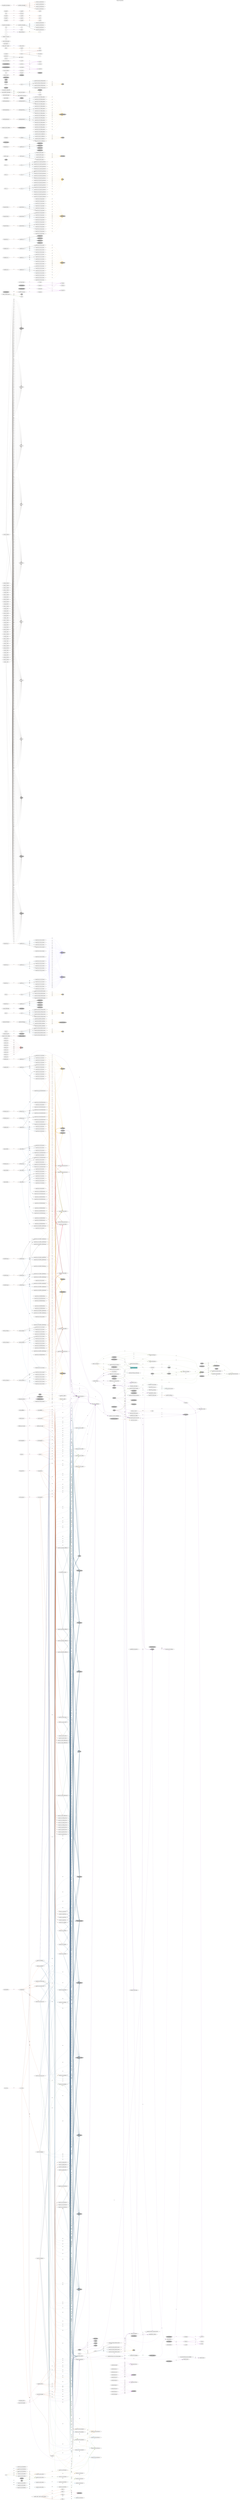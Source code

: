 digraph PhysicalTrough_None {
	label ="Physical Trough-None";
	labelloc=top;
	rankdir=LR;
	ranksep="1";
	"user_htf_comparison" [shape=polygon, style=filled, fillcolor=darkslategray3]
	"T_loop_in_des" [style=filled, fillcolor=grey]
	"D_2" [style=filled, fillcolor=grey]
	"Rho_mirror_clean" [style=filled, fillcolor=grey]
	"A_aperture" [style=filled, fillcolor=grey]
	"F_wc" [style=filled, fillcolor=grey]
	"aux_array" [style=filled, fillcolor=grey]
	"Type_cpnt" [style=filled, fillcolor=grey]
	"weekday_schedule" [style=filled, fillcolor=grey]
	"GeomEffects" [style=filled, fillcolor=grey]
	"L_cpnt" [style=filled, fillcolor=grey]
	"store_fl_props" [style=filled, fillcolor=grey]
	"Row_Distance" [style=filled, fillcolor=grey]
	"Shadowing" [style=filled, fillcolor=grey]
	"alpha_abs" [style=filled, fillcolor=grey]
	"fossil_mode" [style=filled, fillcolor=grey]
	"D_3" [style=filled, fillcolor=grey]
	"Tau_envelope" [style=filled, fillcolor=grey]
	"AbsorberMaterial" [style=filled, fillcolor=grey]
	"D_5" [style=filled, fillcolor=grey]
	"HCE_FieldFrac" [style=filled, fillcolor=grey]
	"Design_loss" [style=filled, fillcolor=grey]
	"azimuth" [style=filled, fillcolor=grey]
	"nSCA" [style=filled, fillcolor=grey]
	"FieldConfig" [style=filled, fillcolor=grey]
	"Distance_SCA" [style=filled, fillcolor=grey]
	"m_dot_htfmax" [style=filled, fillcolor=grey]
	"Dirt_HCE" [style=filled, fillcolor=grey]
	"epsilon_3_32" [style=filled, fillcolor=grey]
	"D_p" [style=filled, fillcolor=grey]
	"Ave_Focal_Length" [style=filled, fillcolor=grey]
	"EPSILON_4" [style=filled, fillcolor=grey]
	"tslogic_a" [style=filled, fillcolor=grey]
	"ColperSCA" [style=filled, fillcolor=grey]
	"TrackingError" [style=filled, fillcolor=grey]
	"L_SCA" [style=filled, fillcolor=grey]
	"Fluid" [style=filled, fillcolor=grey]
	"P_ref" [style=filled, fillcolor=grey]
	"CT" [style=filled, fillcolor=grey]
	"ud_T_amb_high" [style=filled, fillcolor=grey]
	"alpha_env" [style=filled, fillcolor=grey]
	"system_capacity" [style=filled, fillcolor=grey]
	"epsilon_3_31" [style=filled, fillcolor=grey]
	"dt_cold" [style=filled, fillcolor=grey]
	"SCA_drives_elec" [style=filled, fillcolor=grey]
	"AnnulusGas" [style=filled, fillcolor=grey]
	"nColt" [style=filled, fillcolor=grey]
	"EPSILON_5" [style=filled, fillcolor=grey]
	"L_aperture" [style=filled, fillcolor=grey]
	"P_a" [style=filled, fillcolor=grey]
	"tslogic_b" [style=filled, fillcolor=grey]
	"epsilon_3_41" [style=filled, fillcolor=grey]
	"is_hx" [style=filled, fillcolor=grey]
	"SCADefocusArray" [style=filled, fillcolor=grey]
	"tc_fill" [style=filled, fillcolor=grey]
	"SCAInfoArray" [style=filled, fillcolor=grey]
	"D_cpnt" [style=filled, fillcolor=grey]
	"epsilon_3_11" [style=filled, fillcolor=grey]
	"ud_T_amb_low" [style=filled, fillcolor=grey]
	"h_tank" [style=filled, fillcolor=grey]
	"Flow_type" [style=filled, fillcolor=grey]
	"K_cpnt" [style=filled, fillcolor=grey]
	"store_fluid" [style=filled, fillcolor=grey]
	"W_aperture" [style=filled, fillcolor=grey]
	"I_bn_des" [style=filled, fillcolor=grey]
	"epsilon_3_13" [style=filled, fillcolor=grey]
	"Error" [style=filled, fillcolor=grey]
	"t_ch_out_max" [style=filled, fillcolor=grey]
	"Rough" [style=filled, fillcolor=grey]
	"solar_mult" [style=filled, fillcolor=grey]
	"T_loop_out" [style=filled, fillcolor=grey]
	"field_fl_props" [style=filled, fillcolor=grey]
	"m_dot_htfmin" [style=filled, fillcolor=grey]
	"weekend_schedule" [style=filled, fillcolor=grey]
	"GlazingIntactIn" [style=filled, fillcolor=grey]
	"fthrctrl" [style=filled, fillcolor=grey]
	"file_name" [style=filled, fillcolor=grey]
	"ud_T_htf_high" [style=filled, fillcolor=grey]
	"IAM_matrix" [style=filled, fillcolor=grey]
	"f_tc_cold" [style=filled, fillcolor=grey]
	"epsilon_3_33" [style=filled, fillcolor=grey]
	"W_pb_design" [style=filled, fillcolor=grey]
	"epsilon_3_12" [style=filled, fillcolor=grey]
	"ffrac" [style=filled, fillcolor=grey]
	"u_tank" [style=filled, fillcolor=grey]
	"h_tank_min" [style=filled, fillcolor=grey]
	"eta_ref" [style=filled, fillcolor=grey]
	"tshours" [style=filled, fillcolor=grey]
	"q_pb_design" [style=filled, fillcolor=grey]
	"nLoops" [style=filled, fillcolor=grey]
	"epsilon_3_42" [style=filled, fillcolor=grey]
	"epsilon_3_22" [style=filled, fillcolor=grey]
	"vol_tank" [style=filled, fillcolor=grey]
	"ud_T_amb_des" [style=filled, fillcolor=grey]
	"D_4" [style=filled, fillcolor=grey]
	"dt_hot" [style=filled, fillcolor=grey]
	"bop_array" [style=filled, fillcolor=grey]
	"tc_void" [style=filled, fillcolor=grey]
	"epsilon_3_43" [style=filled, fillcolor=grey]
	"q_max_aux" [style=filled, fillcolor=grey]
	"pb_fixed_par" [style=filled, fillcolor=grey]
	"nodes" [style=filled, fillcolor=grey]
	"t_dis_out_min" [style=filled, fillcolor=grey]
	"tank_pairs" [style=filled, fillcolor=grey]
	"epsilon_3_23" [style=filled, fillcolor=grey]
	"tech_type" [style=filled, fillcolor=grey]
	"ud_ind_od" [style=filled, fillcolor=grey]
	"Dirt_mirror" [style=filled, fillcolor=grey]
	"V_tank_hot_ini" [style=filled, fillcolor=grey]
	"ud_f_W_dot_cool_des" [style=filled, fillcolor=grey]
	"ud_m_dot_htf_high" [style=filled, fillcolor=grey]
	"ud_T_htf_low" [style=filled, fillcolor=grey]
	"tilt" [style=filled, fillcolor=grey]
	"epsilon_3_21" [style=filled, fillcolor=grey]
	"tslogic_c" [style=filled, fillcolor=grey]
	"ud_m_dot_htf_low" [style=filled, fillcolor=grey]

	"geocode_ok" -> "ok_test" [label=0, color = black];
	"n" -> "dataset" [label=1, color = brown4];
	"location" -> "pb_locations" [label=2, color = darkorange3];
	"location" -> "g" [label=0, color = black];
	"location" -> "dataset" [label=1, color = brown4];
	"log_file" -> "flog" [label=2, color = darkorange3];
	"folder" -> "log_file" [label=2, color = darkorange3];
	"file_to_key()( f_name )" -> "solar_resource" [label=3, color = lightslateblue];
	"n_T_amb" -> "dT_amb" [label=4, color = mediumorchid];
	"T_amb_high" -> "dT_amb" [label=4, color = mediumorchid];
	"T_amb_high" -> "T_amb_lvls" [label=4, color = mediumorchid];
	"T_amb_low" -> "T_amb_ini" [label=4, color = mediumorchid];
	"T_amb_low" -> "dT_amb" [label=4, color = mediumorchid];
	"T_amb_low" -> "T_amb_lvls" [label=4, color = mediumorchid];
	"m_dot_high" -> "dm_dot" [label=4, color = mediumorchid];
	"m_dot_high" -> "m_dot_lvls" [label=4, color = mediumorchid];
	"m_dot_low" -> "m_dot_ini" [label=4, color = mediumorchid];
	"m_dot_low" -> "dm_dot" [label=4, color = mediumorchid];
	"m_dot_low" -> "m_dot_lvls" [label=4, color = mediumorchid];
	"T_htf_des" -> "T_htf_lvls" [label=4, color = mediumorchid];
	"T_htf_low" -> "T_htf_ini" [label=4, color = mediumorchid];
	"T_htf_low" -> "dT_htf" [label=4, color = mediumorchid];
	"T_htf_low" -> "T_htf_lvls" [label=4, color = mediumorchid];
	"dispatch_sched_weekend" -> "weekend_schedule" [label=5, color = firebrick];
	"dispatch_sched_weekday" -> "weekday_schedule" [label=5, color = firebrick];
	"get_settings()( "solar_download_path" )+"
"+replace()( clean_list, ";", "
" )" -> "library_folder_list" [label=6, color = indigo];
	"x" -> "paths" [label=6, color = indigo];
	"aLoopCtl" -> "nSCA" [label=7, color = burlywood4];
	"are_equal" -> "is_hx" [label=8, color = azure4];
	"user_htf_comparison" -> "are_equal" [label=8, color = azure4];
	"obj" -> "ret" [label=8, color = azure4];
	"T_loop_in_des" -> "field_htf_cp_avg" [label=9, style=dashed, color = darkorchid4];
	"T_loop_in_des" -> "csp.dtr.pwrb.design_outlet_temp" [label=10, style=dashed, color = aquamarine3];
	"T_loop_in_des" -> "csp.dtr.tes.hx_derate" [label=11, style=dashed, color = olivedrab];
	"T_loop_in_des" -> "csp.dtr.tes.htf_calc_temp" [label=11, style=dashed, color = olivedrab];
	"T_loop_in_des" -> "vol_tank" [label=11, style=dashed, color = olivedrab];
	"lib_TrackingError" -> "ui_TrackingError" [label=12, color = palevioletred];
	"csp_dtr_hce_var2_field_fraction_3" -> "HCE_FieldFrac" [label=13, style=dashed, color = darkgoldenrod2];
	"csp_dtr_hce_var2_field_fraction_3" -> "csp_dtr_hce_optical_eff_3" [label=14, style=dashed, color = gold4];
	"csp_dtr_hce_var2_field_fraction_3" -> "csp_dtr_hce_design_heat_loss_3" [label=14, style=dashed, color = gold4];
	"csp_dtr_hce_var3_env_trans_4" -> "Tau_envelope" [label=13, style=dashed, color = darkgoldenrod2];
	"csp_dtr_hce_var3_env_trans_4" -> "csp_dtr_hce_optical_eff_4" [label=15, style=dashed, color = crimson];
	"csp_dtr_sca_calc_costh_4" -> "csp_dtr_sca_calc_theta_4" [label=16, style=dashed, color = chartreuse4];
	"csp_dtr_sca_calc_costh_4" -> "csp_dtr_sca_calc_iam_4" [label=16, style=dashed, color = chartreuse4];
	"csp_dtr_hce_diam_absorber_plug_3" -> "D_p" [label=13, style=dashed, color = darkgoldenrod2];
	"csp.dtr.pwrb.design_inlet_temp" -> "PB_COPY_T_htf_hot_des" [label=10, style=dashed, color = aquamarine3];
	"lib_Design_loss_2" -> "ui_Design_loss_2" [label=17, color = sienna4];
	"csp_dtr_sca_clean_reflectivity_3" -> "W_aperture" [label=18, style=dashed, color = skyblue4];
	"csp_dtr_sca_clean_reflectivity_3" -> "max_collector_width" [label=18, style=dashed, color = skyblue4];
	"csp_dtr_sca_clean_reflectivity_3" -> "A_aperture" [label=18, style=dashed, color = skyblue4];
	"csp_dtr_sca_clean_reflectivity_3" -> "TrackingError" [label=18, style=dashed, color = skyblue4];
	"csp_dtr_sca_clean_reflectivity_3" -> "GeomEffects" [label=18, style=dashed, color = skyblue4];
	"csp_dtr_sca_clean_reflectivity_3" -> "Rho_mirror_clean" [label=18, style=dashed, color = skyblue4];
	"csp_dtr_sca_clean_reflectivity_3" -> "Dirt_mirror" [label=18, style=dashed, color = skyblue4];
	"csp_dtr_sca_clean_reflectivity_3" -> "Error" [label=18, style=dashed, color = skyblue4];
	"csp_dtr_sca_clean_reflectivity_3" -> "Ave_Focal_Length" [label=18, style=dashed, color = skyblue4];
	"csp_dtr_sca_clean_reflectivity_3" -> "L_SCA" [label=18, style=dashed, color = skyblue4];
	"csp_dtr_sca_clean_reflectivity_3" -> "L_aperture" [label=18, style=dashed, color = skyblue4];
	"csp_dtr_sca_clean_reflectivity_3" -> "ColperSCA" [label=18, style=dashed, color = skyblue4];
	"csp_dtr_sca_clean_reflectivity_3" -> "Distance_SCA" [label=18, style=dashed, color = skyblue4];
	"csp_dtr_sca_clean_reflectivity_3" -> "csp_dtr_sca_calc_sca_eff_3" [label=19, style=dashed, color = orange3];
	"csp_dtr_sca_ap_length_2" -> "W_aperture" [label=18, style=dashed, color = skyblue4];
	"csp_dtr_sca_ap_length_2" -> "max_collector_width" [label=18, style=dashed, color = skyblue4];
	"csp_dtr_sca_ap_length_2" -> "A_aperture" [label=18, style=dashed, color = skyblue4];
	"csp_dtr_sca_ap_length_2" -> "TrackingError" [label=18, style=dashed, color = skyblue4];
	"csp_dtr_sca_ap_length_2" -> "GeomEffects" [label=18, style=dashed, color = skyblue4];
	"csp_dtr_sca_ap_length_2" -> "Rho_mirror_clean" [label=18, style=dashed, color = skyblue4];
	"csp_dtr_sca_ap_length_2" -> "Dirt_mirror" [label=18, style=dashed, color = skyblue4];
	"csp_dtr_sca_ap_length_2" -> "Error" [label=18, style=dashed, color = skyblue4];
	"csp_dtr_sca_ap_length_2" -> "Ave_Focal_Length" [label=18, style=dashed, color = skyblue4];
	"csp_dtr_sca_ap_length_2" -> "L_SCA" [label=18, style=dashed, color = skyblue4];
	"csp_dtr_sca_ap_length_2" -> "L_aperture" [label=18, style=dashed, color = skyblue4];
	"csp_dtr_sca_ap_length_2" -> "ColperSCA" [label=18, style=dashed, color = skyblue4];
	"csp_dtr_sca_ap_length_2" -> "Distance_SCA" [label=18, style=dashed, color = skyblue4];
	"ui_disp_9_turbout" -> "FossilFill" [label=20, style=dashed, color = seashell4];
	"ui_disp_9_turbout" -> "TSLogic" [label=20, style=dashed, color = seashell4];
	"ui_disp_9_turbout" -> "NUMTOU" [label=20, style=dashed, color = seashell4];
	"ui_disp_9_turbout" -> "ffrac" [label=20, style=dashed, color = seashell4];
	"ui_disp_9_turbout" -> "tslogic_a" [label=20, style=dashed, color = seashell4];
	"ui_disp_9_turbout" -> "tslogic_b" [label=20, style=dashed, color = seashell4];
	"ui_disp_9_turbout" -> "tslogic_c" [label=20, style=dashed, color = seashell4];
	"ui_disp_9_turbout" -> "fdisp" [label=20, style=dashed, color = seashell4];
	"ui_disp_9_turbout" -> "diswos" [label=20, style=dashed, color = seashell4];
	"ui_disp_9_turbout" -> "disws" [label=20, style=dashed, color = seashell4];
	"ui_disp_9_turbout" -> "qdisp" [label=20, style=dashed, color = seashell4];
	"csp_dtr_hce_var1_annulus_pressure_1" -> "P_a" [label=13, style=dashed, color = darkgoldenrod2];
	"PB_COPY_T_htf_cold_des" -> "PB_m_dot_htf_cycle_des" [label=10, style=dashed, color = aquamarine3];
	"csp_dtr_hce_var4_abs_abs_4" -> "alpha_abs" [label=13, style=dashed, color = darkgoldenrod2];
	"csp_dtr_hce_var4_abs_abs_4" -> "csp_dtr_hce_optical_eff_4" [label=15, style=dashed, color = crimson];
	"csp_dtr_sca_w_profile_1" -> "W_aperture" [label=18, style=dashed, color = skyblue4];
	"csp_dtr_sca_w_profile_1" -> "max_collector_width" [label=18, style=dashed, color = skyblue4];
	"csp_dtr_sca_w_profile_1" -> "A_aperture" [label=18, style=dashed, color = skyblue4];
	"csp_dtr_sca_w_profile_1" -> "TrackingError" [label=18, style=dashed, color = skyblue4];
	"csp_dtr_sca_w_profile_1" -> "GeomEffects" [label=18, style=dashed, color = skyblue4];
	"csp_dtr_sca_w_profile_1" -> "Rho_mirror_clean" [label=18, style=dashed, color = skyblue4];
	"csp_dtr_sca_w_profile_1" -> "Dirt_mirror" [label=18, style=dashed, color = skyblue4];
	"csp_dtr_sca_w_profile_1" -> "Error" [label=18, style=dashed, color = skyblue4];
	"csp_dtr_sca_w_profile_1" -> "Ave_Focal_Length" [label=18, style=dashed, color = skyblue4];
	"csp_dtr_sca_w_profile_1" -> "L_SCA" [label=18, style=dashed, color = skyblue4];
	"csp_dtr_sca_w_profile_1" -> "L_aperture" [label=18, style=dashed, color = skyblue4];
	"csp_dtr_sca_w_profile_1" -> "ColperSCA" [label=18, style=dashed, color = skyblue4];
	"csp_dtr_sca_w_profile_1" -> "Distance_SCA" [label=18, style=dashed, color = skyblue4];
	"csp_dtr_hce_var3_env_trans_2" -> "Tau_envelope" [label=13, style=dashed, color = darkgoldenrod2];
	"csp_dtr_hce_var3_env_trans_2" -> "csp_dtr_hce_optical_eff_2" [label=21, style=dashed, color = sienna];
	"csp_dtr_hce_var1_annulus_pressure_3" -> "P_a" [label=13, style=dashed, color = darkgoldenrod2];
	"ui_TrackingError" -> "csp_dtr_sca_tracking_error_2" [label=22, color = sienna1];
	"ui_TrackingError" -> "csp_dtr_sca_tracking_error_3" [label=23, color = sienna2];
	"ui_TrackingError" -> "csp_dtr_sca_tracking_error_4" [label=24, color = sienna3];
	"ui_TrackingError" -> "csp_dtr_sca_tracking_error_1" [label=25, color = sienna4];
	"csp_dtr_hce_var1_env_trans_4" -> "Tau_envelope" [label=13, style=dashed, color = darkgoldenrod2];
	"csp_dtr_hce_var1_env_trans_4" -> "csp_dtr_hce_optical_eff_4" [label=15, style=dashed, color = crimson];
	"csp_dtr_hce_var1_rated_heat_loss_3" -> "Design_loss" [label=13, style=dashed, color = darkgoldenrod2];
	"csp_dtr_hce_var1_rated_heat_loss_3" -> "csp_dtr_hce_design_heat_loss_3" [label=14, style=dashed, color = gold4];
	"lib_alpha_env_2" -> "ui_alpha_env_2" [label=17, color = sienna4];
	"ui_Rho_mirror_clean" -> "csp_dtr_sca_clean_reflectivity_2" [label=22, color = sienna1];
	"ui_Rho_mirror_clean" -> "csp_dtr_sca_clean_reflectivity_3" [label=23, color = sienna2];
	"ui_Rho_mirror_clean" -> "csp_dtr_sca_clean_reflectivity_4" [label=24, color = sienna3];
	"ui_Rho_mirror_clean" -> "csp_dtr_sca_clean_reflectivity_1" [label=25, color = sienna4];
	"csp.dtr.tes.thermal_capacity" -> "vol_tank" [label=11, style=dashed, color = olivedrab];
	"lib_receiver_description" -> "ui_receiver_description" [label=17, color = sienna4];
	"ui_Dirt_mirror" -> "csp_dtr_sca_mirror_dirt_2" [label=22, color = sienna1];
	"ui_Dirt_mirror" -> "csp_dtr_sca_mirror_dirt_3" [label=23, color = sienna2];
	"ui_Dirt_mirror" -> "csp_dtr_sca_mirror_dirt_4" [label=24, color = sienna3];
	"ui_Dirt_mirror" -> "csp_dtr_sca_mirror_dirt_1" [label=25, color = sienna4];
	"csp_dtr_hce_var4_gas_type_3" -> "AnnulusGas" [label=13, style=dashed, color = darkgoldenrod2];
	"ud_m_dot_design" -> "m_dot_des" [label=4, color = mediumorchid];
	"csp.dtr.tes.tank_diameter" -> "csp.dtr.tes.estimated_heat_loss" [label=11, style=dashed, color = olivedrab];
	"csp_dtr_sca_piping_dist_1" -> "W_aperture" [label=18, style=dashed, color = skyblue4];
	"csp_dtr_sca_piping_dist_1" -> "max_collector_width" [label=18, style=dashed, color = skyblue4];
	"csp_dtr_sca_piping_dist_1" -> "A_aperture" [label=18, style=dashed, color = skyblue4];
	"csp_dtr_sca_piping_dist_1" -> "TrackingError" [label=18, style=dashed, color = skyblue4];
	"csp_dtr_sca_piping_dist_1" -> "GeomEffects" [label=18, style=dashed, color = skyblue4];
	"csp_dtr_sca_piping_dist_1" -> "Rho_mirror_clean" [label=18, style=dashed, color = skyblue4];
	"csp_dtr_sca_piping_dist_1" -> "Dirt_mirror" [label=18, style=dashed, color = skyblue4];
	"csp_dtr_sca_piping_dist_1" -> "Error" [label=18, style=dashed, color = skyblue4];
	"csp_dtr_sca_piping_dist_1" -> "Ave_Focal_Length" [label=18, style=dashed, color = skyblue4];
	"csp_dtr_sca_piping_dist_1" -> "L_SCA" [label=18, style=dashed, color = skyblue4];
	"csp_dtr_sca_piping_dist_1" -> "L_aperture" [label=18, style=dashed, color = skyblue4];
	"csp_dtr_sca_piping_dist_1" -> "ColperSCA" [label=18, style=dashed, color = skyblue4];
	"csp_dtr_sca_piping_dist_1" -> "Distance_SCA" [label=18, style=dashed, color = skyblue4];
	"csp_dtr_sca_piping_dist_1" -> "csp_dtr_sca_calc_end_gain_1" [label=26, style=dashed, color = skyblue];
	"store_fl_props" -> "user_htf_comparison" [label=8, color = azure4];
	"store_fl_props" -> "csp.dtr.tes.fluid_dens" [label=11, style=dashed, color = olivedrab];
	"store_fl_props" -> "csp.dtr.tes.fluid_sph" [label=11, style=dashed, color = olivedrab];
	"csp_dtr_sca_mirror_dirt_3" -> "W_aperture" [label=18, style=dashed, color = skyblue4];
	"csp_dtr_sca_mirror_dirt_3" -> "max_collector_width" [label=18, style=dashed, color = skyblue4];
	"csp_dtr_sca_mirror_dirt_3" -> "A_aperture" [label=18, style=dashed, color = skyblue4];
	"csp_dtr_sca_mirror_dirt_3" -> "TrackingError" [label=18, style=dashed, color = skyblue4];
	"csp_dtr_sca_mirror_dirt_3" -> "GeomEffects" [label=18, style=dashed, color = skyblue4];
	"csp_dtr_sca_mirror_dirt_3" -> "Rho_mirror_clean" [label=18, style=dashed, color = skyblue4];
	"csp_dtr_sca_mirror_dirt_3" -> "Dirt_mirror" [label=18, style=dashed, color = skyblue4];
	"csp_dtr_sca_mirror_dirt_3" -> "Error" [label=18, style=dashed, color = skyblue4];
	"csp_dtr_sca_mirror_dirt_3" -> "Ave_Focal_Length" [label=18, style=dashed, color = skyblue4];
	"csp_dtr_sca_mirror_dirt_3" -> "L_SCA" [label=18, style=dashed, color = skyblue4];
	"csp_dtr_sca_mirror_dirt_3" -> "L_aperture" [label=18, style=dashed, color = skyblue4];
	"csp_dtr_sca_mirror_dirt_3" -> "ColperSCA" [label=18, style=dashed, color = skyblue4];
	"csp_dtr_sca_mirror_dirt_3" -> "Distance_SCA" [label=18, style=dashed, color = skyblue4];
	"csp_dtr_sca_mirror_dirt_3" -> "csp_dtr_sca_calc_sca_eff_3" [label=19, style=dashed, color = orange3];
	"ui_disp_1_turbout" -> "FossilFill" [label=20, style=dashed, color = seashell4];
	"ui_disp_1_turbout" -> "TSLogic" [label=20, style=dashed, color = seashell4];
	"ui_disp_1_turbout" -> "NUMTOU" [label=20, style=dashed, color = seashell4];
	"ui_disp_1_turbout" -> "ffrac" [label=20, style=dashed, color = seashell4];
	"ui_disp_1_turbout" -> "tslogic_a" [label=20, style=dashed, color = seashell4];
	"ui_disp_1_turbout" -> "tslogic_b" [label=20, style=dashed, color = seashell4];
	"ui_disp_1_turbout" -> "tslogic_c" [label=20, style=dashed, color = seashell4];
	"ui_disp_1_turbout" -> "fdisp" [label=20, style=dashed, color = seashell4];
	"ui_disp_1_turbout" -> "diswos" [label=20, style=dashed, color = seashell4];
	"ui_disp_1_turbout" -> "disws" [label=20, style=dashed, color = seashell4];
	"ui_disp_1_turbout" -> "qdisp" [label=20, style=dashed, color = seashell4];
	"csp_dtr_hce_var3_broken_glass_1" -> "GlazingIntactIn" [label=13, style=dashed, color = darkgoldenrod2];
	"Row_Distance" -> "fixed_land_area" [label=9, style=dashed, color = darkorchid4];
	"csp_dtr_sca_piping_dist_2" -> "W_aperture" [label=18, style=dashed, color = skyblue4];
	"csp_dtr_sca_piping_dist_2" -> "max_collector_width" [label=18, style=dashed, color = skyblue4];
	"csp_dtr_sca_piping_dist_2" -> "A_aperture" [label=18, style=dashed, color = skyblue4];
	"csp_dtr_sca_piping_dist_2" -> "TrackingError" [label=18, style=dashed, color = skyblue4];
	"csp_dtr_sca_piping_dist_2" -> "GeomEffects" [label=18, style=dashed, color = skyblue4];
	"csp_dtr_sca_piping_dist_2" -> "Rho_mirror_clean" [label=18, style=dashed, color = skyblue4];
	"csp_dtr_sca_piping_dist_2" -> "Dirt_mirror" [label=18, style=dashed, color = skyblue4];
	"csp_dtr_sca_piping_dist_2" -> "Error" [label=18, style=dashed, color = skyblue4];
	"csp_dtr_sca_piping_dist_2" -> "Ave_Focal_Length" [label=18, style=dashed, color = skyblue4];
	"csp_dtr_sca_piping_dist_2" -> "L_SCA" [label=18, style=dashed, color = skyblue4];
	"csp_dtr_sca_piping_dist_2" -> "L_aperture" [label=18, style=dashed, color = skyblue4];
	"csp_dtr_sca_piping_dist_2" -> "ColperSCA" [label=18, style=dashed, color = skyblue4];
	"csp_dtr_sca_piping_dist_2" -> "Distance_SCA" [label=18, style=dashed, color = skyblue4];
	"csp_dtr_sca_piping_dist_2" -> "csp_dtr_sca_calc_end_gain_2" [label=27, style=dashed, color = skyblue1];
	"csp_dtr_hce_var3_annulus_pressure_3" -> "P_a" [label=13, style=dashed, color = darkgoldenrod2];
	"csp_dtr_hce_diam_envelope_outer_1" -> "D_5" [label=13, style=dashed, color = darkgoldenrod2];
	"lib_Rho_mirror_clean" -> "ui_Rho_mirror_clean" [label=12, color = palevioletred];
	"ui_disp_9_solar" -> "FossilFill" [label=20, style=dashed, color = seashell4];
	"ui_disp_9_solar" -> "TSLogic" [label=20, style=dashed, color = seashell4];
	"ui_disp_9_solar" -> "NUMTOU" [label=20, style=dashed, color = seashell4];
	"ui_disp_9_solar" -> "ffrac" [label=20, style=dashed, color = seashell4];
	"ui_disp_9_solar" -> "tslogic_a" [label=20, style=dashed, color = seashell4];
	"ui_disp_9_solar" -> "tslogic_b" [label=20, style=dashed, color = seashell4];
	"ui_disp_9_solar" -> "tslogic_c" [label=20, style=dashed, color = seashell4];
	"ui_disp_9_solar" -> "fdisp" [label=20, style=dashed, color = seashell4];
	"ui_disp_9_solar" -> "diswos" [label=20, style=dashed, color = seashell4];
	"ui_disp_9_solar" -> "disws" [label=20, style=dashed, color = seashell4];
	"ui_disp_9_solar" -> "qdisp" [label=20, style=dashed, color = seashell4];
	"ui_disp_4_nosolar" -> "FossilFill" [label=20, style=dashed, color = seashell4];
	"ui_disp_4_nosolar" -> "TSLogic" [label=20, style=dashed, color = seashell4];
	"ui_disp_4_nosolar" -> "NUMTOU" [label=20, style=dashed, color = seashell4];
	"ui_disp_4_nosolar" -> "ffrac" [label=20, style=dashed, color = seashell4];
	"ui_disp_4_nosolar" -> "tslogic_a" [label=20, style=dashed, color = seashell4];
	"ui_disp_4_nosolar" -> "tslogic_b" [label=20, style=dashed, color = seashell4];
	"ui_disp_4_nosolar" -> "tslogic_c" [label=20, style=dashed, color = seashell4];
	"ui_disp_4_nosolar" -> "fdisp" [label=20, style=dashed, color = seashell4];
	"ui_disp_4_nosolar" -> "diswos" [label=20, style=dashed, color = seashell4];
	"ui_disp_4_nosolar" -> "disws" [label=20, style=dashed, color = seashell4];
	"ui_disp_4_nosolar" -> "qdisp" [label=20, style=dashed, color = seashell4];
	"lib_IamF0" -> "ui_IamF0" [label=12, color = palevioletred];
	"csp_dtr_hce_var3_env_abs_3" -> "alpha_env" [label=13, style=dashed, color = darkgoldenrod2];
	"csp_dtr_hce_diam_absorber_outer_3" -> "D_3" [label=13, style=dashed, color = darkgoldenrod2];
	"csp_dtr_hce_var1_abs_abs_3" -> "alpha_abs" [label=13, style=dashed, color = darkgoldenrod2];
	"csp_dtr_hce_var1_abs_abs_3" -> "csp_dtr_hce_optical_eff_3" [label=14, style=dashed, color = gold4];
	"csp_dtr_hce_var2_abs_abs_3" -> "alpha_abs" [label=13, style=dashed, color = darkgoldenrod2];
	"csp_dtr_hce_var2_abs_abs_3" -> "csp_dtr_hce_optical_eff_3" [label=14, style=dashed, color = gold4];
	"csp_dtr_hce_var3_bellows_shadowing_4" -> "Shadowing" [label=13, style=dashed, color = darkgoldenrod2];
	"csp_dtr_hce_var3_bellows_shadowing_4" -> "csp_dtr_hce_optical_eff_4" [label=15, style=dashed, color = crimson];
	"csp_dtr_sca_mirror_dirt_1" -> "W_aperture" [label=18, style=dashed, color = skyblue4];
	"csp_dtr_sca_mirror_dirt_1" -> "max_collector_width" [label=18, style=dashed, color = skyblue4];
	"csp_dtr_sca_mirror_dirt_1" -> "A_aperture" [label=18, style=dashed, color = skyblue4];
	"csp_dtr_sca_mirror_dirt_1" -> "TrackingError" [label=18, style=dashed, color = skyblue4];
	"csp_dtr_sca_mirror_dirt_1" -> "GeomEffects" [label=18, style=dashed, color = skyblue4];
	"csp_dtr_sca_mirror_dirt_1" -> "Rho_mirror_clean" [label=18, style=dashed, color = skyblue4];
	"csp_dtr_sca_mirror_dirt_1" -> "Dirt_mirror" [label=18, style=dashed, color = skyblue4];
	"csp_dtr_sca_mirror_dirt_1" -> "Error" [label=18, style=dashed, color = skyblue4];
	"csp_dtr_sca_mirror_dirt_1" -> "Ave_Focal_Length" [label=18, style=dashed, color = skyblue4];
	"csp_dtr_sca_mirror_dirt_1" -> "L_SCA" [label=18, style=dashed, color = skyblue4];
	"csp_dtr_sca_mirror_dirt_1" -> "L_aperture" [label=18, style=dashed, color = skyblue4];
	"csp_dtr_sca_mirror_dirt_1" -> "ColperSCA" [label=18, style=dashed, color = skyblue4];
	"csp_dtr_sca_mirror_dirt_1" -> "Distance_SCA" [label=18, style=dashed, color = skyblue4];
	"csp_dtr_sca_mirror_dirt_1" -> "csp_dtr_sca_calc_sca_eff_1" [label=26, style=dashed, color = skyblue];
	"ui_Rough" -> "csp_dtr_hce_inner_roughness_4" [label=28, color = skyblue2];
	"ui_Rough" -> "csp_dtr_hce_inner_roughness_2" [label=29, color = skyblue3];
	"ui_Rough" -> "csp_dtr_hce_inner_roughness_1" [label=30, color = skyblue4];
	"ui_Rough" -> "csp_dtr_hce_inner_roughness_3" [label=31, color = black];
	"csp_dtr_hce_var1_env_abs_1" -> "alpha_env" [label=13, style=dashed, color = darkgoldenrod2];
	"csp_dtr_sca_calc_costh_3" -> "csp_dtr_sca_calc_iam_3" [label=19, style=dashed, color = orange3];
	"csp_dtr_sca_calc_costh_3" -> "csp_dtr_sca_calc_theta_3" [label=19, style=dashed, color = orange3];
	"csp_dtr_hce_var1_env_trans_1" -> "Tau_envelope" [label=13, style=dashed, color = darkgoldenrod2];
	"csp_dtr_hce_var1_env_trans_1" -> "csp_dtr_hce_optical_eff_1" [label=32, style=dashed, color = brown4];
	"csp_dtr_hce_var4_env_trans_3" -> "Tau_envelope" [label=13, style=dashed, color = darkgoldenrod2];
	"csp_dtr_hce_var4_env_trans_3" -> "csp_dtr_hce_optical_eff_3" [label=14, style=dashed, color = gold4];
	"csp_dtr_hce_var4_field_fraction_3" -> "HCE_FieldFrac" [label=13, style=dashed, color = darkgoldenrod2];
	"csp_dtr_hce_var4_field_fraction_3" -> "csp_dtr_hce_optical_eff_3" [label=14, style=dashed, color = gold4];
	"csp_dtr_hce_var4_field_fraction_3" -> "csp_dtr_hce_design_heat_loss_3" [label=14, style=dashed, color = gold4];
	"ui_epsilon_4_3" -> "csp_dtr_hce_var3_env_emis_4" [label=28, color = skyblue2];
	"ui_epsilon_4_3" -> "csp_dtr_hce_var3_env_emis_2" [label=29, color = skyblue3];
	"ui_epsilon_4_3" -> "csp_dtr_hce_var3_env_emis_1" [label=30, color = skyblue4];
	"ui_epsilon_4_3" -> "csp_dtr_hce_var3_env_emis_3" [label=31, color = black];
	"csp_dtr_hce_var4_hce_dirt_1" -> "Dirt_HCE" [label=13, style=dashed, color = darkgoldenrod2];
	"csp_dtr_hce_var4_hce_dirt_1" -> "csp_dtr_hce_optical_eff_1" [label=32, style=dashed, color = brown4];
	"ud_COPY_T_HTF_des" -> "T_htf_des" [label=4, color = mediumorchid];
	"PB_COPY_T_htf_hot_des" -> "PB_m_dot_htf_cycle_des" [label=10, style=dashed, color = aquamarine3];
	"PB_COPY_T_htf_hot_des" -> "ud_COPY_T_HTF_des" [label=33, style=dashed, color = darkorange3];
	"csp_dtr_hce_var1_env_emis_1" -> "EPSILON_4" [label=34, style=dashed, color = lightslateblue];
	"csp_dtr_hce_var1_env_emis_1" -> "EPSILON_5" [label=34, style=dashed, color = lightslateblue];
	"csp_dtr_sca_calc_end_gain_2" -> "csp_dtr_sca_calc_end_loss_2" [label=27, style=dashed, color = skyblue1];
	"total_required_aperture_for_SM1" -> "required_number_of_loops_for_SM1" [label=9, style=dashed, color = darkorchid4];
	"total_required_aperture_for_SM1" -> "solar_mult" [label=9, style=dashed, color = darkorchid4];
	"total_required_aperture_for_SM1" -> "nLoops" [label=9, style=dashed, color = darkorchid4];
	"ui_disp_2_solar" -> "FossilFill" [label=20, style=dashed, color = seashell4];
	"ui_disp_2_solar" -> "TSLogic" [label=20, style=dashed, color = seashell4];
	"ui_disp_2_solar" -> "NUMTOU" [label=20, style=dashed, color = seashell4];
	"ui_disp_2_solar" -> "ffrac" [label=20, style=dashed, color = seashell4];
	"ui_disp_2_solar" -> "tslogic_a" [label=20, style=dashed, color = seashell4];
	"ui_disp_2_solar" -> "tslogic_b" [label=20, style=dashed, color = seashell4];
	"ui_disp_2_solar" -> "tslogic_c" [label=20, style=dashed, color = seashell4];
	"ui_disp_2_solar" -> "fdisp" [label=20, style=dashed, color = seashell4];
	"ui_disp_2_solar" -> "diswos" [label=20, style=dashed, color = seashell4];
	"ui_disp_2_solar" -> "disws" [label=20, style=dashed, color = seashell4];
	"ui_disp_2_solar" -> "qdisp" [label=20, style=dashed, color = seashell4];
	"csp_dtr_hce_diam_absorber_plug_1" -> "D_p" [label=13, style=dashed, color = darkgoldenrod2];
	"ui_alpha_abs_3" -> "csp_dtr_hce_var3_abs_abs_4" [label=28, color = skyblue2];
	"ui_alpha_abs_3" -> "csp_dtr_hce_var3_abs_abs_2" [label=29, color = skyblue3];
	"ui_alpha_abs_3" -> "csp_dtr_hce_var3_abs_abs_1" [label=30, color = skyblue4];
	"ui_alpha_abs_3" -> "csp_dtr_hce_var3_abs_abs_3" [label=31, color = black];
	"arr_collectors_in_loop" -> "W_aperture" [label=18, style=dashed, color = skyblue4];
	"arr_collectors_in_loop" -> "max_collector_width" [label=18, style=dashed, color = skyblue4];
	"arr_collectors_in_loop" -> "A_aperture" [label=18, style=dashed, color = skyblue4];
	"arr_collectors_in_loop" -> "TrackingError" [label=18, style=dashed, color = skyblue4];
	"arr_collectors_in_loop" -> "GeomEffects" [label=18, style=dashed, color = skyblue4];
	"arr_collectors_in_loop" -> "Rho_mirror_clean" [label=18, style=dashed, color = skyblue4];
	"arr_collectors_in_loop" -> "Dirt_mirror" [label=18, style=dashed, color = skyblue4];
	"arr_collectors_in_loop" -> "Error" [label=18, style=dashed, color = skyblue4];
	"arr_collectors_in_loop" -> "Ave_Focal_Length" [label=18, style=dashed, color = skyblue4];
	"arr_collectors_in_loop" -> "L_SCA" [label=18, style=dashed, color = skyblue4];
	"arr_collectors_in_loop" -> "L_aperture" [label=18, style=dashed, color = skyblue4];
	"arr_collectors_in_loop" -> "ColperSCA" [label=18, style=dashed, color = skyblue4];
	"arr_collectors_in_loop" -> "Distance_SCA" [label=18, style=dashed, color = skyblue4];
	"csp_dtr_hce_diam_envelope_inner_2" -> "D_4" [label=13, style=dashed, color = darkgoldenrod2];
	"csp_dtr_hce_var4_rated_heat_loss_2" -> "Design_loss" [label=13, style=dashed, color = darkgoldenrod2];
	"csp_dtr_hce_var4_rated_heat_loss_2" -> "csp_dtr_hce_design_heat_loss_2" [label=21, style=dashed, color = sienna];
	"csp.dtr.par.aux_val" -> "csp.dtr.par.calc.aux" [label=35, style=dashed, color = mediumorchid];
	"csp.dtr.par.aux_val" -> "aux_array" [label=35, style=dashed, color = mediumorchid];
	"azimuth" -> "csp_dtr_sca_calc_costh_1" [label=26, style=dashed, color = skyblue];
	"azimuth" -> "csp_dtr_sca_calc_costh_2" [label=27, style=dashed, color = skyblue1];
	"azimuth" -> "csp_dtr_sca_calc_costh_3" [label=19, style=dashed, color = orange3];
	"azimuth" -> "csp_dtr_sca_calc_costh_4" [label=16, style=dashed, color = chartreuse4];
	"ui_disp_6_fossil" -> "FossilFill" [label=20, style=dashed, color = seashell4];
	"ui_disp_6_fossil" -> "TSLogic" [label=20, style=dashed, color = seashell4];
	"ui_disp_6_fossil" -> "NUMTOU" [label=20, style=dashed, color = seashell4];
	"ui_disp_6_fossil" -> "ffrac" [label=20, style=dashed, color = seashell4];
	"ui_disp_6_fossil" -> "tslogic_a" [label=20, style=dashed, color = seashell4];
	"ui_disp_6_fossil" -> "tslogic_b" [label=20, style=dashed, color = seashell4];
	"ui_disp_6_fossil" -> "tslogic_c" [label=20, style=dashed, color = seashell4];
	"ui_disp_6_fossil" -> "fdisp" [label=20, style=dashed, color = seashell4];
	"ui_disp_6_fossil" -> "diswos" [label=20, style=dashed, color = seashell4];
	"ui_disp_6_fossil" -> "disws" [label=20, style=dashed, color = seashell4];
	"ui_disp_6_fossil" -> "qdisp" [label=20, style=dashed, color = seashell4];
	"ui_disp_3_nosolar" -> "FossilFill" [label=20, style=dashed, color = seashell4];
	"ui_disp_3_nosolar" -> "TSLogic" [label=20, style=dashed, color = seashell4];
	"ui_disp_3_nosolar" -> "NUMTOU" [label=20, style=dashed, color = seashell4];
	"ui_disp_3_nosolar" -> "ffrac" [label=20, style=dashed, color = seashell4];
	"ui_disp_3_nosolar" -> "tslogic_a" [label=20, style=dashed, color = seashell4];
	"ui_disp_3_nosolar" -> "tslogic_b" [label=20, style=dashed, color = seashell4];
	"ui_disp_3_nosolar" -> "tslogic_c" [label=20, style=dashed, color = seashell4];
	"ui_disp_3_nosolar" -> "fdisp" [label=20, style=dashed, color = seashell4];
	"ui_disp_3_nosolar" -> "diswos" [label=20, style=dashed, color = seashell4];
	"ui_disp_3_nosolar" -> "disws" [label=20, style=dashed, color = seashell4];
	"ui_disp_3_nosolar" -> "qdisp" [label=20, style=dashed, color = seashell4];
	"lib_Tau_envelope_2" -> "ui_Tau_envelope_2" [label=17, color = sienna4];
	"hybrid_tou7" -> "F_wc" [label=36, style=dashed, color = firebrick];
	"nSCA" -> "D_cpnt" [label=9, style=dashed, color = darkorchid4];
	"nSCA" -> "K_cpnt" [label=9, style=dashed, color = darkorchid4];
	"nSCA" -> "Type_cpnt" [label=9, style=dashed, color = darkorchid4];
	"nSCA" -> "L_cpnt" [label=9, style=dashed, color = darkorchid4];
	"nSCA" -> "csp_dtr_sca_calc_end_loss_1" [label=26, style=dashed, color = skyblue];
	"nSCA" -> "csp_dtr_sca_calc_end_loss_2" [label=27, style=dashed, color = skyblue1];
	"nSCA" -> "csp_dtr_sca_calc_end_loss_3" [label=19, style=dashed, color = orange3];
	"nSCA" -> "csp_dtr_sca_calc_end_loss_4" [label=16, style=dashed, color = chartreuse4];
	"nSCA" -> "csp.dtr.par.calc.tracking" [label=35, style=dashed, color = mediumorchid];
	"lib_Design_loss_3" -> "ui_Design_loss_3" [label=17, color = sienna4];
	"csp_dtr_hce_optical_eff_1" -> "loop_optical_efficiency" [label=9, style=dashed, color = darkorchid4];
	"n_T_htf" -> "dT_htf" [label=4, color = mediumorchid];
	"ui_disp_1_nosolar" -> "FossilFill" [label=20, style=dashed, color = seashell4];
	"ui_disp_1_nosolar" -> "TSLogic" [label=20, style=dashed, color = seashell4];
	"ui_disp_1_nosolar" -> "NUMTOU" [label=20, style=dashed, color = seashell4];
	"ui_disp_1_nosolar" -> "ffrac" [label=20, style=dashed, color = seashell4];
	"ui_disp_1_nosolar" -> "tslogic_a" [label=20, style=dashed, color = seashell4];
	"ui_disp_1_nosolar" -> "tslogic_b" [label=20, style=dashed, color = seashell4];
	"ui_disp_1_nosolar" -> "tslogic_c" [label=20, style=dashed, color = seashell4];
	"ui_disp_1_nosolar" -> "fdisp" [label=20, style=dashed, color = seashell4];
	"ui_disp_1_nosolar" -> "diswos" [label=20, style=dashed, color = seashell4];
	"ui_disp_1_nosolar" -> "disws" [label=20, style=dashed, color = seashell4];
	"ui_disp_1_nosolar" -> "qdisp" [label=20, style=dashed, color = seashell4];
	"lib_P_a_3" -> "ui_P_a_3" [label=17, color = sienna4];
	"csp_dtr_sca_aperture_1" -> "cspdtr_loop_hce_heat_loss" [label=9, style=dashed, color = darkorchid4];
	"csp_dtr_sca_aperture_1" -> "single_loop_aperature" [label=9, style=dashed, color = darkorchid4];
	"csp_dtr_sca_aperture_1" -> "W_aperture" [label=18, style=dashed, color = skyblue4];
	"csp_dtr_sca_aperture_1" -> "max_collector_width" [label=18, style=dashed, color = skyblue4];
	"csp_dtr_sca_aperture_1" -> "A_aperture" [label=18, style=dashed, color = skyblue4];
	"csp_dtr_sca_aperture_1" -> "TrackingError" [label=18, style=dashed, color = skyblue4];
	"csp_dtr_sca_aperture_1" -> "GeomEffects" [label=18, style=dashed, color = skyblue4];
	"csp_dtr_sca_aperture_1" -> "Rho_mirror_clean" [label=18, style=dashed, color = skyblue4];
	"csp_dtr_sca_aperture_1" -> "Dirt_mirror" [label=18, style=dashed, color = skyblue4];
	"csp_dtr_sca_aperture_1" -> "Error" [label=18, style=dashed, color = skyblue4];
	"csp_dtr_sca_aperture_1" -> "Ave_Focal_Length" [label=18, style=dashed, color = skyblue4];
	"csp_dtr_sca_aperture_1" -> "L_SCA" [label=18, style=dashed, color = skyblue4];
	"csp_dtr_sca_aperture_1" -> "L_aperture" [label=18, style=dashed, color = skyblue4];
	"csp_dtr_sca_aperture_1" -> "ColperSCA" [label=18, style=dashed, color = skyblue4];
	"csp_dtr_sca_aperture_1" -> "Distance_SCA" [label=18, style=dashed, color = skyblue4];
	"lib_epsilon_4_3" -> "ui_epsilon_4_3" [label=17, color = sienna4];
	"csp_dtr_hce_diam_absorber_inner_2" -> "min_inner_diameter" [label=9, style=dashed, color = darkorchid4];
	"csp_dtr_hce_diam_absorber_inner_2" -> "D_2" [label=13, style=dashed, color = darkgoldenrod2];
	"csp_dtr_hce_diam_envelope_inner_3" -> "D_4" [label=13, style=dashed, color = darkgoldenrod2];
	"lib_ColperSCA" -> "ui_ColperSCA" [label=12, color = palevioletred];
	"csp_dtr_hce_var4_gas_type_2" -> "AnnulusGas" [label=13, style=dashed, color = darkgoldenrod2];
	"lib_Dirt_mirror" -> "ui_Dirt_mirror" [label=12, color = palevioletred];
	"csp_dtr_hce_var3_broken_glass_2" -> "GlazingIntactIn" [label=13, style=dashed, color = darkgoldenrod2];
	"lib_P_a_1" -> "ui_P_a_1" [label=17, color = sienna4];
	"csp_dtr_hce_var1_broken_glass_4" -> "GlazingIntactIn" [label=13, style=dashed, color = darkgoldenrod2];
	"csp_dtr_hce_var4_bellows_shadowing_3" -> "Shadowing" [label=13, style=dashed, color = darkgoldenrod2];
	"csp_dtr_hce_var4_bellows_shadowing_3" -> "csp_dtr_hce_optical_eff_3" [label=14, style=dashed, color = gold4];
	"csp_dtr_hce_diam_absorber_inner_1" -> "min_inner_diameter" [label=9, style=dashed, color = darkorchid4];
	"csp_dtr_hce_diam_absorber_inner_1" -> "D_2" [label=13, style=dashed, color = darkgoldenrod2];
	"ui_Shadowing_2" -> "csp_dtr_hce_var2_bellows_shadowing_4" [label=28, color = skyblue2];
	"ui_Shadowing_2" -> "csp_dtr_hce_var2_bellows_shadowing_2" [label=29, color = skyblue3];
	"ui_Shadowing_2" -> "csp_dtr_hce_var2_bellows_shadowing_1" [label=30, color = skyblue4];
	"ui_Shadowing_2" -> "csp_dtr_hce_var2_bellows_shadowing_3" [label=31, color = black];
	"csp_dtr_hce_optical_eff_3" -> "loop_optical_efficiency" [label=9, style=dashed, color = darkorchid4];
	"csp.dtr.par.aux_pf" -> "csp.dtr.par.calc.aux" [label=35, style=dashed, color = mediumorchid];
	"csp.dtr.par.aux_pf" -> "aux_array" [label=35, style=dashed, color = mediumorchid];
	"csp_dtr_hce_var1_gas_type_4" -> "AnnulusGas" [label=13, style=dashed, color = darkgoldenrod2];
	"csp.dtr.par.aux_c2" -> "csp.dtr.par.calc.aux" [label=35, style=dashed, color = mediumorchid];
	"csp.dtr.par.aux_c2" -> "aux_array" [label=35, style=dashed, color = mediumorchid];
	"csp.dtr.par.bop_c1" -> "bop_array" [label=35, style=dashed, color = mediumorchid];
	"csp.dtr.par.bop_c1" -> "csp.dtr.par.calc.bop" [label=35, style=dashed, color = mediumorchid];
	"csp_dtr_hce_flow_type_1" -> "Flow_type" [label=13, style=dashed, color = darkgoldenrod2];
	"single_loop_aperature" -> "required_number_of_loops_for_SM1" [label=9, style=dashed, color = darkorchid4];
	"single_loop_aperature" -> "total_aperture" [label=9, style=dashed, color = darkorchid4];
	"single_loop_aperature" -> "nLoops" [label=9, style=dashed, color = darkorchid4];
	"csp.dtr.par.aux_c1" -> "csp.dtr.par.calc.aux" [label=35, style=dashed, color = mediumorchid];
	"csp.dtr.par.aux_c1" -> "aux_array" [label=35, style=dashed, color = mediumorchid];
	"ui_Design_loss_3" -> "csp_dtr_hce_var3_rated_heat_loss_4" [label=28, color = skyblue2];
	"ui_Design_loss_3" -> "csp_dtr_hce_var3_rated_heat_loss_2" [label=29, color = skyblue3];
	"ui_Design_loss_3" -> "csp_dtr_hce_var3_rated_heat_loss_1" [label=30, color = skyblue4];
	"ui_Design_loss_3" -> "csp_dtr_hce_var3_rated_heat_loss_3" [label=31, color = black];
	"ui_disp_3_fossil" -> "FossilFill" [label=20, style=dashed, color = seashell4];
	"ui_disp_3_fossil" -> "TSLogic" [label=20, style=dashed, color = seashell4];
	"ui_disp_3_fossil" -> "NUMTOU" [label=20, style=dashed, color = seashell4];
	"ui_disp_3_fossil" -> "ffrac" [label=20, style=dashed, color = seashell4];
	"ui_disp_3_fossil" -> "tslogic_a" [label=20, style=dashed, color = seashell4];
	"ui_disp_3_fossil" -> "tslogic_b" [label=20, style=dashed, color = seashell4];
	"ui_disp_3_fossil" -> "tslogic_c" [label=20, style=dashed, color = seashell4];
	"ui_disp_3_fossil" -> "fdisp" [label=20, style=dashed, color = seashell4];
	"ui_disp_3_fossil" -> "diswos" [label=20, style=dashed, color = seashell4];
	"ui_disp_3_fossil" -> "disws" [label=20, style=dashed, color = seashell4];
	"ui_disp_3_fossil" -> "qdisp" [label=20, style=dashed, color = seashell4];
	"csp_dtr_hce_var2_broken_glass_4" -> "GlazingIntactIn" [label=13, style=dashed, color = darkgoldenrod2];
	"csp_dtr_hce_var1_abs_abs_1" -> "alpha_abs" [label=13, style=dashed, color = darkgoldenrod2];
	"csp_dtr_hce_var1_abs_abs_1" -> "csp_dtr_hce_optical_eff_1" [label=32, style=dashed, color = brown4];
	"csp_dtr_hce_design_heat_loss_1" -> "cspdtr_loop_hce_heat_loss" [label=9, style=dashed, color = darkorchid4];
	"csp_dtr_hce_diam_envelope_inner_1" -> "D_4" [label=13, style=dashed, color = darkgoldenrod2];
	"ui_W_aperture" -> "csp_dtr_sca_w_profile_2" [label=22, color = sienna1];
	"ui_W_aperture" -> "csp_dtr_sca_w_profile_3" [label=23, color = sienna2];
	"ui_W_aperture" -> "csp_dtr_sca_w_profile_4" [label=24, color = sienna3];
	"ui_W_aperture" -> "csp_dtr_sca_w_profile_1" [label=25, color = sienna4];
	"csp.dtr.pwrb.design_outlet_temp" -> "PB_COPY_T_htf_cold_des" [label=10, style=dashed, color = aquamarine3];
	"csp_dtr_hce_var4_broken_glass_4" -> "GlazingIntactIn" [label=13, style=dashed, color = darkgoldenrod2];
	"m_dot_htfmax" -> "max_field_flow_velocity" [label=9, style=dashed, color = darkorchid4];
	"ui_D_p" -> "csp_dtr_hce_diam_absorber_plug_4" [label=28, color = skyblue2];
	"ui_D_p" -> "csp_dtr_hce_diam_absorber_plug_2" [label=29, color = skyblue3];
	"ui_D_p" -> "csp_dtr_hce_diam_absorber_plug_1" [label=30, color = skyblue4];
	"ui_D_p" -> "csp_dtr_hce_diam_absorber_plug_3" [label=31, color = black];
	"csp_dtr_sca_ncol_per_sca_1" -> "W_aperture" [label=18, style=dashed, color = skyblue4];
	"csp_dtr_sca_ncol_per_sca_1" -> "max_collector_width" [label=18, style=dashed, color = skyblue4];
	"csp_dtr_sca_ncol_per_sca_1" -> "A_aperture" [label=18, style=dashed, color = skyblue4];
	"csp_dtr_sca_ncol_per_sca_1" -> "TrackingError" [label=18, style=dashed, color = skyblue4];
	"csp_dtr_sca_ncol_per_sca_1" -> "GeomEffects" [label=18, style=dashed, color = skyblue4];
	"csp_dtr_sca_ncol_per_sca_1" -> "Rho_mirror_clean" [label=18, style=dashed, color = skyblue4];
	"csp_dtr_sca_ncol_per_sca_1" -> "Dirt_mirror" [label=18, style=dashed, color = skyblue4];
	"csp_dtr_sca_ncol_per_sca_1" -> "Error" [label=18, style=dashed, color = skyblue4];
	"csp_dtr_sca_ncol_per_sca_1" -> "Ave_Focal_Length" [label=18, style=dashed, color = skyblue4];
	"csp_dtr_sca_ncol_per_sca_1" -> "L_SCA" [label=18, style=dashed, color = skyblue4];
	"csp_dtr_sca_ncol_per_sca_1" -> "L_aperture" [label=18, style=dashed, color = skyblue4];
	"csp_dtr_sca_ncol_per_sca_1" -> "ColperSCA" [label=18, style=dashed, color = skyblue4];
	"csp_dtr_sca_ncol_per_sca_1" -> "Distance_SCA" [label=18, style=dashed, color = skyblue4];
	"csp_dtr_sca_ncol_per_sca_1" -> "csp_dtr_sca_calc_end_loss_1" [label=26, style=dashed, color = skyblue];
	"csp_dtr_sca_ncol_per_sca_1" -> "csp_dtr_sca_ap_length_1" [label=26, style=dashed, color = skyblue];
	"csp_dtr_hce_var2_hce_dirt_1" -> "Dirt_HCE" [label=13, style=dashed, color = darkgoldenrod2];
	"csp_dtr_hce_var2_hce_dirt_1" -> "csp_dtr_hce_optical_eff_1" [label=32, style=dashed, color = brown4];
	"csp_dtr_sca_length_3" -> "loop_optical_efficiency" [label=9, style=dashed, color = darkorchid4];
	"csp_dtr_sca_length_3" -> "cspdtr_loop_hce_heat_loss" [label=9, style=dashed, color = darkorchid4];
	"csp_dtr_sca_length_3" -> "W_aperture" [label=18, style=dashed, color = skyblue4];
	"csp_dtr_sca_length_3" -> "max_collector_width" [label=18, style=dashed, color = skyblue4];
	"csp_dtr_sca_length_3" -> "A_aperture" [label=18, style=dashed, color = skyblue4];
	"csp_dtr_sca_length_3" -> "TrackingError" [label=18, style=dashed, color = skyblue4];
	"csp_dtr_sca_length_3" -> "GeomEffects" [label=18, style=dashed, color = skyblue4];
	"csp_dtr_sca_length_3" -> "Rho_mirror_clean" [label=18, style=dashed, color = skyblue4];
	"csp_dtr_sca_length_3" -> "Dirt_mirror" [label=18, style=dashed, color = skyblue4];
	"csp_dtr_sca_length_3" -> "Error" [label=18, style=dashed, color = skyblue4];
	"csp_dtr_sca_length_3" -> "Ave_Focal_Length" [label=18, style=dashed, color = skyblue4];
	"csp_dtr_sca_length_3" -> "L_SCA" [label=18, style=dashed, color = skyblue4];
	"csp_dtr_sca_length_3" -> "L_aperture" [label=18, style=dashed, color = skyblue4];
	"csp_dtr_sca_length_3" -> "ColperSCA" [label=18, style=dashed, color = skyblue4];
	"csp_dtr_sca_length_3" -> "Distance_SCA" [label=18, style=dashed, color = skyblue4];
	"csp_dtr_sca_length_3" -> "csp_dtr_sca_ap_length_3" [label=19, style=dashed, color = orange3];
	"csp_dtr_sca_length_3" -> "csp_dtr_sca_calc_end_loss_3" [label=19, style=dashed, color = orange3];
	"ui_disp_5_solar" -> "FossilFill" [label=20, style=dashed, color = seashell4];
	"ui_disp_5_solar" -> "TSLogic" [label=20, style=dashed, color = seashell4];
	"ui_disp_5_solar" -> "NUMTOU" [label=20, style=dashed, color = seashell4];
	"ui_disp_5_solar" -> "ffrac" [label=20, style=dashed, color = seashell4];
	"ui_disp_5_solar" -> "tslogic_a" [label=20, style=dashed, color = seashell4];
	"ui_disp_5_solar" -> "tslogic_b" [label=20, style=dashed, color = seashell4];
	"ui_disp_5_solar" -> "tslogic_c" [label=20, style=dashed, color = seashell4];
	"ui_disp_5_solar" -> "fdisp" [label=20, style=dashed, color = seashell4];
	"ui_disp_5_solar" -> "diswos" [label=20, style=dashed, color = seashell4];
	"ui_disp_5_solar" -> "disws" [label=20, style=dashed, color = seashell4];
	"ui_disp_5_solar" -> "qdisp" [label=20, style=dashed, color = seashell4];
	"ui_D_2" -> "csp_dtr_hce_diam_absorber_inner_4" [label=28, color = skyblue2];
	"ui_D_2" -> "csp_dtr_hce_diam_absorber_inner_2" [label=29, color = skyblue3];
	"ui_D_2" -> "csp_dtr_hce_diam_absorber_inner_1" [label=30, color = skyblue4];
	"ui_D_2" -> "csp_dtr_hce_diam_absorber_inner_3" [label=31, color = black];
	"csp.dtr.par.bop_c0" -> "bop_array" [label=35, style=dashed, color = mediumorchid];
	"csp.dtr.par.bop_c0" -> "csp.dtr.par.calc.bop" [label=35, style=dashed, color = mediumorchid];
	"ui_P_a_3" -> "csp_dtr_hce_var3_annulus_pressure_4" [label=28, color = skyblue2];
	"ui_P_a_3" -> "csp_dtr_hce_var3_annulus_pressure_2" [label=29, color = skyblue3];
	"ui_P_a_3" -> "csp_dtr_hce_var3_annulus_pressure_1" [label=30, color = skyblue4];
	"ui_P_a_3" -> "csp_dtr_hce_var3_annulus_pressure_3" [label=31, color = black];
	"ui_IamF1" -> "iamF1" [label=22, color = sienna1];
	"csp_dtr_hce_var4_annulus_pressure_3" -> "P_a" [label=13, style=dashed, color = darkgoldenrod2];
	"csp.dtr.tes.hx_derate" -> "vol_tank" [label=11, style=dashed, color = olivedrab];
	"csp_dtr_hce_absorber_material_2" -> "AbsorberMaterial" [label=13, style=dashed, color = darkgoldenrod2];
	"csp_dtr_hce_var2_env_trans_1" -> "Tau_envelope" [label=13, style=dashed, color = darkgoldenrod2];
	"csp_dtr_hce_var2_env_trans_1" -> "csp_dtr_hce_optical_eff_1" [label=32, style=dashed, color = brown4];
	"ui_disp_3_solar" -> "FossilFill" [label=20, style=dashed, color = seashell4];
	"ui_disp_3_solar" -> "TSLogic" [label=20, style=dashed, color = seashell4];
	"ui_disp_3_solar" -> "NUMTOU" [label=20, style=dashed, color = seashell4];
	"ui_disp_3_solar" -> "ffrac" [label=20, style=dashed, color = seashell4];
	"ui_disp_3_solar" -> "tslogic_a" [label=20, style=dashed, color = seashell4];
	"ui_disp_3_solar" -> "tslogic_b" [label=20, style=dashed, color = seashell4];
	"ui_disp_3_solar" -> "tslogic_c" [label=20, style=dashed, color = seashell4];
	"ui_disp_3_solar" -> "fdisp" [label=20, style=dashed, color = seashell4];
	"ui_disp_3_solar" -> "diswos" [label=20, style=dashed, color = seashell4];
	"ui_disp_3_solar" -> "disws" [label=20, style=dashed, color = seashell4];
	"ui_disp_3_solar" -> "qdisp" [label=20, style=dashed, color = seashell4];
	"csp_dtr_hce_design_heat_loss_4" -> "cspdtr_loop_hce_heat_loss" [label=9, style=dashed, color = darkorchid4];
	"csp_dtr_hce_design_heat_loss_3" -> "cspdtr_loop_hce_heat_loss" [label=9, style=dashed, color = darkorchid4];
	"hybrid_tou4" -> "F_wc" [label=36, style=dashed, color = firebrick];
	"csp_dtr_hce_diam_absorber_inner_4" -> "min_inner_diameter" [label=9, style=dashed, color = darkorchid4];
	"csp_dtr_hce_diam_absorber_inner_4" -> "D_2" [label=13, style=dashed, color = darkgoldenrod2];
	"csp_dtr_sca_calc_sca_eff_2" -> "loop_optical_efficiency" [label=9, style=dashed, color = darkorchid4];
	"csp_dtr_hce_diam_absorber_outer_1" -> "D_3" [label=13, style=dashed, color = darkgoldenrod2];
	"csp_dtr_hce_var1_env_emis_4" -> "EPSILON_4" [label=34, style=dashed, color = lightslateblue];
	"csp_dtr_hce_var1_env_emis_4" -> "EPSILON_5" [label=34, style=dashed, color = lightslateblue];
	"csp_dtr_hce_var1_hce_dirt_1" -> "Dirt_HCE" [label=13, style=dashed, color = darkgoldenrod2];
	"csp_dtr_hce_var1_hce_dirt_1" -> "csp_dtr_hce_optical_eff_1" [label=32, style=dashed, color = brown4];
	"csp_dtr_hce_diam_envelope_outer_2" -> "D_5" [label=13, style=dashed, color = darkgoldenrod2];
	"csp_dtr_hce_diam_envelope_outer_4" -> "D_5" [label=13, style=dashed, color = darkgoldenrod2];
	"csp_dtr_hce_var3_bellows_shadowing_2" -> "Shadowing" [label=13, style=dashed, color = darkgoldenrod2];
	"csp_dtr_hce_var3_bellows_shadowing_2" -> "csp_dtr_hce_optical_eff_2" [label=21, style=dashed, color = sienna];
	"csp.dtr.pwrb.gross_net_conversion_factor" -> "csp.dtr.pwrb.nameplate" [label=10, style=dashed, color = aquamarine3];
	"csp_dtr_sca_ap_length_1" -> "W_aperture" [label=18, style=dashed, color = skyblue4];
	"csp_dtr_sca_ap_length_1" -> "max_collector_width" [label=18, style=dashed, color = skyblue4];
	"csp_dtr_sca_ap_length_1" -> "A_aperture" [label=18, style=dashed, color = skyblue4];
	"csp_dtr_sca_ap_length_1" -> "TrackingError" [label=18, style=dashed, color = skyblue4];
	"csp_dtr_sca_ap_length_1" -> "GeomEffects" [label=18, style=dashed, color = skyblue4];
	"csp_dtr_sca_ap_length_1" -> "Rho_mirror_clean" [label=18, style=dashed, color = skyblue4];
	"csp_dtr_sca_ap_length_1" -> "Dirt_mirror" [label=18, style=dashed, color = skyblue4];
	"csp_dtr_sca_ap_length_1" -> "Error" [label=18, style=dashed, color = skyblue4];
	"csp_dtr_sca_ap_length_1" -> "Ave_Focal_Length" [label=18, style=dashed, color = skyblue4];
	"csp_dtr_sca_ap_length_1" -> "L_SCA" [label=18, style=dashed, color = skyblue4];
	"csp_dtr_sca_ap_length_1" -> "L_aperture" [label=18, style=dashed, color = skyblue4];
	"csp_dtr_sca_ap_length_1" -> "ColperSCA" [label=18, style=dashed, color = skyblue4];
	"csp_dtr_sca_ap_length_1" -> "Distance_SCA" [label=18, style=dashed, color = skyblue4];
	"csp_dtr_sca_calc_end_gain_1" -> "csp_dtr_sca_calc_end_loss_1" [label=26, style=dashed, color = skyblue];
	"csp_dtr_hce_diam_absorber_plug_4" -> "D_p" [label=13, style=dashed, color = darkgoldenrod2];
	"csp_dtr_hce_flow_type_4" -> "Flow_type" [label=13, style=dashed, color = darkgoldenrod2];
	"Fluid" -> "user_htf_comparison" [label=8, color = azure4];
	"Fluid" -> "fluid_dens_outlet_temp" [label=37, color = indigo];
	"Fluid" -> "fluid_dens_inlet_temp" [label=37, color = indigo];
	"Fluid" -> "field_htf_cp_avg" [label=9, style=dashed, color = darkorchid4];
	"csp_dtr_hce_inner_roughness_1" -> "Rough" [label=13, style=dashed, color = darkgoldenrod2];
	"P_ref" -> "total_required_aperture_for_SM1" [label=9, style=dashed, color = darkorchid4];
	"P_ref" -> "field_thermal_output" [label=9, style=dashed, color = darkorchid4];
	"P_ref" -> "csp.dtr.pwrb.nameplate" [label=10, style=dashed, color = aquamarine3];
	"P_ref" -> "W_pb_design" [label=38, style=dashed, color = burlywood4];
	"P_ref" -> "q_pb_design" [label=38, style=dashed, color = burlywood4];
	"P_ref" -> "q_max_aux" [label=38, style=dashed, color = burlywood4];
	"P_ref" -> "ud_W_dot_cool_calc" [label=33, style=dashed, color = darkorange3];
	"P_ref" -> "csp.dtr.tes.thermal_capacity" [label=11, style=dashed, color = olivedrab];
	"P_ref" -> "csp.dtr.par.calc.frac_gross" [label=35, style=dashed, color = mediumorchid];
	"P_ref" -> "csp.dtr.par.calc.bop" [label=35, style=dashed, color = mediumorchid];
	"P_ref" -> "csp.dtr.par.calc.aux" [label=35, style=dashed, color = mediumorchid];
	"ui_IamF2" -> "iamF2" [label=22, color = sienna1];
	"csp_dtr_sca_tracking_error_2" -> "W_aperture" [label=18, style=dashed, color = skyblue4];
	"csp_dtr_sca_tracking_error_2" -> "max_collector_width" [label=18, style=dashed, color = skyblue4];
	"csp_dtr_sca_tracking_error_2" -> "A_aperture" [label=18, style=dashed, color = skyblue4];
	"csp_dtr_sca_tracking_error_2" -> "TrackingError" [label=18, style=dashed, color = skyblue4];
	"csp_dtr_sca_tracking_error_2" -> "GeomEffects" [label=18, style=dashed, color = skyblue4];
	"csp_dtr_sca_tracking_error_2" -> "Rho_mirror_clean" [label=18, style=dashed, color = skyblue4];
	"csp_dtr_sca_tracking_error_2" -> "Dirt_mirror" [label=18, style=dashed, color = skyblue4];
	"csp_dtr_sca_tracking_error_2" -> "Error" [label=18, style=dashed, color = skyblue4];
	"csp_dtr_sca_tracking_error_2" -> "Ave_Focal_Length" [label=18, style=dashed, color = skyblue4];
	"csp_dtr_sca_tracking_error_2" -> "L_SCA" [label=18, style=dashed, color = skyblue4];
	"csp_dtr_sca_tracking_error_2" -> "L_aperture" [label=18, style=dashed, color = skyblue4];
	"csp_dtr_sca_tracking_error_2" -> "ColperSCA" [label=18, style=dashed, color = skyblue4];
	"csp_dtr_sca_tracking_error_2" -> "Distance_SCA" [label=18, style=dashed, color = skyblue4];
	"csp_dtr_sca_tracking_error_2" -> "csp_dtr_sca_calc_sca_eff_2" [label=27, style=dashed, color = skyblue1];
	"csp_dtr_hce_var2_env_trans_3" -> "Tau_envelope" [label=13, style=dashed, color = darkgoldenrod2];
	"csp_dtr_hce_var2_env_trans_3" -> "csp_dtr_hce_optical_eff_3" [label=14, style=dashed, color = gold4];
	"csp_dtr_hce_var2_bellows_shadowing_2" -> "Shadowing" [label=13, style=dashed, color = darkgoldenrod2];
	"csp_dtr_hce_var2_bellows_shadowing_2" -> "csp_dtr_hce_optical_eff_2" [label=21, style=dashed, color = sienna];
	"csp_dtr_hce_inner_roughness_3" -> "Rough" [label=13, style=dashed, color = darkgoldenrod2];
	"ui_alpha_abs_1" -> "csp_dtr_hce_var1_abs_abs_4" [label=28, color = skyblue2];
	"ui_alpha_abs_1" -> "csp_dtr_hce_var1_abs_abs_2" [label=29, color = skyblue3];
	"ui_alpha_abs_1" -> "csp_dtr_hce_var1_abs_abs_1" [label=30, color = skyblue4];
	"ui_alpha_abs_1" -> "csp_dtr_hce_var1_abs_abs_3" [label=31, color = black];
	"lib_W_aperture" -> "ui_W_aperture" [label=12, color = palevioletred];
	"ud_T_amb_high" -> "T_amb_high" [label=4, color = mediumorchid];
	"csp_dtr_sca_ave_focal_len_2" -> "W_aperture" [label=18, style=dashed, color = skyblue4];
	"csp_dtr_sca_ave_focal_len_2" -> "max_collector_width" [label=18, style=dashed, color = skyblue4];
	"csp_dtr_sca_ave_focal_len_2" -> "A_aperture" [label=18, style=dashed, color = skyblue4];
	"csp_dtr_sca_ave_focal_len_2" -> "TrackingError" [label=18, style=dashed, color = skyblue4];
	"csp_dtr_sca_ave_focal_len_2" -> "GeomEffects" [label=18, style=dashed, color = skyblue4];
	"csp_dtr_sca_ave_focal_len_2" -> "Rho_mirror_clean" [label=18, style=dashed, color = skyblue4];
	"csp_dtr_sca_ave_focal_len_2" -> "Dirt_mirror" [label=18, style=dashed, color = skyblue4];
	"csp_dtr_sca_ave_focal_len_2" -> "Error" [label=18, style=dashed, color = skyblue4];
	"csp_dtr_sca_ave_focal_len_2" -> "Ave_Focal_Length" [label=18, style=dashed, color = skyblue4];
	"csp_dtr_sca_ave_focal_len_2" -> "L_SCA" [label=18, style=dashed, color = skyblue4];
	"csp_dtr_sca_ave_focal_len_2" -> "L_aperture" [label=18, style=dashed, color = skyblue4];
	"csp_dtr_sca_ave_focal_len_2" -> "ColperSCA" [label=18, style=dashed, color = skyblue4];
	"csp_dtr_sca_ave_focal_len_2" -> "Distance_SCA" [label=18, style=dashed, color = skyblue4];
	"csp_dtr_sca_ave_focal_len_2" -> "csp_dtr_sca_calc_end_gain_2" [label=27, style=dashed, color = skyblue1];
	"csp_dtr_sca_ave_focal_len_2" -> "csp_dtr_sca_calc_end_loss_2" [label=27, style=dashed, color = skyblue1];
	"ui_Error" -> "csp_dtr_sca_general_error_2" [label=22, color = sienna1];
	"ui_Error" -> "csp_dtr_sca_general_error_3" [label=23, color = sienna2];
	"ui_Error" -> "csp_dtr_sca_general_error_4" [label=24, color = sienna3];
	"ui_Error" -> "csp_dtr_sca_general_error_1" [label=25, color = sienna4];
	"csp_dtr_sca_calc_end_gain_3" -> "csp_dtr_sca_calc_end_loss_3" [label=19, style=dashed, color = orange3];
	"ui_epsilon_4_1" -> "csp_dtr_hce_var1_env_emis_4" [label=28, color = skyblue2];
	"ui_epsilon_4_1" -> "csp_dtr_hce_var1_env_emis_2" [label=29, color = skyblue3];
	"ui_epsilon_4_1" -> "csp_dtr_hce_var1_env_emis_1" [label=30, color = skyblue4];
	"ui_epsilon_4_1" -> "csp_dtr_hce_var1_env_emis_3" [label=31, color = black];
	"csp_dtr_hce_optical_eff_2" -> "loop_optical_efficiency" [label=9, style=dashed, color = darkorchid4];
	"json_ok" -> "ok_test" [label=0, color = black];
	"ui_Dirt_HCE_3" -> "csp_dtr_hce_var3_hce_dirt_4" [label=28, color = skyblue2];
	"ui_Dirt_HCE_3" -> "csp_dtr_hce_var3_hce_dirt_2" [label=29, color = skyblue3];
	"ui_Dirt_HCE_3" -> "csp_dtr_hce_var3_hce_dirt_1" [label=30, color = skyblue4];
	"ui_Dirt_HCE_3" -> "csp_dtr_hce_var3_hce_dirt_3" [label=31, color = black];
	"ui_P_a_1" -> "csp_dtr_hce_var1_annulus_pressure_4" [label=28, color = skyblue2];
	"ui_P_a_1" -> "csp_dtr_hce_var1_annulus_pressure_2" [label=29, color = skyblue3];
	"ui_P_a_1" -> "csp_dtr_hce_var1_annulus_pressure_1" [label=30, color = skyblue4];
	"ui_P_a_1" -> "csp_dtr_hce_var1_annulus_pressure_3" [label=31, color = black];
	"csp_dtr_hce_var1_annulus_pressure_2" -> "P_a" [label=13, style=dashed, color = darkgoldenrod2];
	"csp_dtr_sca_general_error_2" -> "W_aperture" [label=18, style=dashed, color = skyblue4];
	"csp_dtr_sca_general_error_2" -> "max_collector_width" [label=18, style=dashed, color = skyblue4];
	"csp_dtr_sca_general_error_2" -> "A_aperture" [label=18, style=dashed, color = skyblue4];
	"csp_dtr_sca_general_error_2" -> "TrackingError" [label=18, style=dashed, color = skyblue4];
	"csp_dtr_sca_general_error_2" -> "GeomEffects" [label=18, style=dashed, color = skyblue4];
	"csp_dtr_sca_general_error_2" -> "Rho_mirror_clean" [label=18, style=dashed, color = skyblue4];
	"csp_dtr_sca_general_error_2" -> "Dirt_mirror" [label=18, style=dashed, color = skyblue4];
	"csp_dtr_sca_general_error_2" -> "Error" [label=18, style=dashed, color = skyblue4];
	"csp_dtr_sca_general_error_2" -> "Ave_Focal_Length" [label=18, style=dashed, color = skyblue4];
	"csp_dtr_sca_general_error_2" -> "L_SCA" [label=18, style=dashed, color = skyblue4];
	"csp_dtr_sca_general_error_2" -> "L_aperture" [label=18, style=dashed, color = skyblue4];
	"csp_dtr_sca_general_error_2" -> "ColperSCA" [label=18, style=dashed, color = skyblue4];
	"csp_dtr_sca_general_error_2" -> "Distance_SCA" [label=18, style=dashed, color = skyblue4];
	"csp_dtr_sca_general_error_2" -> "csp_dtr_sca_calc_sca_eff_2" [label=27, style=dashed, color = skyblue1];
	"csp_dtr_sca_tracking_error_1" -> "W_aperture" [label=18, style=dashed, color = skyblue4];
	"csp_dtr_sca_tracking_error_1" -> "max_collector_width" [label=18, style=dashed, color = skyblue4];
	"csp_dtr_sca_tracking_error_1" -> "A_aperture" [label=18, style=dashed, color = skyblue4];
	"csp_dtr_sca_tracking_error_1" -> "TrackingError" [label=18, style=dashed, color = skyblue4];
	"csp_dtr_sca_tracking_error_1" -> "GeomEffects" [label=18, style=dashed, color = skyblue4];
	"csp_dtr_sca_tracking_error_1" -> "Rho_mirror_clean" [label=18, style=dashed, color = skyblue4];
	"csp_dtr_sca_tracking_error_1" -> "Dirt_mirror" [label=18, style=dashed, color = skyblue4];
	"csp_dtr_sca_tracking_error_1" -> "Error" [label=18, style=dashed, color = skyblue4];
	"csp_dtr_sca_tracking_error_1" -> "Ave_Focal_Length" [label=18, style=dashed, color = skyblue4];
	"csp_dtr_sca_tracking_error_1" -> "L_SCA" [label=18, style=dashed, color = skyblue4];
	"csp_dtr_sca_tracking_error_1" -> "L_aperture" [label=18, style=dashed, color = skyblue4];
	"csp_dtr_sca_tracking_error_1" -> "ColperSCA" [label=18, style=dashed, color = skyblue4];
	"csp_dtr_sca_tracking_error_1" -> "Distance_SCA" [label=18, style=dashed, color = skyblue4];
	"csp_dtr_sca_tracking_error_1" -> "csp_dtr_sca_calc_sca_eff_1" [label=26, style=dashed, color = skyblue];
	"total_aperture" -> "fixed_land_area" [label=9, style=dashed, color = darkorchid4];
	"total_aperture" -> "solar_mult" [label=9, style=dashed, color = darkorchid4];
	"hybrid_tou9" -> "F_wc" [label=36, style=dashed, color = firebrick];
	"csp.dtr.tes.fluid_dens" -> "vol_tank" [label=11, style=dashed, color = olivedrab];
	"csp_dtr_hce_var2_env_emis_3" -> "EPSILON_4" [label=34, style=dashed, color = lightslateblue];
	"csp_dtr_hce_var2_env_emis_3" -> "EPSILON_5" [label=34, style=dashed, color = lightslateblue];
	"csp_dtr_hce_var4_annulus_pressure_1" -> "P_a" [label=13, style=dashed, color = darkgoldenrod2];
	"csp_dtr_hce_var2_annulus_pressure_1" -> "P_a" [label=13, style=dashed, color = darkgoldenrod2];
	"ui_disp_5_fossil" -> "FossilFill" [label=20, style=dashed, color = seashell4];
	"ui_disp_5_fossil" -> "TSLogic" [label=20, style=dashed, color = seashell4];
	"ui_disp_5_fossil" -> "NUMTOU" [label=20, style=dashed, color = seashell4];
	"ui_disp_5_fossil" -> "ffrac" [label=20, style=dashed, color = seashell4];
	"ui_disp_5_fossil" -> "tslogic_a" [label=20, style=dashed, color = seashell4];
	"ui_disp_5_fossil" -> "tslogic_b" [label=20, style=dashed, color = seashell4];
	"ui_disp_5_fossil" -> "tslogic_c" [label=20, style=dashed, color = seashell4];
	"ui_disp_5_fossil" -> "fdisp" [label=20, style=dashed, color = seashell4];
	"ui_disp_5_fossil" -> "diswos" [label=20, style=dashed, color = seashell4];
	"ui_disp_5_fossil" -> "disws" [label=20, style=dashed, color = seashell4];
	"ui_disp_5_fossil" -> "qdisp" [label=20, style=dashed, color = seashell4];
	"csp_dtr_hce_var3_field_fraction_2" -> "HCE_FieldFrac" [label=13, style=dashed, color = darkgoldenrod2];
	"csp_dtr_hce_var3_field_fraction_2" -> "csp_dtr_hce_design_heat_loss_2" [label=21, style=dashed, color = sienna];
	"csp_dtr_hce_var3_field_fraction_2" -> "csp_dtr_hce_optical_eff_2" [label=21, style=dashed, color = sienna];
	"csp.dtr.tes.fluid_sph" -> "vol_tank" [label=11, style=dashed, color = olivedrab];
	"csp_dtr_hce_var1_env_abs_3" -> "alpha_env" [label=13, style=dashed, color = darkgoldenrod2];
	"csp_dtr_hce_var4_rated_heat_loss_1" -> "Design_loss" [label=13, style=dashed, color = darkgoldenrod2];
	"csp_dtr_hce_var4_rated_heat_loss_1" -> "csp_dtr_hce_design_heat_loss_1" [label=32, style=dashed, color = brown4];
	"combo_feather" -> "fthrctrl" [label=9, style=dashed, color = darkorchid4];
	"csp_dtr_hce_var4_env_abs_3" -> "alpha_env" [label=13, style=dashed, color = darkgoldenrod2];
	"dt_cold" -> "csp.dtr.tes.hx_derate" [label=11, style=dashed, color = olivedrab];
	"dt_cold" -> "vol_tank" [label=11, style=dashed, color = olivedrab];
	"ui_AnnulusGas_1" -> "csp_dtr_hce_var1_gas_type_4" [label=28, color = skyblue2];
	"ui_AnnulusGas_1" -> "csp_dtr_hce_var1_gas_type_2" [label=29, color = skyblue3];
	"ui_AnnulusGas_1" -> "csp_dtr_hce_var1_gas_type_1" [label=30, color = skyblue4];
	"ui_AnnulusGas_1" -> "csp_dtr_hce_var1_gas_type_3" [label=31, color = black];
	"csp_dtr_hce_var2_gas_type_3" -> "AnnulusGas" [label=13, style=dashed, color = darkgoldenrod2];
	"csp_dtr_hce_var1_bellows_shadowing_2" -> "Shadowing" [label=13, style=dashed, color = darkgoldenrod2];
	"csp_dtr_hce_var1_bellows_shadowing_2" -> "csp_dtr_hce_optical_eff_2" [label=21, style=dashed, color = sienna];
	"ui_epsilon_3_2" -> "epsilon_3_42" [label=28, color = skyblue2];
	"ui_epsilon_3_2" -> "epsilon_3_22" [label=29, color = skyblue3];
	"ui_epsilon_3_2" -> "epsilon_3_12" [label=30, color = skyblue4];
	"ui_epsilon_3_2" -> "epsilon_3_32" [label=31, color = black];
	"csp_dtr_hce_var2_broken_glass_1" -> "GlazingIntactIn" [label=13, style=dashed, color = darkgoldenrod2];
	"lib_Error" -> "ui_Error" [label=12, color = palevioletred];
	"csp_dtr_hce_var1_field_fraction_1" -> "HCE_FieldFrac" [label=13, style=dashed, color = darkgoldenrod2];
	"csp_dtr_hce_var1_field_fraction_1" -> "csp_dtr_hce_optical_eff_1" [label=32, style=dashed, color = brown4];
	"csp_dtr_hce_var1_field_fraction_1" -> "csp_dtr_hce_design_heat_loss_1" [label=32, style=dashed, color = brown4];
	"lib_A_aperture" -> "ui_A_aperture" [label=12, color = palevioletred];
	"csp_dtr_hce_var3_hce_dirt_2" -> "Dirt_HCE" [label=13, style=dashed, color = darkgoldenrod2];
	"csp_dtr_hce_var3_hce_dirt_2" -> "csp_dtr_hce_optical_eff_2" [label=21, style=dashed, color = sienna];
	"SCA_drives_elec" -> "csp.dtr.par.calc.tracking" [label=35, style=dashed, color = mediumorchid];
	"csp_dtr_hce_var1_field_fraction_3" -> "HCE_FieldFrac" [label=13, style=dashed, color = darkgoldenrod2];
	"csp_dtr_hce_var1_field_fraction_3" -> "csp_dtr_hce_optical_eff_3" [label=14, style=dashed, color = gold4];
	"csp_dtr_hce_var1_field_fraction_3" -> "csp_dtr_hce_design_heat_loss_3" [label=14, style=dashed, color = gold4];
	"csp_dtr_hce_var4_field_fraction_2" -> "HCE_FieldFrac" [label=13, style=dashed, color = darkgoldenrod2];
	"csp_dtr_hce_var4_field_fraction_2" -> "csp_dtr_hce_design_heat_loss_2" [label=21, style=dashed, color = sienna];
	"csp_dtr_hce_var4_field_fraction_2" -> "csp_dtr_hce_optical_eff_2" [label=21, style=dashed, color = sienna];
	"nColt" -> "collectors_in_field" [label=39, style=dashed, color = azure4];
	"nColt" -> "arr_collectors_in_loop" [label=39, style=dashed, color = azure4];
	"nColt" -> "receivers_in_field" [label=13, style=dashed, color = darkgoldenrod2];
	"csp_dtr_hce_var3_annulus_pressure_1" -> "P_a" [label=13, style=dashed, color = darkgoldenrod2];
	"csp_dtr_hce_design_heat_loss_2" -> "cspdtr_loop_hce_heat_loss" [label=9, style=dashed, color = darkorchid4];
	"csp_dtr_hce_flow_type_2" -> "Flow_type" [label=13, style=dashed, color = darkgoldenrod2];
	"T_htf_high" -> "dT_htf" [label=4, color = mediumorchid];
	"T_htf_high" -> "T_htf_lvls" [label=4, color = mediumorchid];
	"ui_disp_1_fossil" -> "FossilFill" [label=20, style=dashed, color = seashell4];
	"ui_disp_1_fossil" -> "TSLogic" [label=20, style=dashed, color = seashell4];
	"ui_disp_1_fossil" -> "NUMTOU" [label=20, style=dashed, color = seashell4];
	"ui_disp_1_fossil" -> "ffrac" [label=20, style=dashed, color = seashell4];
	"ui_disp_1_fossil" -> "tslogic_a" [label=20, style=dashed, color = seashell4];
	"ui_disp_1_fossil" -> "tslogic_b" [label=20, style=dashed, color = seashell4];
	"ui_disp_1_fossil" -> "tslogic_c" [label=20, style=dashed, color = seashell4];
	"ui_disp_1_fossil" -> "fdisp" [label=20, style=dashed, color = seashell4];
	"ui_disp_1_fossil" -> "diswos" [label=20, style=dashed, color = seashell4];
	"ui_disp_1_fossil" -> "disws" [label=20, style=dashed, color = seashell4];
	"ui_disp_1_fossil" -> "qdisp" [label=20, style=dashed, color = seashell4];
	"csp_dtr_hce_var2_env_abs_1" -> "alpha_env" [label=13, style=dashed, color = darkgoldenrod2];
	"csp_dtr_hce_var4_bellows_shadowing_4" -> "Shadowing" [label=13, style=dashed, color = darkgoldenrod2];
	"csp_dtr_hce_var4_bellows_shadowing_4" -> "csp_dtr_hce_optical_eff_4" [label=15, style=dashed, color = crimson];
	"csp_dtr_hce_var3_rated_heat_loss_4" -> "Design_loss" [label=13, style=dashed, color = darkgoldenrod2];
	"csp_dtr_hce_var3_rated_heat_loss_4" -> "csp_dtr_hce_design_heat_loss_4" [label=15, style=dashed, color = crimson];
	"csp_dtr_hce_var1_hce_dirt_3" -> "Dirt_HCE" [label=13, style=dashed, color = darkgoldenrod2];
	"csp_dtr_hce_var1_hce_dirt_3" -> "csp_dtr_hce_optical_eff_3" [label=14, style=dashed, color = gold4];
	"ui_disp_7_nosolar" -> "FossilFill" [label=20, style=dashed, color = seashell4];
	"ui_disp_7_nosolar" -> "TSLogic" [label=20, style=dashed, color = seashell4];
	"ui_disp_7_nosolar" -> "NUMTOU" [label=20, style=dashed, color = seashell4];
	"ui_disp_7_nosolar" -> "ffrac" [label=20, style=dashed, color = seashell4];
	"ui_disp_7_nosolar" -> "tslogic_a" [label=20, style=dashed, color = seashell4];
	"ui_disp_7_nosolar" -> "tslogic_b" [label=20, style=dashed, color = seashell4];
	"ui_disp_7_nosolar" -> "tslogic_c" [label=20, style=dashed, color = seashell4];
	"ui_disp_7_nosolar" -> "fdisp" [label=20, style=dashed, color = seashell4];
	"ui_disp_7_nosolar" -> "diswos" [label=20, style=dashed, color = seashell4];
	"ui_disp_7_nosolar" -> "disws" [label=20, style=dashed, color = seashell4];
	"ui_disp_7_nosolar" -> "qdisp" [label=20, style=dashed, color = seashell4];
	"combo_htf_type" -> "Fluid" [label=9, style=dashed, color = darkorchid4];
	"combo_htf_type" -> "field_htf_cp_avg" [label=9, style=dashed, color = darkorchid4];
	"combo_htf_type" -> "bUserDefined" [label=40, color = darkorchid4];
	"combo_htf_type" -> "field_htf_max_operating_temp" [label=40, color = darkorchid4];
	"combo_htf_type" -> "field_htf_min_operating_temp" [label=40, color = darkorchid4];
	"csp_dtr_hce_var1_hce_dirt_4" -> "Dirt_HCE" [label=13, style=dashed, color = darkgoldenrod2];
	"csp_dtr_hce_var1_hce_dirt_4" -> "csp_dtr_hce_optical_eff_4" [label=15, style=dashed, color = crimson];
	"lat" -> "csp_dtr_sca_calc_zenith_1" [label=26, style=dashed, color = skyblue];
	"lat" -> "csp_dtr_sca_calc_latitude_1" [label=26, style=dashed, color = skyblue];
	"lat" -> "csp_dtr_sca_calc_latitude_2" [label=27, style=dashed, color = skyblue1];
	"lat" -> "csp_dtr_sca_calc_zenith_2" [label=27, style=dashed, color = skyblue1];
	"lat" -> "csp_dtr_sca_calc_latitude_3" [label=19, style=dashed, color = orange3];
	"lat" -> "csp_dtr_sca_calc_zenith_3" [label=19, style=dashed, color = orange3];
	"lat" -> "csp_dtr_sca_calc_latitude_4" [label=16, style=dashed, color = chartreuse4];
	"lat" -> "csp_dtr_sca_calc_zenith_4" [label=16, style=dashed, color = chartreuse4];
	"ui_epsilon_3_3" -> "epsilon_3_43" [label=28, color = skyblue2];
	"ui_epsilon_3_3" -> "epsilon_3_23" [label=29, color = skyblue3];
	"ui_epsilon_3_3" -> "epsilon_3_13" [label=30, color = skyblue4];
	"ui_epsilon_3_3" -> "epsilon_3_33" [label=31, color = black];
	"csp_dtr_hce_var3_abs_abs_2" -> "alpha_abs" [label=13, style=dashed, color = darkgoldenrod2];
	"csp_dtr_hce_var3_abs_abs_2" -> "csp_dtr_hce_optical_eff_2" [label=21, style=dashed, color = sienna];
	"hybrid_tou6" -> "F_wc" [label=36, style=dashed, color = firebrick];
	"csp_dtr_sca_geometry_effects_2" -> "W_aperture" [label=18, style=dashed, color = skyblue4];
	"csp_dtr_sca_geometry_effects_2" -> "max_collector_width" [label=18, style=dashed, color = skyblue4];
	"csp_dtr_sca_geometry_effects_2" -> "A_aperture" [label=18, style=dashed, color = skyblue4];
	"csp_dtr_sca_geometry_effects_2" -> "TrackingError" [label=18, style=dashed, color = skyblue4];
	"csp_dtr_sca_geometry_effects_2" -> "GeomEffects" [label=18, style=dashed, color = skyblue4];
	"csp_dtr_sca_geometry_effects_2" -> "Rho_mirror_clean" [label=18, style=dashed, color = skyblue4];
	"csp_dtr_sca_geometry_effects_2" -> "Dirt_mirror" [label=18, style=dashed, color = skyblue4];
	"csp_dtr_sca_geometry_effects_2" -> "Error" [label=18, style=dashed, color = skyblue4];
	"csp_dtr_sca_geometry_effects_2" -> "Ave_Focal_Length" [label=18, style=dashed, color = skyblue4];
	"csp_dtr_sca_geometry_effects_2" -> "L_SCA" [label=18, style=dashed, color = skyblue4];
	"csp_dtr_sca_geometry_effects_2" -> "L_aperture" [label=18, style=dashed, color = skyblue4];
	"csp_dtr_sca_geometry_effects_2" -> "ColperSCA" [label=18, style=dashed, color = skyblue4];
	"csp_dtr_sca_geometry_effects_2" -> "Distance_SCA" [label=18, style=dashed, color = skyblue4];
	"csp_dtr_sca_geometry_effects_2" -> "csp_dtr_sca_calc_sca_eff_2" [label=27, style=dashed, color = skyblue1];
	"csp_dtr_hce_var3_env_emis_2" -> "EPSILON_4" [label=34, style=dashed, color = lightslateblue];
	"csp_dtr_hce_var3_env_emis_2" -> "EPSILON_5" [label=34, style=dashed, color = lightslateblue];
	"m_dot_des" -> "m_dot_lvls" [label=4, color = mediumorchid];
	"csp_dtr_hce_var4_env_trans_2" -> "Tau_envelope" [label=13, style=dashed, color = darkgoldenrod2];
	"csp_dtr_hce_var4_env_trans_2" -> "csp_dtr_hce_optical_eff_2" [label=21, style=dashed, color = sienna];
	"csp_dtr_hce_var1_rated_heat_loss_4" -> "Design_loss" [label=13, style=dashed, color = darkgoldenrod2];
	"csp_dtr_hce_var1_rated_heat_loss_4" -> "csp_dtr_hce_design_heat_loss_4" [label=15, style=dashed, color = crimson];
	"csp.dtr.par.bop_val" -> "bop_array" [label=35, style=dashed, color = mediumorchid];
	"csp.dtr.par.bop_val" -> "csp.dtr.par.calc.bop" [label=35, style=dashed, color = mediumorchid];
	"lib_Shadowing_3" -> "ui_Shadowing_3" [label=17, color = sienna4];
	"csp_dtr_hce_var1_abs_abs_2" -> "alpha_abs" [label=13, style=dashed, color = darkgoldenrod2];
	"csp_dtr_hce_var1_abs_abs_2" -> "csp_dtr_hce_optical_eff_2" [label=21, style=dashed, color = sienna];
	"ui_epsilon_4_2" -> "csp_dtr_hce_var2_env_emis_4" [label=28, color = skyblue2];
	"ui_epsilon_4_2" -> "csp_dtr_hce_var2_env_emis_2" [label=29, color = skyblue3];
	"ui_epsilon_4_2" -> "csp_dtr_hce_var2_env_emis_1" [label=30, color = skyblue4];
	"ui_epsilon_4_2" -> "csp_dtr_hce_var2_env_emis_3" [label=31, color = black];
	"csp_dtr_hce_var2_abs_abs_4" -> "alpha_abs" [label=13, style=dashed, color = darkgoldenrod2];
	"csp_dtr_hce_var2_abs_abs_4" -> "csp_dtr_hce_optical_eff_4" [label=15, style=dashed, color = crimson];
	"csp_dtr_sca_calc_end_gain_4" -> "csp_dtr_sca_calc_end_loss_4" [label=16, style=dashed, color = chartreuse4];
	"ui_disp_5_turbout" -> "FossilFill" [label=20, style=dashed, color = seashell4];
	"ui_disp_5_turbout" -> "TSLogic" [label=20, style=dashed, color = seashell4];
	"ui_disp_5_turbout" -> "NUMTOU" [label=20, style=dashed, color = seashell4];
	"ui_disp_5_turbout" -> "ffrac" [label=20, style=dashed, color = seashell4];
	"ui_disp_5_turbout" -> "tslogic_a" [label=20, style=dashed, color = seashell4];
	"ui_disp_5_turbout" -> "tslogic_b" [label=20, style=dashed, color = seashell4];
	"ui_disp_5_turbout" -> "tslogic_c" [label=20, style=dashed, color = seashell4];
	"ui_disp_5_turbout" -> "fdisp" [label=20, style=dashed, color = seashell4];
	"ui_disp_5_turbout" -> "diswos" [label=20, style=dashed, color = seashell4];
	"ui_disp_5_turbout" -> "disws" [label=20, style=dashed, color = seashell4];
	"ui_disp_5_turbout" -> "qdisp" [label=20, style=dashed, color = seashell4];
	"csp_dtr_hce_var2_annulus_pressure_3" -> "P_a" [label=13, style=dashed, color = darkgoldenrod2];
	"is_hx" -> "is_hx" [label=41, color = aquamarine3];
	"is_hx" -> "csp.dtr.tes.hx_derate" [label=11, style=dashed, color = olivedrab];
	"ui_disp_7_solar" -> "FossilFill" [label=20, style=dashed, color = seashell4];
	"ui_disp_7_solar" -> "TSLogic" [label=20, style=dashed, color = seashell4];
	"ui_disp_7_solar" -> "NUMTOU" [label=20, style=dashed, color = seashell4];
	"ui_disp_7_solar" -> "ffrac" [label=20, style=dashed, color = seashell4];
	"ui_disp_7_solar" -> "tslogic_a" [label=20, style=dashed, color = seashell4];
	"ui_disp_7_solar" -> "tslogic_b" [label=20, style=dashed, color = seashell4];
	"ui_disp_7_solar" -> "tslogic_c" [label=20, style=dashed, color = seashell4];
	"ui_disp_7_solar" -> "fdisp" [label=20, style=dashed, color = seashell4];
	"ui_disp_7_solar" -> "diswos" [label=20, style=dashed, color = seashell4];
	"ui_disp_7_solar" -> "disws" [label=20, style=dashed, color = seashell4];
	"ui_disp_7_solar" -> "qdisp" [label=20, style=dashed, color = seashell4];
	"use_specific_weather_file" -> "solar_resource_file" [label=42, style=dashed, color = olivedrab];
	"csp_dtr_hce_var1_broken_glass_3" -> "GlazingIntactIn" [label=13, style=dashed, color = darkgoldenrod2];
	"ui_disp_2_turbout" -> "FossilFill" [label=20, style=dashed, color = seashell4];
	"ui_disp_2_turbout" -> "TSLogic" [label=20, style=dashed, color = seashell4];
	"ui_disp_2_turbout" -> "NUMTOU" [label=20, style=dashed, color = seashell4];
	"ui_disp_2_turbout" -> "ffrac" [label=20, style=dashed, color = seashell4];
	"ui_disp_2_turbout" -> "tslogic_a" [label=20, style=dashed, color = seashell4];
	"ui_disp_2_turbout" -> "tslogic_b" [label=20, style=dashed, color = seashell4];
	"ui_disp_2_turbout" -> "tslogic_c" [label=20, style=dashed, color = seashell4];
	"ui_disp_2_turbout" -> "fdisp" [label=20, style=dashed, color = seashell4];
	"ui_disp_2_turbout" -> "diswos" [label=20, style=dashed, color = seashell4];
	"ui_disp_2_turbout" -> "disws" [label=20, style=dashed, color = seashell4];
	"ui_disp_2_turbout" -> "qdisp" [label=20, style=dashed, color = seashell4];
	"csp_dtr_hce_var1_gas_type_3" -> "AnnulusGas" [label=13, style=dashed, color = darkgoldenrod2];
	"csp_dtr_hce_var2_bellows_shadowing_4" -> "Shadowing" [label=13, style=dashed, color = darkgoldenrod2];
	"csp_dtr_hce_var2_bellows_shadowing_4" -> "csp_dtr_hce_optical_eff_4" [label=15, style=dashed, color = crimson];
	"csp_dtr_hce_var4_broken_glass_1" -> "GlazingIntactIn" [label=13, style=dashed, color = darkgoldenrod2];
	"ui_disp_9_fossil" -> "FossilFill" [label=20, style=dashed, color = seashell4];
	"ui_disp_9_fossil" -> "TSLogic" [label=20, style=dashed, color = seashell4];
	"ui_disp_9_fossil" -> "NUMTOU" [label=20, style=dashed, color = seashell4];
	"ui_disp_9_fossil" -> "ffrac" [label=20, style=dashed, color = seashell4];
	"ui_disp_9_fossil" -> "tslogic_a" [label=20, style=dashed, color = seashell4];
	"ui_disp_9_fossil" -> "tslogic_b" [label=20, style=dashed, color = seashell4];
	"ui_disp_9_fossil" -> "tslogic_c" [label=20, style=dashed, color = seashell4];
	"ui_disp_9_fossil" -> "fdisp" [label=20, style=dashed, color = seashell4];
	"ui_disp_9_fossil" -> "diswos" [label=20, style=dashed, color = seashell4];
	"ui_disp_9_fossil" -> "disws" [label=20, style=dashed, color = seashell4];
	"ui_disp_9_fossil" -> "qdisp" [label=20, style=dashed, color = seashell4];
	"lib_D_4" -> "ui_D_4" [label=17, color = sienna4];
	"ud_COPY_T_amb_des" -> "T_amb_des" [label=4, color = mediumorchid];
	"ui_disp_7_fossil" -> "FossilFill" [label=20, style=dashed, color = seashell4];
	"ui_disp_7_fossil" -> "TSLogic" [label=20, style=dashed, color = seashell4];
	"ui_disp_7_fossil" -> "NUMTOU" [label=20, style=dashed, color = seashell4];
	"ui_disp_7_fossil" -> "ffrac" [label=20, style=dashed, color = seashell4];
	"ui_disp_7_fossil" -> "tslogic_a" [label=20, style=dashed, color = seashell4];
	"ui_disp_7_fossil" -> "tslogic_b" [label=20, style=dashed, color = seashell4];
	"ui_disp_7_fossil" -> "tslogic_c" [label=20, style=dashed, color = seashell4];
	"ui_disp_7_fossil" -> "fdisp" [label=20, style=dashed, color = seashell4];
	"ui_disp_7_fossil" -> "diswos" [label=20, style=dashed, color = seashell4];
	"ui_disp_7_fossil" -> "disws" [label=20, style=dashed, color = seashell4];
	"ui_disp_7_fossil" -> "qdisp" [label=20, style=dashed, color = seashell4];
	"csp_dtr_hce_var3_env_abs_1" -> "alpha_env" [label=13, style=dashed, color = darkgoldenrod2];
	"ui_Design_loss_1" -> "csp_dtr_hce_var1_rated_heat_loss_4" [label=28, color = skyblue2];
	"ui_Design_loss_1" -> "csp_dtr_hce_var1_rated_heat_loss_2" [label=29, color = skyblue3];
	"ui_Design_loss_1" -> "csp_dtr_hce_var1_rated_heat_loss_1" [label=30, color = skyblue4];
	"ui_Design_loss_1" -> "csp_dtr_hce_var1_rated_heat_loss_3" [label=31, color = black];
	"csp_dtr_sca_aperture_3" -> "cspdtr_loop_hce_heat_loss" [label=9, style=dashed, color = darkorchid4];
	"csp_dtr_sca_aperture_3" -> "single_loop_aperature" [label=9, style=dashed, color = darkorchid4];
	"csp_dtr_sca_aperture_3" -> "W_aperture" [label=18, style=dashed, color = skyblue4];
	"csp_dtr_sca_aperture_3" -> "max_collector_width" [label=18, style=dashed, color = skyblue4];
	"csp_dtr_sca_aperture_3" -> "A_aperture" [label=18, style=dashed, color = skyblue4];
	"csp_dtr_sca_aperture_3" -> "TrackingError" [label=18, style=dashed, color = skyblue4];
	"csp_dtr_sca_aperture_3" -> "GeomEffects" [label=18, style=dashed, color = skyblue4];
	"csp_dtr_sca_aperture_3" -> "Rho_mirror_clean" [label=18, style=dashed, color = skyblue4];
	"csp_dtr_sca_aperture_3" -> "Dirt_mirror" [label=18, style=dashed, color = skyblue4];
	"csp_dtr_sca_aperture_3" -> "Error" [label=18, style=dashed, color = skyblue4];
	"csp_dtr_sca_aperture_3" -> "Ave_Focal_Length" [label=18, style=dashed, color = skyblue4];
	"csp_dtr_sca_aperture_3" -> "L_SCA" [label=18, style=dashed, color = skyblue4];
	"csp_dtr_sca_aperture_3" -> "L_aperture" [label=18, style=dashed, color = skyblue4];
	"csp_dtr_sca_aperture_3" -> "ColperSCA" [label=18, style=dashed, color = skyblue4];
	"csp_dtr_sca_aperture_3" -> "Distance_SCA" [label=18, style=dashed, color = skyblue4];
	"csp_dtr_hce_var2_bellows_shadowing_1" -> "Shadowing" [label=13, style=dashed, color = darkgoldenrod2];
	"csp_dtr_hce_var2_bellows_shadowing_1" -> "csp_dtr_hce_optical_eff_1" [label=32, style=dashed, color = brown4];
	"csp_dtr_hce_var2_env_abs_2" -> "alpha_env" [label=13, style=dashed, color = darkgoldenrod2];
	"csp_dtr_hce_var1_gas_type_1" -> "AnnulusGas" [label=13, style=dashed, color = darkgoldenrod2];
	"SCAInfoArray" -> "collectors_in_field" [label=39, style=dashed, color = azure4];
	"SCAInfoArray" -> "arr_collectors_in_loop" [label=39, style=dashed, color = azure4];
	"SCAInfoArray" -> "receivers_in_field" [label=13, style=dashed, color = darkgoldenrod2];
	"combo_FieldConfig" -> "FieldConfig" [label=9, style=dashed, color = darkorchid4];
	"csp_dtr_hce_var2_env_abs_3" -> "alpha_env" [label=13, style=dashed, color = darkgoldenrod2];
	"lib_AnnulusGas_3" -> "ui_AnnulusGas_3" [label=17, color = sienna4];
	"csp_dtr_hce_flow_type_3" -> "Flow_type" [label=13, style=dashed, color = darkgoldenrod2];
	"csp_dtr_hce_var4_annulus_pressure_4" -> "P_a" [label=13, style=dashed, color = darkgoldenrod2];
	"ui_Dirt_HCE_2" -> "csp_dtr_hce_var2_hce_dirt_4" [label=28, color = skyblue2];
	"ui_Dirt_HCE_2" -> "csp_dtr_hce_var2_hce_dirt_2" [label=29, color = skyblue3];
	"ui_Dirt_HCE_2" -> "csp_dtr_hce_var2_hce_dirt_1" [label=30, color = skyblue4];
	"ui_Dirt_HCE_2" -> "csp_dtr_hce_var2_hce_dirt_3" [label=31, color = black];
	"lib_alpha_abs_1" -> "ui_alpha_abs_1" [label=17, color = sienna4];
	"csp_dtr_hce_var1_abs_abs_4" -> "alpha_abs" [label=13, style=dashed, color = darkgoldenrod2];
	"csp_dtr_hce_var1_abs_abs_4" -> "csp_dtr_hce_optical_eff_4" [label=15, style=dashed, color = crimson];
	"csp_dtr_hce_var2_env_emis_1" -> "EPSILON_4" [label=34, style=dashed, color = lightslateblue];
	"csp_dtr_hce_var2_env_emis_1" -> "EPSILON_5" [label=34, style=dashed, color = lightslateblue];
	"lib_alpha_env_3" -> "ui_alpha_env_3" [label=17, color = sienna4];
	"csp_dtr_hce_var1_env_abs_2" -> "alpha_env" [label=13, style=dashed, color = darkgoldenrod2];
	"csp_dtr_hce_var2_broken_glass_3" -> "GlazingIntactIn" [label=13, style=dashed, color = darkgoldenrod2];
	"csp_dtr_hce_diam_absorber_outer_2" -> "D_3" [label=13, style=dashed, color = darkgoldenrod2];
	"csp_dtr_hce_var2_env_trans_4" -> "Tau_envelope" [label=13, style=dashed, color = darkgoldenrod2];
	"csp_dtr_hce_var2_env_trans_4" -> "csp_dtr_hce_optical_eff_4" [label=15, style=dashed, color = crimson];
	"csp_dtr_hce_var3_gas_type_4" -> "AnnulusGas" [label=13, style=dashed, color = darkgoldenrod2];
	"csp_dtr_sca_ap_length_4" -> "W_aperture" [label=18, style=dashed, color = skyblue4];
	"csp_dtr_sca_ap_length_4" -> "max_collector_width" [label=18, style=dashed, color = skyblue4];
	"csp_dtr_sca_ap_length_4" -> "A_aperture" [label=18, style=dashed, color = skyblue4];
	"csp_dtr_sca_ap_length_4" -> "TrackingError" [label=18, style=dashed, color = skyblue4];
	"csp_dtr_sca_ap_length_4" -> "GeomEffects" [label=18, style=dashed, color = skyblue4];
	"csp_dtr_sca_ap_length_4" -> "Rho_mirror_clean" [label=18, style=dashed, color = skyblue4];
	"csp_dtr_sca_ap_length_4" -> "Dirt_mirror" [label=18, style=dashed, color = skyblue4];
	"csp_dtr_sca_ap_length_4" -> "Error" [label=18, style=dashed, color = skyblue4];
	"csp_dtr_sca_ap_length_4" -> "Ave_Focal_Length" [label=18, style=dashed, color = skyblue4];
	"csp_dtr_sca_ap_length_4" -> "L_SCA" [label=18, style=dashed, color = skyblue4];
	"csp_dtr_sca_ap_length_4" -> "L_aperture" [label=18, style=dashed, color = skyblue4];
	"csp_dtr_sca_ap_length_4" -> "ColperSCA" [label=18, style=dashed, color = skyblue4];
	"csp_dtr_sca_ap_length_4" -> "Distance_SCA" [label=18, style=dashed, color = skyblue4];
	"msg" -> "show_log" [label=1, color = brown4];
	"hybrid_tou2" -> "F_wc" [label=36, style=dashed, color = firebrick];
	"csp_dtr_hce_var2_field_fraction_2" -> "HCE_FieldFrac" [label=13, style=dashed, color = darkgoldenrod2];
	"csp_dtr_hce_var2_field_fraction_2" -> "csp_dtr_hce_design_heat_loss_2" [label=21, style=dashed, color = sienna];
	"csp_dtr_hce_var2_field_fraction_2" -> "csp_dtr_hce_optical_eff_2" [label=21, style=dashed, color = sienna];
	"ui_Design_loss_2" -> "csp_dtr_hce_var2_rated_heat_loss_4" [label=28, color = skyblue2];
	"ui_Design_loss_2" -> "csp_dtr_hce_var2_rated_heat_loss_2" [label=29, color = skyblue3];
	"ui_Design_loss_2" -> "csp_dtr_hce_var2_rated_heat_loss_1" [label=30, color = skyblue4];
	"ui_Design_loss_2" -> "csp_dtr_hce_var2_rated_heat_loss_3" [label=31, color = black];
	"ui_disp_5_nosolar" -> "FossilFill" [label=20, style=dashed, color = seashell4];
	"ui_disp_5_nosolar" -> "TSLogic" [label=20, style=dashed, color = seashell4];
	"ui_disp_5_nosolar" -> "NUMTOU" [label=20, style=dashed, color = seashell4];
	"ui_disp_5_nosolar" -> "ffrac" [label=20, style=dashed, color = seashell4];
	"ui_disp_5_nosolar" -> "tslogic_a" [label=20, style=dashed, color = seashell4];
	"ui_disp_5_nosolar" -> "tslogic_b" [label=20, style=dashed, color = seashell4];
	"ui_disp_5_nosolar" -> "tslogic_c" [label=20, style=dashed, color = seashell4];
	"ui_disp_5_nosolar" -> "fdisp" [label=20, style=dashed, color = seashell4];
	"ui_disp_5_nosolar" -> "diswos" [label=20, style=dashed, color = seashell4];
	"ui_disp_5_nosolar" -> "disws" [label=20, style=dashed, color = seashell4];
	"ui_disp_5_nosolar" -> "qdisp" [label=20, style=dashed, color = seashell4];
	"csp_dtr_hce_var4_env_emis_3" -> "EPSILON_4" [label=34, style=dashed, color = lightslateblue];
	"csp_dtr_hce_var4_env_emis_3" -> "EPSILON_5" [label=34, style=dashed, color = lightslateblue];
	"ud_T_amb_low" -> "T_amb_low" [label=4, color = mediumorchid];
	"csp_dtr_hce_var2_hce_dirt_4" -> "Dirt_HCE" [label=13, style=dashed, color = darkgoldenrod2];
	"csp_dtr_hce_var2_hce_dirt_4" -> "csp_dtr_hce_optical_eff_4" [label=15, style=dashed, color = crimson];
	"ui_Tau_envelope_1" -> "csp_dtr_hce_var1_env_trans_4" [label=28, color = skyblue2];
	"ui_Tau_envelope_1" -> "csp_dtr_hce_var1_env_trans_2" [label=29, color = skyblue3];
	"ui_Tau_envelope_1" -> "csp_dtr_hce_var1_env_trans_1" [label=30, color = skyblue4];
	"ui_Tau_envelope_1" -> "csp_dtr_hce_var1_env_trans_3" [label=31, color = black];
	"csp_dtr_hce_var4_env_emis_4" -> "EPSILON_4" [label=34, style=dashed, color = lightslateblue];
	"csp_dtr_hce_var4_env_emis_4" -> "EPSILON_5" [label=34, style=dashed, color = lightslateblue];
	"csp_dtr_hce_var3_annulus_pressure_2" -> "P_a" [label=13, style=dashed, color = darkgoldenrod2];
	"ui_IamF3" -> "iamF3" [label=22, color = sienna1];
	"comb_fossil_mode" -> "fossil_mode" [label=10, style=dashed, color = aquamarine3];
	"ui_disp_1_solar" -> "FossilFill" [label=20, style=dashed, color = seashell4];
	"ui_disp_1_solar" -> "TSLogic" [label=20, style=dashed, color = seashell4];
	"ui_disp_1_solar" -> "NUMTOU" [label=20, style=dashed, color = seashell4];
	"ui_disp_1_solar" -> "ffrac" [label=20, style=dashed, color = seashell4];
	"ui_disp_1_solar" -> "tslogic_a" [label=20, style=dashed, color = seashell4];
	"ui_disp_1_solar" -> "tslogic_b" [label=20, style=dashed, color = seashell4];
	"ui_disp_1_solar" -> "tslogic_c" [label=20, style=dashed, color = seashell4];
	"ui_disp_1_solar" -> "fdisp" [label=20, style=dashed, color = seashell4];
	"ui_disp_1_solar" -> "diswos" [label=20, style=dashed, color = seashell4];
	"ui_disp_1_solar" -> "disws" [label=20, style=dashed, color = seashell4];
	"ui_disp_1_solar" -> "qdisp" [label=20, style=dashed, color = seashell4];
	"csp_dtr_hce_optical_eff_4" -> "loop_optical_efficiency" [label=9, style=dashed, color = darkorchid4];
	"csp_dtr_sca_ncol_per_sca_4" -> "W_aperture" [label=18, style=dashed, color = skyblue4];
	"csp_dtr_sca_ncol_per_sca_4" -> "max_collector_width" [label=18, style=dashed, color = skyblue4];
	"csp_dtr_sca_ncol_per_sca_4" -> "A_aperture" [label=18, style=dashed, color = skyblue4];
	"csp_dtr_sca_ncol_per_sca_4" -> "TrackingError" [label=18, style=dashed, color = skyblue4];
	"csp_dtr_sca_ncol_per_sca_4" -> "GeomEffects" [label=18, style=dashed, color = skyblue4];
	"csp_dtr_sca_ncol_per_sca_4" -> "Rho_mirror_clean" [label=18, style=dashed, color = skyblue4];
	"csp_dtr_sca_ncol_per_sca_4" -> "Dirt_mirror" [label=18, style=dashed, color = skyblue4];
	"csp_dtr_sca_ncol_per_sca_4" -> "Error" [label=18, style=dashed, color = skyblue4];
	"csp_dtr_sca_ncol_per_sca_4" -> "Ave_Focal_Length" [label=18, style=dashed, color = skyblue4];
	"csp_dtr_sca_ncol_per_sca_4" -> "L_SCA" [label=18, style=dashed, color = skyblue4];
	"csp_dtr_sca_ncol_per_sca_4" -> "L_aperture" [label=18, style=dashed, color = skyblue4];
	"csp_dtr_sca_ncol_per_sca_4" -> "ColperSCA" [label=18, style=dashed, color = skyblue4];
	"csp_dtr_sca_ncol_per_sca_4" -> "Distance_SCA" [label=18, style=dashed, color = skyblue4];
	"csp_dtr_sca_ncol_per_sca_4" -> "csp_dtr_sca_ap_length_4" [label=16, style=dashed, color = chartreuse4];
	"csp_dtr_sca_ncol_per_sca_4" -> "csp_dtr_sca_calc_end_loss_4" [label=16, style=dashed, color = chartreuse4];
	"csp_dtr_hce_var3_abs_abs_3" -> "alpha_abs" [label=13, style=dashed, color = darkgoldenrod2];
	"csp_dtr_hce_var3_abs_abs_3" -> "csp_dtr_hce_optical_eff_3" [label=14, style=dashed, color = gold4];
	"csp_dtr_sca_calc_sca_eff_4" -> "loop_optical_efficiency" [label=9, style=dashed, color = darkorchid4];
	"csp_dtr_hce_var4_abs_abs_1" -> "alpha_abs" [label=13, style=dashed, color = darkgoldenrod2];
	"csp_dtr_hce_var4_abs_abs_1" -> "csp_dtr_hce_optical_eff_1" [label=32, style=dashed, color = brown4];
	"csp_dtr_hce_var4_broken_glass_3" -> "GlazingIntactIn" [label=13, style=dashed, color = darkgoldenrod2];
	"csp_dtr_hce_diam_absorber_inner_3" -> "min_inner_diameter" [label=9, style=dashed, color = darkorchid4];
	"csp_dtr_hce_diam_absorber_inner_3" -> "D_2" [label=13, style=dashed, color = darkgoldenrod2];
	"csp_dtr_hce_var3_env_emis_1" -> "EPSILON_4" [label=34, style=dashed, color = lightslateblue];
	"csp_dtr_hce_var3_env_emis_1" -> "EPSILON_5" [label=34, style=dashed, color = lightslateblue];
	"h_tank" -> "csp.dtr.tes.tank_diameter" [label=11, style=dashed, color = olivedrab];
	"h_tank" -> "csp.dtr.tes.min_fluid_volume" [label=11, style=dashed, color = olivedrab];
	"h_tank" -> "V_tank_hot_ini" [label=11, style=dashed, color = olivedrab];
	"h_tank" -> "csp.dtr.tes.estimated_heat_loss" [label=11, style=dashed, color = olivedrab];
	"csp_dtr_hce_var3_env_emis_3" -> "EPSILON_4" [label=34, style=dashed, color = lightslateblue];
	"csp_dtr_hce_var3_env_emis_3" -> "EPSILON_5" [label=34, style=dashed, color = lightslateblue];
	"csp_dtr_sca_aperture_2" -> "cspdtr_loop_hce_heat_loss" [label=9, style=dashed, color = darkorchid4];
	"csp_dtr_sca_aperture_2" -> "single_loop_aperature" [label=9, style=dashed, color = darkorchid4];
	"csp_dtr_sca_aperture_2" -> "W_aperture" [label=18, style=dashed, color = skyblue4];
	"csp_dtr_sca_aperture_2" -> "max_collector_width" [label=18, style=dashed, color = skyblue4];
	"csp_dtr_sca_aperture_2" -> "A_aperture" [label=18, style=dashed, color = skyblue4];
	"csp_dtr_sca_aperture_2" -> "TrackingError" [label=18, style=dashed, color = skyblue4];
	"csp_dtr_sca_aperture_2" -> "GeomEffects" [label=18, style=dashed, color = skyblue4];
	"csp_dtr_sca_aperture_2" -> "Rho_mirror_clean" [label=18, style=dashed, color = skyblue4];
	"csp_dtr_sca_aperture_2" -> "Dirt_mirror" [label=18, style=dashed, color = skyblue4];
	"csp_dtr_sca_aperture_2" -> "Error" [label=18, style=dashed, color = skyblue4];
	"csp_dtr_sca_aperture_2" -> "Ave_Focal_Length" [label=18, style=dashed, color = skyblue4];
	"csp_dtr_sca_aperture_2" -> "L_SCA" [label=18, style=dashed, color = skyblue4];
	"csp_dtr_sca_aperture_2" -> "L_aperture" [label=18, style=dashed, color = skyblue4];
	"csp_dtr_sca_aperture_2" -> "ColperSCA" [label=18, style=dashed, color = skyblue4];
	"csp_dtr_sca_aperture_2" -> "Distance_SCA" [label=18, style=dashed, color = skyblue4];
	"csp_dtr_sca_geometry_effects_4" -> "W_aperture" [label=18, style=dashed, color = skyblue4];
	"csp_dtr_sca_geometry_effects_4" -> "max_collector_width" [label=18, style=dashed, color = skyblue4];
	"csp_dtr_sca_geometry_effects_4" -> "A_aperture" [label=18, style=dashed, color = skyblue4];
	"csp_dtr_sca_geometry_effects_4" -> "TrackingError" [label=18, style=dashed, color = skyblue4];
	"csp_dtr_sca_geometry_effects_4" -> "GeomEffects" [label=18, style=dashed, color = skyblue4];
	"csp_dtr_sca_geometry_effects_4" -> "Rho_mirror_clean" [label=18, style=dashed, color = skyblue4];
	"csp_dtr_sca_geometry_effects_4" -> "Dirt_mirror" [label=18, style=dashed, color = skyblue4];
	"csp_dtr_sca_geometry_effects_4" -> "Error" [label=18, style=dashed, color = skyblue4];
	"csp_dtr_sca_geometry_effects_4" -> "Ave_Focal_Length" [label=18, style=dashed, color = skyblue4];
	"csp_dtr_sca_geometry_effects_4" -> "L_SCA" [label=18, style=dashed, color = skyblue4];
	"csp_dtr_sca_geometry_effects_4" -> "L_aperture" [label=18, style=dashed, color = skyblue4];
	"csp_dtr_sca_geometry_effects_4" -> "ColperSCA" [label=18, style=dashed, color = skyblue4];
	"csp_dtr_sca_geometry_effects_4" -> "Distance_SCA" [label=18, style=dashed, color = skyblue4];
	"csp_dtr_sca_geometry_effects_4" -> "csp_dtr_sca_calc_sca_eff_4" [label=16, style=dashed, color = chartreuse4];
	"csp_dtr_hce_var3_gas_type_3" -> "AnnulusGas" [label=13, style=dashed, color = darkgoldenrod2];
	"csp_dtr_hce_var2_rated_heat_loss_2" -> "Design_loss" [label=13, style=dashed, color = darkgoldenrod2];
	"csp_dtr_hce_var2_rated_heat_loss_2" -> "csp_dtr_hce_design_heat_loss_2" [label=21, style=dashed, color = sienna];
	"csp_dtr_hce_var1_bellows_shadowing_3" -> "Shadowing" [label=13, style=dashed, color = darkgoldenrod2];
	"csp_dtr_hce_var1_bellows_shadowing_3" -> "csp_dtr_hce_optical_eff_3" [label=14, style=dashed, color = gold4];
	"csp_dtr_sca_tracking_error_4" -> "W_aperture" [label=18, style=dashed, color = skyblue4];
	"csp_dtr_sca_tracking_error_4" -> "max_collector_width" [label=18, style=dashed, color = skyblue4];
	"csp_dtr_sca_tracking_error_4" -> "A_aperture" [label=18, style=dashed, color = skyblue4];
	"csp_dtr_sca_tracking_error_4" -> "TrackingError" [label=18, style=dashed, color = skyblue4];
	"csp_dtr_sca_tracking_error_4" -> "GeomEffects" [label=18, style=dashed, color = skyblue4];
	"csp_dtr_sca_tracking_error_4" -> "Rho_mirror_clean" [label=18, style=dashed, color = skyblue4];
	"csp_dtr_sca_tracking_error_4" -> "Dirt_mirror" [label=18, style=dashed, color = skyblue4];
	"csp_dtr_sca_tracking_error_4" -> "Error" [label=18, style=dashed, color = skyblue4];
	"csp_dtr_sca_tracking_error_4" -> "Ave_Focal_Length" [label=18, style=dashed, color = skyblue4];
	"csp_dtr_sca_tracking_error_4" -> "L_SCA" [label=18, style=dashed, color = skyblue4];
	"csp_dtr_sca_tracking_error_4" -> "L_aperture" [label=18, style=dashed, color = skyblue4];
	"csp_dtr_sca_tracking_error_4" -> "ColperSCA" [label=18, style=dashed, color = skyblue4];
	"csp_dtr_sca_tracking_error_4" -> "Distance_SCA" [label=18, style=dashed, color = skyblue4];
	"csp_dtr_sca_tracking_error_4" -> "csp_dtr_sca_calc_sca_eff_4" [label=16, style=dashed, color = chartreuse4];
	"csp_dtr_hce_var3_gas_type_2" -> "AnnulusGas" [label=13, style=dashed, color = darkgoldenrod2];
	"store_fluid" -> "user_htf_comparison" [label=8, color = azure4];
	"store_fluid" -> "csp.dtr.tes.fluid_dens" [label=11, style=dashed, color = olivedrab];
	"store_fluid" -> "csp.dtr.tes.fluid_sph" [label=11, style=dashed, color = olivedrab];
	"csp_dtr_hce_var3_rated_heat_loss_3" -> "Design_loss" [label=13, style=dashed, color = darkgoldenrod2];
	"csp_dtr_hce_var3_rated_heat_loss_3" -> "csp_dtr_hce_design_heat_loss_3" [label=14, style=dashed, color = gold4];
	"ui_AbsorberMaterial" -> "csp_dtr_hce_absorber_material_4" [label=28, color = skyblue2];
	"ui_AbsorberMaterial" -> "csp_dtr_hce_absorber_material_2" [label=29, color = skyblue3];
	"ui_AbsorberMaterial" -> "csp_dtr_hce_absorber_material_1" [label=30, color = skyblue4];
	"ui_AbsorberMaterial" -> "csp_dtr_hce_absorber_material_3" [label=31, color = black];
	"csp_dtr_hce_var1_hce_dirt_2" -> "Dirt_HCE" [label=13, style=dashed, color = darkgoldenrod2];
	"csp_dtr_hce_var1_hce_dirt_2" -> "csp_dtr_hce_optical_eff_2" [label=21, style=dashed, color = sienna];
	"csp_dtr_hce_var3_env_emis_4" -> "EPSILON_4" [label=34, style=dashed, color = lightslateblue];
	"csp_dtr_hce_var3_env_emis_4" -> "EPSILON_5" [label=34, style=dashed, color = lightslateblue];
	"csp_dtr_sca_calc_costh_1" -> "csp_dtr_sca_calc_iam_1" [label=26, style=dashed, color = skyblue];
	"csp_dtr_sca_calc_costh_1" -> "csp_dtr_sca_calc_theta_1" [label=26, style=dashed, color = skyblue];
	"csp_dtr_hce_var3_hce_dirt_1" -> "Dirt_HCE" [label=13, style=dashed, color = darkgoldenrod2];
	"csp_dtr_hce_var3_hce_dirt_1" -> "csp_dtr_hce_optical_eff_1" [label=32, style=dashed, color = brown4];
	"I_bn_des" -> "total_required_aperture_for_SM1" [label=9, style=dashed, color = darkorchid4];
	"I_bn_des" -> "cspdtr_loop_hce_heat_loss" [label=9, style=dashed, color = darkorchid4];
	"csp_dtr_hce_var3_hce_dirt_3" -> "Dirt_HCE" [label=13, style=dashed, color = darkgoldenrod2];
	"csp_dtr_hce_var3_hce_dirt_3" -> "csp_dtr_hce_optical_eff_3" [label=14, style=dashed, color = gold4];
	"csp_dtr_hce_var1_bellows_shadowing_1" -> "Shadowing" [label=13, style=dashed, color = darkgoldenrod2];
	"csp_dtr_hce_var1_bellows_shadowing_1" -> "csp_dtr_hce_optical_eff_1" [label=32, style=dashed, color = brown4];
	"csp_dtr_sca_ap_length_3" -> "W_aperture" [label=18, style=dashed, color = skyblue4];
	"csp_dtr_sca_ap_length_3" -> "max_collector_width" [label=18, style=dashed, color = skyblue4];
	"csp_dtr_sca_ap_length_3" -> "A_aperture" [label=18, style=dashed, color = skyblue4];
	"csp_dtr_sca_ap_length_3" -> "TrackingError" [label=18, style=dashed, color = skyblue4];
	"csp_dtr_sca_ap_length_3" -> "GeomEffects" [label=18, style=dashed, color = skyblue4];
	"csp_dtr_sca_ap_length_3" -> "Rho_mirror_clean" [label=18, style=dashed, color = skyblue4];
	"csp_dtr_sca_ap_length_3" -> "Dirt_mirror" [label=18, style=dashed, color = skyblue4];
	"csp_dtr_sca_ap_length_3" -> "Error" [label=18, style=dashed, color = skyblue4];
	"csp_dtr_sca_ap_length_3" -> "Ave_Focal_Length" [label=18, style=dashed, color = skyblue4];
	"csp_dtr_sca_ap_length_3" -> "L_SCA" [label=18, style=dashed, color = skyblue4];
	"csp_dtr_sca_ap_length_3" -> "L_aperture" [label=18, style=dashed, color = skyblue4];
	"csp_dtr_sca_ap_length_3" -> "ColperSCA" [label=18, style=dashed, color = skyblue4];
	"csp_dtr_sca_ap_length_3" -> "Distance_SCA" [label=18, style=dashed, color = skyblue4];
	"csp_dtr_hce_var4_abs_abs_3" -> "alpha_abs" [label=13, style=dashed, color = darkgoldenrod2];
	"csp_dtr_hce_var4_abs_abs_3" -> "csp_dtr_hce_optical_eff_3" [label=14, style=dashed, color = gold4];
	"ui_disp_8_solar" -> "FossilFill" [label=20, style=dashed, color = seashell4];
	"ui_disp_8_solar" -> "TSLogic" [label=20, style=dashed, color = seashell4];
	"ui_disp_8_solar" -> "NUMTOU" [label=20, style=dashed, color = seashell4];
	"ui_disp_8_solar" -> "ffrac" [label=20, style=dashed, color = seashell4];
	"ui_disp_8_solar" -> "tslogic_a" [label=20, style=dashed, color = seashell4];
	"ui_disp_8_solar" -> "tslogic_b" [label=20, style=dashed, color = seashell4];
	"ui_disp_8_solar" -> "tslogic_c" [label=20, style=dashed, color = seashell4];
	"ui_disp_8_solar" -> "fdisp" [label=20, style=dashed, color = seashell4];
	"ui_disp_8_solar" -> "diswos" [label=20, style=dashed, color = seashell4];
	"ui_disp_8_solar" -> "disws" [label=20, style=dashed, color = seashell4];
	"ui_disp_8_solar" -> "qdisp" [label=20, style=dashed, color = seashell4];
	"csp_dtr_hce_diam_absorber_plug_2" -> "D_p" [label=13, style=dashed, color = darkgoldenrod2];
	"in_location" -> "location" [label=2, color = darkorange3];
	"csp_dtr_hce_var2_annulus_pressure_4" -> "P_a" [label=13, style=dashed, color = darkgoldenrod2];
	"ui_GlazingIntactIn_1" -> "csp_dtr_hce_var1_broken_glass_4" [label=28, color = skyblue2];
	"ui_GlazingIntactIn_1" -> "csp_dtr_hce_var1_broken_glass_2" [label=29, color = skyblue3];
	"ui_GlazingIntactIn_1" -> "csp_dtr_hce_var1_broken_glass_1" [label=30, color = skyblue4];
	"ui_GlazingIntactIn_1" -> "csp_dtr_hce_var1_broken_glass_3" [label=31, color = black];
	"csp_dtr_hce_var1_env_emis_2" -> "EPSILON_4" [label=34, style=dashed, color = lightslateblue];
	"csp_dtr_hce_var1_env_emis_2" -> "EPSILON_5" [label=34, style=dashed, color = lightslateblue];
	"solar_mult" -> "field_thermal_output" [label=9, style=dashed, color = darkorchid4];
	"T_loop_out" -> "field_htf_cp_avg" [label=9, style=dashed, color = darkorchid4];
	"T_loop_out" -> "csp.dtr.pwrb.design_inlet_temp" [label=10, style=dashed, color = aquamarine3];
	"T_loop_out" -> "csp.dtr.tes.hx_derate" [label=11, style=dashed, color = olivedrab];
	"T_loop_out" -> "csp.dtr.tes.htf_calc_temp" [label=11, style=dashed, color = olivedrab];
	"T_loop_out" -> "vol_tank" [label=11, style=dashed, color = olivedrab];
	"csp_dtr_hce_var2_hce_dirt_2" -> "Dirt_HCE" [label=13, style=dashed, color = darkgoldenrod2];
	"csp_dtr_hce_var2_hce_dirt_2" -> "csp_dtr_hce_optical_eff_2" [label=21, style=dashed, color = sienna];
	"csp_dtr_hce_var4_bellows_shadowing_1" -> "Shadowing" [label=13, style=dashed, color = darkgoldenrod2];
	"csp_dtr_hce_var4_bellows_shadowing_1" -> "csp_dtr_hce_optical_eff_1" [label=32, style=dashed, color = brown4];
	"ui_alpha_env_1" -> "csp_dtr_hce_var1_env_abs_4" [label=28, color = skyblue2];
	"ui_alpha_env_1" -> "csp_dtr_hce_var1_env_abs_2" [label=29, color = skyblue3];
	"ui_alpha_env_1" -> "csp_dtr_hce_var1_env_abs_1" [label=30, color = skyblue4];
	"ui_alpha_env_1" -> "csp_dtr_hce_var1_env_abs_3" [label=31, color = black];
	"csp_dtr_hce_absorber_material_1" -> "AbsorberMaterial" [label=13, style=dashed, color = darkgoldenrod2];
	"lib_Design_loss_1" -> "ui_Design_loss_1" [label=17, color = sienna4];
	"field_fl_props" -> "user_htf_comparison" [label=8, color = azure4];
	"field_fl_props" -> "field_htf_cp_avg" [label=9, style=dashed, color = darkorchid4];
	"min_inner_diameter" -> "max_field_flow_velocity" [label=9, style=dashed, color = darkorchid4];
	"min_inner_diameter" -> "min_field_flow_velocity" [label=9, style=dashed, color = darkorchid4];
	"m_dot_htfmin" -> "min_field_flow_velocity" [label=9, style=dashed, color = darkorchid4];
	"csp_dtr_hce_absorber_material_3" -> "AbsorberMaterial" [label=13, style=dashed, color = darkgoldenrod2];
	"lib_GlazingIntactIn_3" -> "ui_GlazingIntactIn_3" [label=17, color = sienna4];
	"ui_Flow_type" -> "csp_dtr_hce_flow_type_4" [label=28, color = skyblue2];
	"ui_Flow_type" -> "csp_dtr_hce_flow_type_2" [label=29, color = skyblue3];
	"ui_Flow_type" -> "csp_dtr_hce_flow_type_1" [label=30, color = skyblue4];
	"ui_Flow_type" -> "csp_dtr_hce_flow_type_3" [label=31, color = black];
	"csp_dtr_hce_var4_env_trans_1" -> "Tau_envelope" [label=13, style=dashed, color = darkgoldenrod2];
	"csp_dtr_hce_var4_env_trans_1" -> "csp_dtr_hce_optical_eff_1" [label=32, style=dashed, color = brown4];
	"lib_epsilon_4_1" -> "ui_epsilon_4_1" [label=17, color = sienna4];
	"csp_dtr_hce_var1_broken_glass_1" -> "GlazingIntactIn" [label=13, style=dashed, color = darkgoldenrod2];
	"csp_dtr_hce_var2_env_emis_2" -> "EPSILON_4" [label=34, style=dashed, color = lightslateblue];
	"csp_dtr_hce_var2_env_emis_2" -> "EPSILON_5" [label=34, style=dashed, color = lightslateblue];
	"csp.dtr.par.bop_c2" -> "bop_array" [label=35, style=dashed, color = mediumorchid];
	"csp.dtr.par.bop_c2" -> "csp.dtr.par.calc.bop" [label=35, style=dashed, color = mediumorchid];
	"lib_Tau_envelope_1" -> "ui_Tau_envelope_1" [label=17, color = sienna4];
	"csp_dtr_hce_var1_annulus_pressure_4" -> "P_a" [label=13, style=dashed, color = darkgoldenrod2];
	"csp_dtr_sca_clean_reflectivity_2" -> "W_aperture" [label=18, style=dashed, color = skyblue4];
	"csp_dtr_sca_clean_reflectivity_2" -> "max_collector_width" [label=18, style=dashed, color = skyblue4];
	"csp_dtr_sca_clean_reflectivity_2" -> "A_aperture" [label=18, style=dashed, color = skyblue4];
	"csp_dtr_sca_clean_reflectivity_2" -> "TrackingError" [label=18, style=dashed, color = skyblue4];
	"csp_dtr_sca_clean_reflectivity_2" -> "GeomEffects" [label=18, style=dashed, color = skyblue4];
	"csp_dtr_sca_clean_reflectivity_2" -> "Rho_mirror_clean" [label=18, style=dashed, color = skyblue4];
	"csp_dtr_sca_clean_reflectivity_2" -> "Dirt_mirror" [label=18, style=dashed, color = skyblue4];
	"csp_dtr_sca_clean_reflectivity_2" -> "Error" [label=18, style=dashed, color = skyblue4];
	"csp_dtr_sca_clean_reflectivity_2" -> "Ave_Focal_Length" [label=18, style=dashed, color = skyblue4];
	"csp_dtr_sca_clean_reflectivity_2" -> "L_SCA" [label=18, style=dashed, color = skyblue4];
	"csp_dtr_sca_clean_reflectivity_2" -> "L_aperture" [label=18, style=dashed, color = skyblue4];
	"csp_dtr_sca_clean_reflectivity_2" -> "ColperSCA" [label=18, style=dashed, color = skyblue4];
	"csp_dtr_sca_clean_reflectivity_2" -> "Distance_SCA" [label=18, style=dashed, color = skyblue4];
	"csp_dtr_sca_clean_reflectivity_2" -> "csp_dtr_sca_calc_sca_eff_2" [label=27, style=dashed, color = skyblue1];
	"ui_D_4" -> "csp_dtr_hce_diam_envelope_inner_4" [label=28, color = skyblue2];
	"ui_D_4" -> "csp_dtr_hce_diam_envelope_inner_2" [label=29, color = skyblue3];
	"ui_D_4" -> "csp_dtr_hce_diam_envelope_inner_1" [label=30, color = skyblue4];
	"ui_D_4" -> "csp_dtr_hce_diam_envelope_inner_3" [label=31, color = black];
	"csp_dtr_hce_var4_gas_type_4" -> "AnnulusGas" [label=13, style=dashed, color = darkgoldenrod2];
	"csp_dtr_hce_var1_bellows_shadowing_4" -> "Shadowing" [label=13, style=dashed, color = darkgoldenrod2];
	"csp_dtr_hce_var1_bellows_shadowing_4" -> "csp_dtr_hce_optical_eff_4" [label=15, style=dashed, color = crimson];
	"csp_dtr_hce_var4_env_abs_4" -> "alpha_env" [label=13, style=dashed, color = darkgoldenrod2];
	"lib_Rough" -> "ui_Rough" [label=17, color = sienna4];
	"max_collector_width" -> "fixed_land_area" [label=9, style=dashed, color = darkorchid4];
	"hybrid_tou3" -> "F_wc" [label=36, style=dashed, color = firebrick];
	"user_specified_weather_file" -> "solar_resource_file" [label=42, style=dashed, color = olivedrab];
	"csp_dtr_hce_var3_rated_heat_loss_1" -> "Design_loss" [label=13, style=dashed, color = darkgoldenrod2];
	"csp_dtr_hce_var3_rated_heat_loss_1" -> "csp_dtr_hce_design_heat_loss_1" [label=32, style=dashed, color = brown4];
	"IAMs_3" -> "IAM_matrix" [label=43, style=dashed, color = palevioletred];
	"IAMs_3" -> "csp_dtr_sca_calc_iam_3" [label=19, style=dashed, color = orange3];
	"csp_dtr_sca_aperture_4" -> "cspdtr_loop_hce_heat_loss" [label=9, style=dashed, color = darkorchid4];
	"csp_dtr_sca_aperture_4" -> "single_loop_aperature" [label=9, style=dashed, color = darkorchid4];
	"csp_dtr_sca_aperture_4" -> "W_aperture" [label=18, style=dashed, color = skyblue4];
	"csp_dtr_sca_aperture_4" -> "max_collector_width" [label=18, style=dashed, color = skyblue4];
	"csp_dtr_sca_aperture_4" -> "A_aperture" [label=18, style=dashed, color = skyblue4];
	"csp_dtr_sca_aperture_4" -> "TrackingError" [label=18, style=dashed, color = skyblue4];
	"csp_dtr_sca_aperture_4" -> "GeomEffects" [label=18, style=dashed, color = skyblue4];
	"csp_dtr_sca_aperture_4" -> "Rho_mirror_clean" [label=18, style=dashed, color = skyblue4];
	"csp_dtr_sca_aperture_4" -> "Dirt_mirror" [label=18, style=dashed, color = skyblue4];
	"csp_dtr_sca_aperture_4" -> "Error" [label=18, style=dashed, color = skyblue4];
	"csp_dtr_sca_aperture_4" -> "Ave_Focal_Length" [label=18, style=dashed, color = skyblue4];
	"csp_dtr_sca_aperture_4" -> "L_SCA" [label=18, style=dashed, color = skyblue4];
	"csp_dtr_sca_aperture_4" -> "L_aperture" [label=18, style=dashed, color = skyblue4];
	"csp_dtr_sca_aperture_4" -> "ColperSCA" [label=18, style=dashed, color = skyblue4];
	"csp_dtr_sca_aperture_4" -> "Distance_SCA" [label=18, style=dashed, color = skyblue4];
	"csp_dtr_sca_calc_costh_2" -> "csp_dtr_sca_calc_theta_2" [label=27, style=dashed, color = skyblue1];
	"csp_dtr_sca_calc_costh_2" -> "csp_dtr_sca_calc_iam_2" [label=27, style=dashed, color = skyblue1];
	"ui_disp_6_nosolar" -> "FossilFill" [label=20, style=dashed, color = seashell4];
	"ui_disp_6_nosolar" -> "TSLogic" [label=20, style=dashed, color = seashell4];
	"ui_disp_6_nosolar" -> "NUMTOU" [label=20, style=dashed, color = seashell4];
	"ui_disp_6_nosolar" -> "ffrac" [label=20, style=dashed, color = seashell4];
	"ui_disp_6_nosolar" -> "tslogic_a" [label=20, style=dashed, color = seashell4];
	"ui_disp_6_nosolar" -> "tslogic_b" [label=20, style=dashed, color = seashell4];
	"ui_disp_6_nosolar" -> "tslogic_c" [label=20, style=dashed, color = seashell4];
	"ui_disp_6_nosolar" -> "fdisp" [label=20, style=dashed, color = seashell4];
	"ui_disp_6_nosolar" -> "diswos" [label=20, style=dashed, color = seashell4];
	"ui_disp_6_nosolar" -> "disws" [label=20, style=dashed, color = seashell4];
	"ui_disp_6_nosolar" -> "qdisp" [label=20, style=dashed, color = seashell4];
	"csp_dtr_sca_general_error_4" -> "W_aperture" [label=18, style=dashed, color = skyblue4];
	"csp_dtr_sca_general_error_4" -> "max_collector_width" [label=18, style=dashed, color = skyblue4];
	"csp_dtr_sca_general_error_4" -> "A_aperture" [label=18, style=dashed, color = skyblue4];
	"csp_dtr_sca_general_error_4" -> "TrackingError" [label=18, style=dashed, color = skyblue4];
	"csp_dtr_sca_general_error_4" -> "GeomEffects" [label=18, style=dashed, color = skyblue4];
	"csp_dtr_sca_general_error_4" -> "Rho_mirror_clean" [label=18, style=dashed, color = skyblue4];
	"csp_dtr_sca_general_error_4" -> "Dirt_mirror" [label=18, style=dashed, color = skyblue4];
	"csp_dtr_sca_general_error_4" -> "Error" [label=18, style=dashed, color = skyblue4];
	"csp_dtr_sca_general_error_4" -> "Ave_Focal_Length" [label=18, style=dashed, color = skyblue4];
	"csp_dtr_sca_general_error_4" -> "L_SCA" [label=18, style=dashed, color = skyblue4];
	"csp_dtr_sca_general_error_4" -> "L_aperture" [label=18, style=dashed, color = skyblue4];
	"csp_dtr_sca_general_error_4" -> "ColperSCA" [label=18, style=dashed, color = skyblue4];
	"csp_dtr_sca_general_error_4" -> "Distance_SCA" [label=18, style=dashed, color = skyblue4];
	"csp_dtr_sca_general_error_4" -> "csp_dtr_sca_calc_sca_eff_4" [label=16, style=dashed, color = chartreuse4];
	"csp_dtr_hce_var3_rated_heat_loss_2" -> "Design_loss" [label=13, style=dashed, color = darkgoldenrod2];
	"csp_dtr_hce_var3_rated_heat_loss_2" -> "csp_dtr_hce_design_heat_loss_2" [label=21, style=dashed, color = sienna];
	"csp_dtr_sca_w_profile_3" -> "W_aperture" [label=18, style=dashed, color = skyblue4];
	"csp_dtr_sca_w_profile_3" -> "max_collector_width" [label=18, style=dashed, color = skyblue4];
	"csp_dtr_sca_w_profile_3" -> "A_aperture" [label=18, style=dashed, color = skyblue4];
	"csp_dtr_sca_w_profile_3" -> "TrackingError" [label=18, style=dashed, color = skyblue4];
	"csp_dtr_sca_w_profile_3" -> "GeomEffects" [label=18, style=dashed, color = skyblue4];
	"csp_dtr_sca_w_profile_3" -> "Rho_mirror_clean" [label=18, style=dashed, color = skyblue4];
	"csp_dtr_sca_w_profile_3" -> "Dirt_mirror" [label=18, style=dashed, color = skyblue4];
	"csp_dtr_sca_w_profile_3" -> "Error" [label=18, style=dashed, color = skyblue4];
	"csp_dtr_sca_w_profile_3" -> "Ave_Focal_Length" [label=18, style=dashed, color = skyblue4];
	"csp_dtr_sca_w_profile_3" -> "L_SCA" [label=18, style=dashed, color = skyblue4];
	"csp_dtr_sca_w_profile_3" -> "L_aperture" [label=18, style=dashed, color = skyblue4];
	"csp_dtr_sca_w_profile_3" -> "ColperSCA" [label=18, style=dashed, color = skyblue4];
	"csp_dtr_sca_w_profile_3" -> "Distance_SCA" [label=18, style=dashed, color = skyblue4];
	"lib_epsilon_3_2" -> "ui_epsilon_3_2" [label=17, color = sienna4];
	"csp_dtr_sca_ave_focal_len_4" -> "W_aperture" [label=18, style=dashed, color = skyblue4];
	"csp_dtr_sca_ave_focal_len_4" -> "max_collector_width" [label=18, style=dashed, color = skyblue4];
	"csp_dtr_sca_ave_focal_len_4" -> "A_aperture" [label=18, style=dashed, color = skyblue4];
	"csp_dtr_sca_ave_focal_len_4" -> "TrackingError" [label=18, style=dashed, color = skyblue4];
	"csp_dtr_sca_ave_focal_len_4" -> "GeomEffects" [label=18, style=dashed, color = skyblue4];
	"csp_dtr_sca_ave_focal_len_4" -> "Rho_mirror_clean" [label=18, style=dashed, color = skyblue4];
	"csp_dtr_sca_ave_focal_len_4" -> "Dirt_mirror" [label=18, style=dashed, color = skyblue4];
	"csp_dtr_sca_ave_focal_len_4" -> "Error" [label=18, style=dashed, color = skyblue4];
	"csp_dtr_sca_ave_focal_len_4" -> "Ave_Focal_Length" [label=18, style=dashed, color = skyblue4];
	"csp_dtr_sca_ave_focal_len_4" -> "L_SCA" [label=18, style=dashed, color = skyblue4];
	"csp_dtr_sca_ave_focal_len_4" -> "L_aperture" [label=18, style=dashed, color = skyblue4];
	"csp_dtr_sca_ave_focal_len_4" -> "ColperSCA" [label=18, style=dashed, color = skyblue4];
	"csp_dtr_sca_ave_focal_len_4" -> "Distance_SCA" [label=18, style=dashed, color = skyblue4];
	"csp_dtr_sca_ave_focal_len_4" -> "csp_dtr_sca_calc_end_gain_4" [label=16, style=dashed, color = chartreuse4];
	"csp_dtr_sca_ave_focal_len_4" -> "csp_dtr_sca_calc_end_loss_4" [label=16, style=dashed, color = chartreuse4];
	"csp_dtr_hce_var2_env_trans_2" -> "Tau_envelope" [label=13, style=dashed, color = darkgoldenrod2];
	"csp_dtr_hce_var2_env_trans_2" -> "csp_dtr_hce_optical_eff_2" [label=21, style=dashed, color = sienna];
	"csp_dtr_hce_var1_gas_type_2" -> "AnnulusGas" [label=13, style=dashed, color = darkgoldenrod2];
	"csp_dtr_hce_var2_env_abs_4" -> "alpha_env" [label=13, style=dashed, color = darkgoldenrod2];
	"csp_dtr_hce_diam_envelope_outer_3" -> "D_5" [label=13, style=dashed, color = darkgoldenrod2];
	"csp_dtr_hce_var3_env_abs_4" -> "alpha_env" [label=13, style=dashed, color = darkgoldenrod2];
	"csp_dtr_hce_var1_env_abs_4" -> "alpha_env" [label=13, style=dashed, color = darkgoldenrod2];
	"csp_dtr_hce_var4_env_trans_4" -> "Tau_envelope" [label=13, style=dashed, color = darkgoldenrod2];
	"csp_dtr_hce_var4_env_trans_4" -> "csp_dtr_hce_optical_eff_4" [label=15, style=dashed, color = crimson];
	"csp_dtr_hce_var2_gas_type_1" -> "AnnulusGas" [label=13, style=dashed, color = darkgoldenrod2];
	"csp_dtr_sca_ncol_per_sca_2" -> "W_aperture" [label=18, style=dashed, color = skyblue4];
	"csp_dtr_sca_ncol_per_sca_2" -> "max_collector_width" [label=18, style=dashed, color = skyblue4];
	"csp_dtr_sca_ncol_per_sca_2" -> "A_aperture" [label=18, style=dashed, color = skyblue4];
	"csp_dtr_sca_ncol_per_sca_2" -> "TrackingError" [label=18, style=dashed, color = skyblue4];
	"csp_dtr_sca_ncol_per_sca_2" -> "GeomEffects" [label=18, style=dashed, color = skyblue4];
	"csp_dtr_sca_ncol_per_sca_2" -> "Rho_mirror_clean" [label=18, style=dashed, color = skyblue4];
	"csp_dtr_sca_ncol_per_sca_2" -> "Dirt_mirror" [label=18, style=dashed, color = skyblue4];
	"csp_dtr_sca_ncol_per_sca_2" -> "Error" [label=18, style=dashed, color = skyblue4];
	"csp_dtr_sca_ncol_per_sca_2" -> "Ave_Focal_Length" [label=18, style=dashed, color = skyblue4];
	"csp_dtr_sca_ncol_per_sca_2" -> "L_SCA" [label=18, style=dashed, color = skyblue4];
	"csp_dtr_sca_ncol_per_sca_2" -> "L_aperture" [label=18, style=dashed, color = skyblue4];
	"csp_dtr_sca_ncol_per_sca_2" -> "ColperSCA" [label=18, style=dashed, color = skyblue4];
	"csp_dtr_sca_ncol_per_sca_2" -> "Distance_SCA" [label=18, style=dashed, color = skyblue4];
	"csp_dtr_sca_ncol_per_sca_2" -> "csp_dtr_sca_calc_end_loss_2" [label=27, style=dashed, color = skyblue1];
	"csp_dtr_sca_ncol_per_sca_2" -> "csp_dtr_sca_ap_length_2" [label=27, style=dashed, color = skyblue1];
	"csp_dtr_hce_var1_field_fraction_4" -> "HCE_FieldFrac" [label=13, style=dashed, color = darkgoldenrod2];
	"csp_dtr_hce_var1_field_fraction_4" -> "csp_dtr_hce_optical_eff_4" [label=15, style=dashed, color = crimson];
	"csp_dtr_hce_var1_field_fraction_4" -> "csp_dtr_hce_design_heat_loss_4" [label=15, style=dashed, color = crimson];
	"lib_Dirt_HCE_2" -> "ui_Dirt_HCE_2" [label=17, color = sienna4];
	"csp_dtr_hce_var4_env_emis_2" -> "EPSILON_4" [label=34, style=dashed, color = lightslateblue];
	"csp_dtr_hce_var4_env_emis_2" -> "EPSILON_5" [label=34, style=dashed, color = lightslateblue];
	"combo_tes_htf_type" -> "csp.dtr.tes.htf_max_opt_temp" [label=11, style=dashed, color = olivedrab];
	"combo_tes_htf_type" -> "csp.dtr.tes.htf_min_opt_temp" [label=11, style=dashed, color = olivedrab];
	"combo_tes_htf_type" -> "csp.dtr.tes.fluid_dens" [label=11, style=dashed, color = olivedrab];
	"combo_tes_htf_type" -> "csp.dtr.tes.fluid_sph" [label=11, style=dashed, color = olivedrab];
	"combo_tes_htf_type" -> "store_fluid" [label=11, style=dashed, color = olivedrab];
	"combo_tes_htf_type" -> "bUserDefined" [label=44, color = darkgoldenrod2];
	"csp_dtr_hce_inner_roughness_2" -> "Rough" [label=13, style=dashed, color = darkgoldenrod2];
	"csp_dtr_sca_calc_theta_1" -> "csp_dtr_sca_calc_iam_1" [label=26, style=dashed, color = skyblue];
	"csp_dtr_sca_calc_theta_1" -> "csp_dtr_sca_calc_end_loss_1" [label=26, style=dashed, color = skyblue];
	"csp_dtr_sca_calc_theta_1" -> "csp_dtr_sca_calc_end_gain_1" [label=26, style=dashed, color = skyblue];
	"ui_GeomEffects" -> "csp_dtr_sca_geometry_effects_2" [label=22, color = sienna1];
	"ui_GeomEffects" -> "csp_dtr_sca_geometry_effects_3" [label=23, color = sienna2];
	"ui_GeomEffects" -> "csp_dtr_sca_geometry_effects_4" [label=24, color = sienna3];
	"ui_GeomEffects" -> "csp_dtr_sca_geometry_effects_1" [label=25, color = sienna4];
	"lib_IamF3" -> "ui_IamF3" [label=12, color = palevioletred];
	"IAMs_1" -> "IAM_matrix" [label=43, style=dashed, color = palevioletred];
	"IAMs_1" -> "csp_dtr_sca_calc_iam_1" [label=26, style=dashed, color = skyblue];
	"ui_Tau_envelope_2" -> "csp_dtr_hce_var2_env_trans_4" [label=28, color = skyblue2];
	"ui_Tau_envelope_2" -> "csp_dtr_hce_var2_env_trans_2" [label=29, color = skyblue3];
	"ui_Tau_envelope_2" -> "csp_dtr_hce_var2_env_trans_1" [label=30, color = skyblue4];
	"ui_Tau_envelope_2" -> "csp_dtr_hce_var2_env_trans_3" [label=31, color = black];
	"csp_dtr_hce_var3_bellows_shadowing_1" -> "Shadowing" [label=13, style=dashed, color = darkgoldenrod2];
	"csp_dtr_hce_var3_bellows_shadowing_1" -> "csp_dtr_hce_optical_eff_1" [label=32, style=dashed, color = brown4];
	"csp_dtr_sca_calc_theta_2" -> "csp_dtr_sca_calc_end_gain_2" [label=27, style=dashed, color = skyblue1];
	"csp_dtr_sca_calc_theta_2" -> "csp_dtr_sca_calc_end_loss_2" [label=27, style=dashed, color = skyblue1];
	"csp_dtr_sca_calc_theta_2" -> "csp_dtr_sca_calc_iam_2" [label=27, style=dashed, color = skyblue1];
	"ud_T_htf_high" -> "T_htf_high" [label=4, color = mediumorchid];
	"csp_dtr_sca_calc_theta_3" -> "csp_dtr_sca_calc_iam_3" [label=19, style=dashed, color = orange3];
	"csp_dtr_sca_calc_theta_3" -> "csp_dtr_sca_calc_end_loss_3" [label=19, style=dashed, color = orange3];
	"csp_dtr_sca_calc_theta_3" -> "csp_dtr_sca_calc_end_gain_3" [label=19, style=dashed, color = orange3];
	"csp_dtr_hce_var4_env_abs_2" -> "alpha_env" [label=13, style=dashed, color = darkgoldenrod2];
	"csp_dtr_sca_calc_zenith_1" -> "csp_dtr_sca_calc_costh_1" [label=26, style=dashed, color = skyblue];
	"csp_dtr_hce_var2_rated_heat_loss_1" -> "Design_loss" [label=13, style=dashed, color = darkgoldenrod2];
	"csp_dtr_hce_var2_rated_heat_loss_1" -> "csp_dtr_hce_design_heat_loss_1" [label=32, style=dashed, color = brown4];
	"csp_dtr_sca_ave_focal_len_3" -> "W_aperture" [label=18, style=dashed, color = skyblue4];
	"csp_dtr_sca_ave_focal_len_3" -> "max_collector_width" [label=18, style=dashed, color = skyblue4];
	"csp_dtr_sca_ave_focal_len_3" -> "A_aperture" [label=18, style=dashed, color = skyblue4];
	"csp_dtr_sca_ave_focal_len_3" -> "TrackingError" [label=18, style=dashed, color = skyblue4];
	"csp_dtr_sca_ave_focal_len_3" -> "GeomEffects" [label=18, style=dashed, color = skyblue4];
	"csp_dtr_sca_ave_focal_len_3" -> "Rho_mirror_clean" [label=18, style=dashed, color = skyblue4];
	"csp_dtr_sca_ave_focal_len_3" -> "Dirt_mirror" [label=18, style=dashed, color = skyblue4];
	"csp_dtr_sca_ave_focal_len_3" -> "Error" [label=18, style=dashed, color = skyblue4];
	"csp_dtr_sca_ave_focal_len_3" -> "Ave_Focal_Length" [label=18, style=dashed, color = skyblue4];
	"csp_dtr_sca_ave_focal_len_3" -> "L_SCA" [label=18, style=dashed, color = skyblue4];
	"csp_dtr_sca_ave_focal_len_3" -> "L_aperture" [label=18, style=dashed, color = skyblue4];
	"csp_dtr_sca_ave_focal_len_3" -> "ColperSCA" [label=18, style=dashed, color = skyblue4];
	"csp_dtr_sca_ave_focal_len_3" -> "Distance_SCA" [label=18, style=dashed, color = skyblue4];
	"csp_dtr_sca_ave_focal_len_3" -> "csp_dtr_sca_calc_end_loss_3" [label=19, style=dashed, color = orange3];
	"csp_dtr_sca_ave_focal_len_3" -> "csp_dtr_sca_calc_end_gain_3" [label=19, style=dashed, color = orange3];
	"csp_dtr_sca_clean_reflectivity_4" -> "W_aperture" [label=18, style=dashed, color = skyblue4];
	"csp_dtr_sca_clean_reflectivity_4" -> "max_collector_width" [label=18, style=dashed, color = skyblue4];
	"csp_dtr_sca_clean_reflectivity_4" -> "A_aperture" [label=18, style=dashed, color = skyblue4];
	"csp_dtr_sca_clean_reflectivity_4" -> "TrackingError" [label=18, style=dashed, color = skyblue4];
	"csp_dtr_sca_clean_reflectivity_4" -> "GeomEffects" [label=18, style=dashed, color = skyblue4];
	"csp_dtr_sca_clean_reflectivity_4" -> "Rho_mirror_clean" [label=18, style=dashed, color = skyblue4];
	"csp_dtr_sca_clean_reflectivity_4" -> "Dirt_mirror" [label=18, style=dashed, color = skyblue4];
	"csp_dtr_sca_clean_reflectivity_4" -> "Error" [label=18, style=dashed, color = skyblue4];
	"csp_dtr_sca_clean_reflectivity_4" -> "Ave_Focal_Length" [label=18, style=dashed, color = skyblue4];
	"csp_dtr_sca_clean_reflectivity_4" -> "L_SCA" [label=18, style=dashed, color = skyblue4];
	"csp_dtr_sca_clean_reflectivity_4" -> "L_aperture" [label=18, style=dashed, color = skyblue4];
	"csp_dtr_sca_clean_reflectivity_4" -> "ColperSCA" [label=18, style=dashed, color = skyblue4];
	"csp_dtr_sca_clean_reflectivity_4" -> "Distance_SCA" [label=18, style=dashed, color = skyblue4];
	"csp_dtr_sca_clean_reflectivity_4" -> "csp_dtr_sca_calc_sca_eff_4" [label=16, style=dashed, color = chartreuse4];
	"csp_dtr_hce_var4_abs_abs_2" -> "alpha_abs" [label=13, style=dashed, color = darkgoldenrod2];
	"csp_dtr_hce_var4_abs_abs_2" -> "csp_dtr_hce_optical_eff_2" [label=21, style=dashed, color = sienna];
	"ui_P_a_2" -> "csp_dtr_hce_var2_annulus_pressure_4" [label=28, color = skyblue2];
	"ui_P_a_2" -> "csp_dtr_hce_var2_annulus_pressure_2" [label=29, color = skyblue3];
	"ui_P_a_2" -> "csp_dtr_hce_var2_annulus_pressure_1" [label=30, color = skyblue4];
	"ui_P_a_2" -> "csp_dtr_hce_var2_annulus_pressure_3" [label=31, color = black];
	"csp_dtr_sca_geometry_effects_3" -> "W_aperture" [label=18, style=dashed, color = skyblue4];
	"csp_dtr_sca_geometry_effects_3" -> "max_collector_width" [label=18, style=dashed, color = skyblue4];
	"csp_dtr_sca_geometry_effects_3" -> "A_aperture" [label=18, style=dashed, color = skyblue4];
	"csp_dtr_sca_geometry_effects_3" -> "TrackingError" [label=18, style=dashed, color = skyblue4];
	"csp_dtr_sca_geometry_effects_3" -> "GeomEffects" [label=18, style=dashed, color = skyblue4];
	"csp_dtr_sca_geometry_effects_3" -> "Rho_mirror_clean" [label=18, style=dashed, color = skyblue4];
	"csp_dtr_sca_geometry_effects_3" -> "Dirt_mirror" [label=18, style=dashed, color = skyblue4];
	"csp_dtr_sca_geometry_effects_3" -> "Error" [label=18, style=dashed, color = skyblue4];
	"csp_dtr_sca_geometry_effects_3" -> "Ave_Focal_Length" [label=18, style=dashed, color = skyblue4];
	"csp_dtr_sca_geometry_effects_3" -> "L_SCA" [label=18, style=dashed, color = skyblue4];
	"csp_dtr_sca_geometry_effects_3" -> "L_aperture" [label=18, style=dashed, color = skyblue4];
	"csp_dtr_sca_geometry_effects_3" -> "ColperSCA" [label=18, style=dashed, color = skyblue4];
	"csp_dtr_sca_geometry_effects_3" -> "Distance_SCA" [label=18, style=dashed, color = skyblue4];
	"csp_dtr_sca_geometry_effects_3" -> "csp_dtr_sca_calc_sca_eff_3" [label=19, style=dashed, color = orange3];
	"csp_dtr_hce_var2_broken_glass_2" -> "GlazingIntactIn" [label=13, style=dashed, color = darkgoldenrod2];
	"csp_dtr_hce_var3_field_fraction_1" -> "HCE_FieldFrac" [label=13, style=dashed, color = darkgoldenrod2];
	"csp_dtr_hce_var3_field_fraction_1" -> "csp_dtr_hce_optical_eff_1" [label=32, style=dashed, color = brown4];
	"csp_dtr_hce_var3_field_fraction_1" -> "csp_dtr_hce_design_heat_loss_1" [label=32, style=dashed, color = brown4];
	"csp_dtr_sca_length_1" -> "loop_optical_efficiency" [label=9, style=dashed, color = darkorchid4];
	"csp_dtr_sca_length_1" -> "cspdtr_loop_hce_heat_loss" [label=9, style=dashed, color = darkorchid4];
	"csp_dtr_sca_length_1" -> "W_aperture" [label=18, style=dashed, color = skyblue4];
	"csp_dtr_sca_length_1" -> "max_collector_width" [label=18, style=dashed, color = skyblue4];
	"csp_dtr_sca_length_1" -> "A_aperture" [label=18, style=dashed, color = skyblue4];
	"csp_dtr_sca_length_1" -> "TrackingError" [label=18, style=dashed, color = skyblue4];
	"csp_dtr_sca_length_1" -> "GeomEffects" [label=18, style=dashed, color = skyblue4];
	"csp_dtr_sca_length_1" -> "Rho_mirror_clean" [label=18, style=dashed, color = skyblue4];
	"csp_dtr_sca_length_1" -> "Dirt_mirror" [label=18, style=dashed, color = skyblue4];
	"csp_dtr_sca_length_1" -> "Error" [label=18, style=dashed, color = skyblue4];
	"csp_dtr_sca_length_1" -> "Ave_Focal_Length" [label=18, style=dashed, color = skyblue4];
	"csp_dtr_sca_length_1" -> "L_SCA" [label=18, style=dashed, color = skyblue4];
	"csp_dtr_sca_length_1" -> "L_aperture" [label=18, style=dashed, color = skyblue4];
	"csp_dtr_sca_length_1" -> "ColperSCA" [label=18, style=dashed, color = skyblue4];
	"csp_dtr_sca_length_1" -> "Distance_SCA" [label=18, style=dashed, color = skyblue4];
	"csp_dtr_sca_length_1" -> "csp_dtr_sca_calc_end_loss_1" [label=26, style=dashed, color = skyblue];
	"csp_dtr_sca_length_1" -> "csp_dtr_sca_ap_length_1" [label=26, style=dashed, color = skyblue];
	"csp_dtr_sca_length_4" -> "loop_optical_efficiency" [label=9, style=dashed, color = darkorchid4];
	"csp_dtr_sca_length_4" -> "cspdtr_loop_hce_heat_loss" [label=9, style=dashed, color = darkorchid4];
	"csp_dtr_sca_length_4" -> "W_aperture" [label=18, style=dashed, color = skyblue4];
	"csp_dtr_sca_length_4" -> "max_collector_width" [label=18, style=dashed, color = skyblue4];
	"csp_dtr_sca_length_4" -> "A_aperture" [label=18, style=dashed, color = skyblue4];
	"csp_dtr_sca_length_4" -> "TrackingError" [label=18, style=dashed, color = skyblue4];
	"csp_dtr_sca_length_4" -> "GeomEffects" [label=18, style=dashed, color = skyblue4];
	"csp_dtr_sca_length_4" -> "Rho_mirror_clean" [label=18, style=dashed, color = skyblue4];
	"csp_dtr_sca_length_4" -> "Dirt_mirror" [label=18, style=dashed, color = skyblue4];
	"csp_dtr_sca_length_4" -> "Error" [label=18, style=dashed, color = skyblue4];
	"csp_dtr_sca_length_4" -> "Ave_Focal_Length" [label=18, style=dashed, color = skyblue4];
	"csp_dtr_sca_length_4" -> "L_SCA" [label=18, style=dashed, color = skyblue4];
	"csp_dtr_sca_length_4" -> "L_aperture" [label=18, style=dashed, color = skyblue4];
	"csp_dtr_sca_length_4" -> "ColperSCA" [label=18, style=dashed, color = skyblue4];
	"csp_dtr_sca_length_4" -> "Distance_SCA" [label=18, style=dashed, color = skyblue4];
	"csp_dtr_sca_length_4" -> "csp_dtr_sca_ap_length_4" [label=16, style=dashed, color = chartreuse4];
	"csp_dtr_sca_length_4" -> "csp_dtr_sca_calc_end_loss_4" [label=16, style=dashed, color = chartreuse4];
	"csp_dtr_sca_mirror_dirt_2" -> "W_aperture" [label=18, style=dashed, color = skyblue4];
	"csp_dtr_sca_mirror_dirt_2" -> "max_collector_width" [label=18, style=dashed, color = skyblue4];
	"csp_dtr_sca_mirror_dirt_2" -> "A_aperture" [label=18, style=dashed, color = skyblue4];
	"csp_dtr_sca_mirror_dirt_2" -> "TrackingError" [label=18, style=dashed, color = skyblue4];
	"csp_dtr_sca_mirror_dirt_2" -> "GeomEffects" [label=18, style=dashed, color = skyblue4];
	"csp_dtr_sca_mirror_dirt_2" -> "Rho_mirror_clean" [label=18, style=dashed, color = skyblue4];
	"csp_dtr_sca_mirror_dirt_2" -> "Dirt_mirror" [label=18, style=dashed, color = skyblue4];
	"csp_dtr_sca_mirror_dirt_2" -> "Error" [label=18, style=dashed, color = skyblue4];
	"csp_dtr_sca_mirror_dirt_2" -> "Ave_Focal_Length" [label=18, style=dashed, color = skyblue4];
	"csp_dtr_sca_mirror_dirt_2" -> "L_SCA" [label=18, style=dashed, color = skyblue4];
	"csp_dtr_sca_mirror_dirt_2" -> "L_aperture" [label=18, style=dashed, color = skyblue4];
	"csp_dtr_sca_mirror_dirt_2" -> "ColperSCA" [label=18, style=dashed, color = skyblue4];
	"csp_dtr_sca_mirror_dirt_2" -> "Distance_SCA" [label=18, style=dashed, color = skyblue4];
	"csp_dtr_sca_mirror_dirt_2" -> "csp_dtr_sca_calc_sca_eff_2" [label=27, style=dashed, color = skyblue1];
	"csp_dtr_sca_ncol_per_sca_3" -> "W_aperture" [label=18, style=dashed, color = skyblue4];
	"csp_dtr_sca_ncol_per_sca_3" -> "max_collector_width" [label=18, style=dashed, color = skyblue4];
	"csp_dtr_sca_ncol_per_sca_3" -> "A_aperture" [label=18, style=dashed, color = skyblue4];
	"csp_dtr_sca_ncol_per_sca_3" -> "TrackingError" [label=18, style=dashed, color = skyblue4];
	"csp_dtr_sca_ncol_per_sca_3" -> "GeomEffects" [label=18, style=dashed, color = skyblue4];
	"csp_dtr_sca_ncol_per_sca_3" -> "Rho_mirror_clean" [label=18, style=dashed, color = skyblue4];
	"csp_dtr_sca_ncol_per_sca_3" -> "Dirt_mirror" [label=18, style=dashed, color = skyblue4];
	"csp_dtr_sca_ncol_per_sca_3" -> "Error" [label=18, style=dashed, color = skyblue4];
	"csp_dtr_sca_ncol_per_sca_3" -> "Ave_Focal_Length" [label=18, style=dashed, color = skyblue4];
	"csp_dtr_sca_ncol_per_sca_3" -> "L_SCA" [label=18, style=dashed, color = skyblue4];
	"csp_dtr_sca_ncol_per_sca_3" -> "L_aperture" [label=18, style=dashed, color = skyblue4];
	"csp_dtr_sca_ncol_per_sca_3" -> "ColperSCA" [label=18, style=dashed, color = skyblue4];
	"csp_dtr_sca_ncol_per_sca_3" -> "Distance_SCA" [label=18, style=dashed, color = skyblue4];
	"csp_dtr_sca_ncol_per_sca_3" -> "csp_dtr_sca_ap_length_3" [label=19, style=dashed, color = orange3];
	"csp_dtr_sca_ncol_per_sca_3" -> "csp_dtr_sca_calc_end_loss_3" [label=19, style=dashed, color = orange3];
	"ui_disp_6_turbout" -> "FossilFill" [label=20, style=dashed, color = seashell4];
	"ui_disp_6_turbout" -> "TSLogic" [label=20, style=dashed, color = seashell4];
	"ui_disp_6_turbout" -> "NUMTOU" [label=20, style=dashed, color = seashell4];
	"ui_disp_6_turbout" -> "ffrac" [label=20, style=dashed, color = seashell4];
	"ui_disp_6_turbout" -> "tslogic_a" [label=20, style=dashed, color = seashell4];
	"ui_disp_6_turbout" -> "tslogic_b" [label=20, style=dashed, color = seashell4];
	"ui_disp_6_turbout" -> "tslogic_c" [label=20, style=dashed, color = seashell4];
	"ui_disp_6_turbout" -> "fdisp" [label=20, style=dashed, color = seashell4];
	"ui_disp_6_turbout" -> "diswos" [label=20, style=dashed, color = seashell4];
	"ui_disp_6_turbout" -> "disws" [label=20, style=dashed, color = seashell4];
	"ui_disp_6_turbout" -> "qdisp" [label=20, style=dashed, color = seashell4];
	"csp_dtr_hce_var3_broken_glass_4" -> "GlazingIntactIn" [label=13, style=dashed, color = darkgoldenrod2];
	"csp_dtr_sca_piping_dist_3" -> "W_aperture" [label=18, style=dashed, color = skyblue4];
	"csp_dtr_sca_piping_dist_3" -> "max_collector_width" [label=18, style=dashed, color = skyblue4];
	"csp_dtr_sca_piping_dist_3" -> "A_aperture" [label=18, style=dashed, color = skyblue4];
	"csp_dtr_sca_piping_dist_3" -> "TrackingError" [label=18, style=dashed, color = skyblue4];
	"csp_dtr_sca_piping_dist_3" -> "GeomEffects" [label=18, style=dashed, color = skyblue4];
	"csp_dtr_sca_piping_dist_3" -> "Rho_mirror_clean" [label=18, style=dashed, color = skyblue4];
	"csp_dtr_sca_piping_dist_3" -> "Dirt_mirror" [label=18, style=dashed, color = skyblue4];
	"csp_dtr_sca_piping_dist_3" -> "Error" [label=18, style=dashed, color = skyblue4];
	"csp_dtr_sca_piping_dist_3" -> "Ave_Focal_Length" [label=18, style=dashed, color = skyblue4];
	"csp_dtr_sca_piping_dist_3" -> "L_SCA" [label=18, style=dashed, color = skyblue4];
	"csp_dtr_sca_piping_dist_3" -> "L_aperture" [label=18, style=dashed, color = skyblue4];
	"csp_dtr_sca_piping_dist_3" -> "ColperSCA" [label=18, style=dashed, color = skyblue4];
	"csp_dtr_sca_piping_dist_3" -> "Distance_SCA" [label=18, style=dashed, color = skyblue4];
	"csp_dtr_sca_piping_dist_3" -> "csp_dtr_sca_calc_end_gain_3" [label=19, style=dashed, color = orange3];
	"csp_dtr_sca_piping_dist_4" -> "W_aperture" [label=18, style=dashed, color = skyblue4];
	"csp_dtr_sca_piping_dist_4" -> "max_collector_width" [label=18, style=dashed, color = skyblue4];
	"csp_dtr_sca_piping_dist_4" -> "A_aperture" [label=18, style=dashed, color = skyblue4];
	"csp_dtr_sca_piping_dist_4" -> "TrackingError" [label=18, style=dashed, color = skyblue4];
	"csp_dtr_sca_piping_dist_4" -> "GeomEffects" [label=18, style=dashed, color = skyblue4];
	"csp_dtr_sca_piping_dist_4" -> "Rho_mirror_clean" [label=18, style=dashed, color = skyblue4];
	"csp_dtr_sca_piping_dist_4" -> "Dirt_mirror" [label=18, style=dashed, color = skyblue4];
	"csp_dtr_sca_piping_dist_4" -> "Error" [label=18, style=dashed, color = skyblue4];
	"csp_dtr_sca_piping_dist_4" -> "Ave_Focal_Length" [label=18, style=dashed, color = skyblue4];
	"csp_dtr_sca_piping_dist_4" -> "L_SCA" [label=18, style=dashed, color = skyblue4];
	"csp_dtr_sca_piping_dist_4" -> "L_aperture" [label=18, style=dashed, color = skyblue4];
	"csp_dtr_sca_piping_dist_4" -> "ColperSCA" [label=18, style=dashed, color = skyblue4];
	"csp_dtr_sca_piping_dist_4" -> "Distance_SCA" [label=18, style=dashed, color = skyblue4];
	"csp_dtr_sca_piping_dist_4" -> "csp_dtr_sca_calc_end_gain_4" [label=16, style=dashed, color = chartreuse4];
	"csp_dtr_sca_general_error_1" -> "W_aperture" [label=18, style=dashed, color = skyblue4];
	"csp_dtr_sca_general_error_1" -> "max_collector_width" [label=18, style=dashed, color = skyblue4];
	"csp_dtr_sca_general_error_1" -> "A_aperture" [label=18, style=dashed, color = skyblue4];
	"csp_dtr_sca_general_error_1" -> "TrackingError" [label=18, style=dashed, color = skyblue4];
	"csp_dtr_sca_general_error_1" -> "GeomEffects" [label=18, style=dashed, color = skyblue4];
	"csp_dtr_sca_general_error_1" -> "Rho_mirror_clean" [label=18, style=dashed, color = skyblue4];
	"csp_dtr_sca_general_error_1" -> "Dirt_mirror" [label=18, style=dashed, color = skyblue4];
	"csp_dtr_sca_general_error_1" -> "Error" [label=18, style=dashed, color = skyblue4];
	"csp_dtr_sca_general_error_1" -> "Ave_Focal_Length" [label=18, style=dashed, color = skyblue4];
	"csp_dtr_sca_general_error_1" -> "L_SCA" [label=18, style=dashed, color = skyblue4];
	"csp_dtr_sca_general_error_1" -> "L_aperture" [label=18, style=dashed, color = skyblue4];
	"csp_dtr_sca_general_error_1" -> "ColperSCA" [label=18, style=dashed, color = skyblue4];
	"csp_dtr_sca_general_error_1" -> "Distance_SCA" [label=18, style=dashed, color = skyblue4];
	"csp_dtr_sca_general_error_1" -> "csp_dtr_sca_calc_sca_eff_1" [label=26, style=dashed, color = skyblue];
	"csp_dtr_hce_var4_rated_heat_loss_3" -> "Design_loss" [label=13, style=dashed, color = darkgoldenrod2];
	"csp_dtr_hce_var4_rated_heat_loss_3" -> "csp_dtr_hce_design_heat_loss_3" [label=14, style=dashed, color = gold4];
	"ui_Shadowing_1" -> "csp_dtr_hce_var1_bellows_shadowing_4" [label=28, color = skyblue2];
	"ui_Shadowing_1" -> "csp_dtr_hce_var1_bellows_shadowing_2" [label=29, color = skyblue3];
	"ui_Shadowing_1" -> "csp_dtr_hce_var1_bellows_shadowing_1" [label=30, color = skyblue4];
	"ui_Shadowing_1" -> "csp_dtr_hce_var1_bellows_shadowing_3" [label=31, color = black];
	"lib_epsilon_3_1" -> "ui_epsilon_3_1" [label=17, color = sienna4];
	"csp_dtr_hce_var1_broken_glass_2" -> "GlazingIntactIn" [label=13, style=dashed, color = darkgoldenrod2];
	"tbl_inputs" -> "ud_ind_od" [label=4, color = mediumorchid];
	"ui_D_3" -> "csp_dtr_hce_diam_absorber_outer_4" [label=28, color = skyblue2];
	"ui_D_3" -> "csp_dtr_hce_diam_absorber_outer_2" [label=29, color = skyblue3];
	"ui_D_3" -> "csp_dtr_hce_diam_absorber_outer_1" [label=30, color = skyblue4];
	"ui_D_3" -> "csp_dtr_hce_diam_absorber_outer_3" [label=31, color = black];
	"ui_Distance_SCA" -> "csp_dtr_sca_piping_dist_2" [label=22, color = sienna1];
	"ui_Distance_SCA" -> "csp_dtr_sca_piping_dist_3" [label=23, color = sienna2];
	"ui_Distance_SCA" -> "csp_dtr_sca_piping_dist_4" [label=24, color = sienna3];
	"ui_Distance_SCA" -> "csp_dtr_sca_piping_dist_1" [label=25, color = sienna4];
	"ud_T_amb_levels" -> "n_T_amb" [label=4, color = mediumorchid];
	"csp_dtr_hce_var1_env_trans_3" -> "Tau_envelope" [label=13, style=dashed, color = darkgoldenrod2];
	"csp_dtr_hce_var1_env_trans_3" -> "csp_dtr_hce_optical_eff_3" [label=14, style=dashed, color = gold4];
	"IAMs_4" -> "IAM_matrix" [label=43, style=dashed, color = palevioletred];
	"IAMs_4" -> "csp_dtr_sca_calc_iam_4" [label=16, style=dashed, color = chartreuse4];
	"lib_D_p" -> "ui_D_p" [label=17, color = sienna4];
	"ui_collector_description" -> "csp_dtr_sca_notify_text_2" [label=22, color = sienna1];
	"ui_collector_description" -> "csp_dtr_sca_notify_text_3" [label=23, color = sienna2];
	"ui_collector_description" -> "csp_dtr_sca_notify_text_4" [label=24, color = sienna3];
	"ui_collector_description" -> "csp_dtr_sca_notify_text_1" [label=25, color = sienna4];
	"field_htf_cp_avg" -> "PB_COPY_htf_cp_avg" [label=10, style=dashed, color = aquamarine3];
	"csp_dtr_hce_var2_hce_dirt_3" -> "Dirt_HCE" [label=13, style=dashed, color = darkgoldenrod2];
	"csp_dtr_hce_var2_hce_dirt_3" -> "csp_dtr_hce_optical_eff_3" [label=14, style=dashed, color = gold4];
	"csp_dtr_hce_var2_gas_type_2" -> "AnnulusGas" [label=13, style=dashed, color = darkgoldenrod2];
	"fluid_dens_inlet_temp" -> "min_field_flow_velocity" [label=9, style=dashed, color = darkorchid4];
	"csp.dtr.pwrb.nameplate" -> "system_capacity" [label=10, style=dashed, color = aquamarine3];
	"u_tank" -> "csp.dtr.tes.estimated_heat_loss" [label=11, style=dashed, color = olivedrab];
	"total_loop_conversion_efficiency" -> "total_required_aperture_for_SM1" [label=9, style=dashed, color = darkorchid4];
	"csp_dtr_sca_tracking_error_3" -> "W_aperture" [label=18, style=dashed, color = skyblue4];
	"csp_dtr_sca_tracking_error_3" -> "max_collector_width" [label=18, style=dashed, color = skyblue4];
	"csp_dtr_sca_tracking_error_3" -> "A_aperture" [label=18, style=dashed, color = skyblue4];
	"csp_dtr_sca_tracking_error_3" -> "TrackingError" [label=18, style=dashed, color = skyblue4];
	"csp_dtr_sca_tracking_error_3" -> "GeomEffects" [label=18, style=dashed, color = skyblue4];
	"csp_dtr_sca_tracking_error_3" -> "Rho_mirror_clean" [label=18, style=dashed, color = skyblue4];
	"csp_dtr_sca_tracking_error_3" -> "Dirt_mirror" [label=18, style=dashed, color = skyblue4];
	"csp_dtr_sca_tracking_error_3" -> "Error" [label=18, style=dashed, color = skyblue4];
	"csp_dtr_sca_tracking_error_3" -> "Ave_Focal_Length" [label=18, style=dashed, color = skyblue4];
	"csp_dtr_sca_tracking_error_3" -> "L_SCA" [label=18, style=dashed, color = skyblue4];
	"csp_dtr_sca_tracking_error_3" -> "L_aperture" [label=18, style=dashed, color = skyblue4];
	"csp_dtr_sca_tracking_error_3" -> "ColperSCA" [label=18, style=dashed, color = skyblue4];
	"csp_dtr_sca_tracking_error_3" -> "Distance_SCA" [label=18, style=dashed, color = skyblue4];
	"csp_dtr_sca_tracking_error_3" -> "csp_dtr_sca_calc_sca_eff_3" [label=19, style=dashed, color = orange3];
	"ui_disp_3_turbout" -> "FossilFill" [label=20, style=dashed, color = seashell4];
	"ui_disp_3_turbout" -> "TSLogic" [label=20, style=dashed, color = seashell4];
	"ui_disp_3_turbout" -> "NUMTOU" [label=20, style=dashed, color = seashell4];
	"ui_disp_3_turbout" -> "ffrac" [label=20, style=dashed, color = seashell4];
	"ui_disp_3_turbout" -> "tslogic_a" [label=20, style=dashed, color = seashell4];
	"ui_disp_3_turbout" -> "tslogic_b" [label=20, style=dashed, color = seashell4];
	"ui_disp_3_turbout" -> "tslogic_c" [label=20, style=dashed, color = seashell4];
	"ui_disp_3_turbout" -> "fdisp" [label=20, style=dashed, color = seashell4];
	"ui_disp_3_turbout" -> "diswos" [label=20, style=dashed, color = seashell4];
	"ui_disp_3_turbout" -> "disws" [label=20, style=dashed, color = seashell4];
	"ui_disp_3_turbout" -> "qdisp" [label=20, style=dashed, color = seashell4];
	"hybrid_tou8" -> "F_wc" [label=36, style=dashed, color = firebrick];
	"specified_total_aperture" -> "nLoops" [label=9, style=dashed, color = darkorchid4];
	"h_tank_min" -> "csp.dtr.tes.min_fluid_volume" [label=11, style=dashed, color = olivedrab];
	"h_tank_min" -> "V_tank_hot_ini" [label=11, style=dashed, color = olivedrab];
	"ui_receiver_description" -> "csp_dtr_hce_notify_text_4" [label=28, color = skyblue2];
	"ui_receiver_description" -> "csp_dtr_hce_notify_text_2" [label=29, color = skyblue3];
	"ui_receiver_description" -> "csp_dtr_hce_notify_text_1" [label=30, color = skyblue4];
	"ui_receiver_description" -> "csp_dtr_hce_notify_text_3" [label=31, color = black];
	"lib_GlazingIntactIn_2" -> "ui_GlazingIntactIn_2" [label=17, color = sienna4];
	"hybrid_tou1" -> "F_wc" [label=36, style=dashed, color = firebrick];
	"csp_dtr_sca_calc_sca_eff_3" -> "loop_optical_efficiency" [label=9, style=dashed, color = darkorchid4];
	"csp_dtr_sca_calc_theta_4" -> "csp_dtr_sca_calc_end_gain_4" [label=16, style=dashed, color = chartreuse4];
	"csp_dtr_sca_calc_theta_4" -> "csp_dtr_sca_calc_iam_4" [label=16, style=dashed, color = chartreuse4];
	"csp_dtr_sca_calc_theta_4" -> "csp_dtr_sca_calc_end_loss_4" [label=16, style=dashed, color = chartreuse4];
	"eta_ref" -> "total_required_aperture_for_SM1" [label=9, style=dashed, color = darkorchid4];
	"eta_ref" -> "field_thermal_output" [label=9, style=dashed, color = darkorchid4];
	"eta_ref" -> "W_pb_design" [label=38, style=dashed, color = burlywood4];
	"eta_ref" -> "q_pb_design" [label=38, style=dashed, color = burlywood4];
	"eta_ref" -> "q_max_aux" [label=38, style=dashed, color = burlywood4];
	"eta_ref" -> "csp.dtr.tes.thermal_capacity" [label=11, style=dashed, color = olivedrab];
	"csp_dtr_hce_var4_env_emis_1" -> "EPSILON_4" [label=34, style=dashed, color = lightslateblue];
	"csp_dtr_hce_var4_env_emis_1" -> "EPSILON_5" [label=34, style=dashed, color = lightslateblue];
	"csp_dtr_hce_var1_rated_heat_loss_2" -> "Design_loss" [label=13, style=dashed, color = darkgoldenrod2];
	"csp_dtr_hce_var1_rated_heat_loss_2" -> "csp_dtr_hce_design_heat_loss_2" [label=21, style=dashed, color = sienna];
	"csp_dtr_sca_w_profile_4" -> "W_aperture" [label=18, style=dashed, color = skyblue4];
	"csp_dtr_sca_w_profile_4" -> "max_collector_width" [label=18, style=dashed, color = skyblue4];
	"csp_dtr_sca_w_profile_4" -> "A_aperture" [label=18, style=dashed, color = skyblue4];
	"csp_dtr_sca_w_profile_4" -> "TrackingError" [label=18, style=dashed, color = skyblue4];
	"csp_dtr_sca_w_profile_4" -> "GeomEffects" [label=18, style=dashed, color = skyblue4];
	"csp_dtr_sca_w_profile_4" -> "Rho_mirror_clean" [label=18, style=dashed, color = skyblue4];
	"csp_dtr_sca_w_profile_4" -> "Dirt_mirror" [label=18, style=dashed, color = skyblue4];
	"csp_dtr_sca_w_profile_4" -> "Error" [label=18, style=dashed, color = skyblue4];
	"csp_dtr_sca_w_profile_4" -> "Ave_Focal_Length" [label=18, style=dashed, color = skyblue4];
	"csp_dtr_sca_w_profile_4" -> "L_SCA" [label=18, style=dashed, color = skyblue4];
	"csp_dtr_sca_w_profile_4" -> "L_aperture" [label=18, style=dashed, color = skyblue4];
	"csp_dtr_sca_w_profile_4" -> "ColperSCA" [label=18, style=dashed, color = skyblue4];
	"csp_dtr_sca_w_profile_4" -> "Distance_SCA" [label=18, style=dashed, color = skyblue4];
	"T_amb_des" -> "T_amb_lvls" [label=4, color = mediumorchid];
	"tshours" -> "csp.dtr.tes.thermal_capacity" [label=11, style=dashed, color = olivedrab];
	"lib_Ave_Focal_Length" -> "ui_Ave_Focal_length" [label=12, color = palevioletred];
	"lib_D_2" -> "ui_D_2" [label=17, color = sienna4];
	"lib_Tau_envelope_3" -> "ui_Tau_envelope_3" [label=17, color = sienna4];
	"lib_Dirt_HCE_1" -> "ui_Dirt_HCE_1" [label=17, color = sienna4];
	"q_pb_design" -> "PB_COPY_q_pb_design" [label=10, style=dashed, color = aquamarine3];
	"csp_dtr_hce_var1_env_emis_3" -> "EPSILON_4" [label=34, style=dashed, color = lightslateblue];
	"csp_dtr_hce_var1_env_emis_3" -> "EPSILON_5" [label=34, style=dashed, color = lightslateblue];
	"nLoops" -> "total_aperture" [label=9, style=dashed, color = darkorchid4];
	"nLoops" -> "csp.dtr.par.calc.tracking" [label=35, style=dashed, color = mediumorchid];
	"csp_dtr_hce_var2_bellows_shadowing_3" -> "Shadowing" [label=13, style=dashed, color = darkgoldenrod2];
	"csp_dtr_hce_var2_bellows_shadowing_3" -> "csp_dtr_hce_optical_eff_3" [label=14, style=dashed, color = gold4];
	"csp_dtr_hce_var2_field_fraction_1" -> "HCE_FieldFrac" [label=13, style=dashed, color = darkgoldenrod2];
	"csp_dtr_hce_var2_field_fraction_1" -> "csp_dtr_hce_optical_eff_1" [label=32, style=dashed, color = brown4];
	"csp_dtr_hce_var2_field_fraction_1" -> "csp_dtr_hce_design_heat_loss_1" [label=32, style=dashed, color = brown4];
	"lib_Shadowing_1" -> "ui_Shadowing_1" [label=17, color = sienna4];
	"cspdtr_loop_hce_heat_loss" -> "total_loop_conversion_efficiency" [label=9, style=dashed, color = darkorchid4];
	"lib_AbsorberMaterial" -> "ui_AbsorberMaterial" [label=17, color = sienna4];
	"lib_AnnulusGas_1" -> "ui_AnnulusGas_1" [label=17, color = sienna4];
	"csp_dtr_sca_clean_reflectivity_1" -> "W_aperture" [label=18, style=dashed, color = skyblue4];
	"csp_dtr_sca_clean_reflectivity_1" -> "max_collector_width" [label=18, style=dashed, color = skyblue4];
	"csp_dtr_sca_clean_reflectivity_1" -> "A_aperture" [label=18, style=dashed, color = skyblue4];
	"csp_dtr_sca_clean_reflectivity_1" -> "TrackingError" [label=18, style=dashed, color = skyblue4];
	"csp_dtr_sca_clean_reflectivity_1" -> "GeomEffects" [label=18, style=dashed, color = skyblue4];
	"csp_dtr_sca_clean_reflectivity_1" -> "Rho_mirror_clean" [label=18, style=dashed, color = skyblue4];
	"csp_dtr_sca_clean_reflectivity_1" -> "Dirt_mirror" [label=18, style=dashed, color = skyblue4];
	"csp_dtr_sca_clean_reflectivity_1" -> "Error" [label=18, style=dashed, color = skyblue4];
	"csp_dtr_sca_clean_reflectivity_1" -> "Ave_Focal_Length" [label=18, style=dashed, color = skyblue4];
	"csp_dtr_sca_clean_reflectivity_1" -> "L_SCA" [label=18, style=dashed, color = skyblue4];
	"csp_dtr_sca_clean_reflectivity_1" -> "L_aperture" [label=18, style=dashed, color = skyblue4];
	"csp_dtr_sca_clean_reflectivity_1" -> "ColperSCA" [label=18, style=dashed, color = skyblue4];
	"csp_dtr_sca_clean_reflectivity_1" -> "Distance_SCA" [label=18, style=dashed, color = skyblue4];
	"csp_dtr_sca_clean_reflectivity_1" -> "csp_dtr_sca_calc_sca_eff_1" [label=26, style=dashed, color = skyblue];
	"lib_Flow_type" -> "ui_Flow_type" [label=17, color = sienna4];
	"csp_dtr_sca_calc_zenith_2" -> "csp_dtr_sca_calc_costh_2" [label=27, style=dashed, color = skyblue1];
	"vol_tank" -> "csp.dtr.tes.tank_diameter" [label=11, style=dashed, color = olivedrab];
	"vol_tank" -> "csp.dtr.tes.min_fluid_volume" [label=11, style=dashed, color = olivedrab];
	"vol_tank" -> "V_tank_hot_ini" [label=11, style=dashed, color = olivedrab];
	"lib_GeomEffects" -> "ui_GeomEffects" [label=12, color = palevioletred];
	"lib_GlazingIntactIn_1" -> "ui_GlazingIntactIn_1" [label=17, color = sienna4];
	"fluid_dens_outlet_temp" -> "max_field_flow_velocity" [label=9, style=dashed, color = darkorchid4];
	"lib_alpha_abs_2" -> "ui_alpha_abs_2" [label=17, color = sienna4];
	"ud_T_amb_des" -> "ud_COPY_T_amb_des" [label=33, style=dashed, color = darkorange3];
	"lib_IamF1" -> "ui_IamF1" [label=12, color = palevioletred];
	"lib_Shadowing_2" -> "ui_Shadowing_2" [label=17, color = sienna4];
	"ui_alpha_abs_2" -> "csp_dtr_hce_var2_abs_abs_4" [label=28, color = skyblue2];
	"ui_alpha_abs_2" -> "csp_dtr_hce_var2_abs_abs_2" [label=29, color = skyblue3];
	"ui_alpha_abs_2" -> "csp_dtr_hce_var2_abs_abs_1" [label=30, color = skyblue4];
	"ui_alpha_abs_2" -> "csp_dtr_hce_var2_abs_abs_3" [label=31, color = black];
	"lib_L_SCA" -> "ui_L_SCA" [label=12, color = palevioletred];
	"lib_alpha_abs_3" -> "ui_alpha_abs_3" [label=17, color = sienna4];
	"specified_solar_multiple" -> "solar_mult" [label=9, style=dashed, color = darkorchid4];
	"specified_solar_multiple" -> "nLoops" [label=9, style=dashed, color = darkorchid4];
	"lib_alpha_env_1" -> "ui_alpha_env_1" [label=17, color = sienna4];
	"csp_dtr_hce_var4_hce_dirt_2" -> "Dirt_HCE" [label=13, style=dashed, color = darkgoldenrod2];
	"csp_dtr_hce_var4_hce_dirt_2" -> "csp_dtr_hce_optical_eff_2" [label=21, style=dashed, color = sienna];
	"ui_disp_8_nosolar" -> "FossilFill" [label=20, style=dashed, color = seashell4];
	"ui_disp_8_nosolar" -> "TSLogic" [label=20, style=dashed, color = seashell4];
	"ui_disp_8_nosolar" -> "NUMTOU" [label=20, style=dashed, color = seashell4];
	"ui_disp_8_nosolar" -> "ffrac" [label=20, style=dashed, color = seashell4];
	"ui_disp_8_nosolar" -> "tslogic_a" [label=20, style=dashed, color = seashell4];
	"ui_disp_8_nosolar" -> "tslogic_b" [label=20, style=dashed, color = seashell4];
	"ui_disp_8_nosolar" -> "tslogic_c" [label=20, style=dashed, color = seashell4];
	"ui_disp_8_nosolar" -> "fdisp" [label=20, style=dashed, color = seashell4];
	"ui_disp_8_nosolar" -> "diswos" [label=20, style=dashed, color = seashell4];
	"ui_disp_8_nosolar" -> "disws" [label=20, style=dashed, color = seashell4];
	"ui_disp_8_nosolar" -> "qdisp" [label=20, style=dashed, color = seashell4];
	"lib_collector_description" -> "ui_collector_description" [label=12, color = palevioletred];
	"csp_dtr_hce_var2_field_fraction_4" -> "HCE_FieldFrac" [label=13, style=dashed, color = darkgoldenrod2];
	"csp_dtr_hce_var2_field_fraction_4" -> "csp_dtr_hce_optical_eff_4" [label=15, style=dashed, color = crimson];
	"csp_dtr_hce_var2_field_fraction_4" -> "csp_dtr_hce_design_heat_loss_4" [label=15, style=dashed, color = crimson];
	"hybrid_tou5" -> "F_wc" [label=36, style=dashed, color = firebrick];
	"lib_epsilon_3_3" -> "ui_epsilon_3_3" [label=17, color = sienna4];
	"dt_hot" -> "csp.dtr.tes.hx_derate" [label=11, style=dashed, color = olivedrab];
	"dt_hot" -> "dt_cold" [label=11, style=dashed, color = olivedrab];
	"dt_hot" -> "vol_tank" [label=11, style=dashed, color = olivedrab];
	"ui_disp_8_fossil" -> "FossilFill" [label=20, style=dashed, color = seashell4];
	"ui_disp_8_fossil" -> "TSLogic" [label=20, style=dashed, color = seashell4];
	"ui_disp_8_fossil" -> "NUMTOU" [label=20, style=dashed, color = seashell4];
	"ui_disp_8_fossil" -> "ffrac" [label=20, style=dashed, color = seashell4];
	"ui_disp_8_fossil" -> "tslogic_a" [label=20, style=dashed, color = seashell4];
	"ui_disp_8_fossil" -> "tslogic_b" [label=20, style=dashed, color = seashell4];
	"ui_disp_8_fossil" -> "tslogic_c" [label=20, style=dashed, color = seashell4];
	"ui_disp_8_fossil" -> "fdisp" [label=20, style=dashed, color = seashell4];
	"ui_disp_8_fossil" -> "diswos" [label=20, style=dashed, color = seashell4];
	"ui_disp_8_fossil" -> "disws" [label=20, style=dashed, color = seashell4];
	"ui_disp_8_fossil" -> "qdisp" [label=20, style=dashed, color = seashell4];
	"lib_D_5" -> "ui_D_5" [label=17, color = sienna4];
	"csp_dtr_hce_var1_env_trans_2" -> "Tau_envelope" [label=13, style=dashed, color = darkgoldenrod2];
	"csp_dtr_hce_var1_env_trans_2" -> "csp_dtr_hce_optical_eff_2" [label=21, style=dashed, color = sienna];
	"ui_disp_4_turbout" -> "FossilFill" [label=20, style=dashed, color = seashell4];
	"ui_disp_4_turbout" -> "TSLogic" [label=20, style=dashed, color = seashell4];
	"ui_disp_4_turbout" -> "NUMTOU" [label=20, style=dashed, color = seashell4];
	"ui_disp_4_turbout" -> "ffrac" [label=20, style=dashed, color = seashell4];
	"ui_disp_4_turbout" -> "tslogic_a" [label=20, style=dashed, color = seashell4];
	"ui_disp_4_turbout" -> "tslogic_b" [label=20, style=dashed, color = seashell4];
	"ui_disp_4_turbout" -> "tslogic_c" [label=20, style=dashed, color = seashell4];
	"ui_disp_4_turbout" -> "fdisp" [label=20, style=dashed, color = seashell4];
	"ui_disp_4_turbout" -> "diswos" [label=20, style=dashed, color = seashell4];
	"ui_disp_4_turbout" -> "disws" [label=20, style=dashed, color = seashell4];
	"ui_disp_4_turbout" -> "qdisp" [label=20, style=dashed, color = seashell4];
	"IAMs_2" -> "IAM_matrix" [label=43, style=dashed, color = palevioletred];
	"IAMs_2" -> "csp_dtr_sca_calc_iam_2" [label=27, style=dashed, color = skyblue1];
	"lib_P_a_2" -> "ui_P_a_2" [label=17, color = sienna4];
	"csp_dtr_hce_var3_bellows_shadowing_3" -> "Shadowing" [label=13, style=dashed, color = darkgoldenrod2];
	"csp_dtr_hce_var3_bellows_shadowing_3" -> "csp_dtr_hce_optical_eff_3" [label=14, style=dashed, color = gold4];
	"ud_T_htf_levels" -> "n_T_htf" [label=4, color = mediumorchid];
	"csp_dtr_hce_var3_hce_dirt_4" -> "Dirt_HCE" [label=13, style=dashed, color = darkgoldenrod2];
	"csp_dtr_hce_var3_hce_dirt_4" -> "csp_dtr_hce_optical_eff_4" [label=15, style=dashed, color = crimson];
	"lib_Distance_SCA" -> "ui_Distance_SCA" [label=12, color = palevioletred];
	"csp_dtr_hce_var4_annulus_pressure_2" -> "P_a" [label=13, style=dashed, color = darkgoldenrod2];
	"ui_epsilon_3_1" -> "epsilon_3_41" [label=28, color = skyblue2];
	"ui_epsilon_3_1" -> "epsilon_3_21" [label=29, color = skyblue3];
	"ui_epsilon_3_1" -> "epsilon_3_11" [label=30, color = skyblue4];
	"ui_epsilon_3_1" -> "epsilon_3_31" [label=31, color = black];
	"csp_dtr_hce_var2_gas_type_4" -> "AnnulusGas" [label=13, style=dashed, color = darkgoldenrod2];
	"ui_Ave_Focal_length" -> "csp_dtr_sca_ave_focal_len_2" [label=22, color = sienna1];
	"ui_Ave_Focal_length" -> "csp_dtr_sca_ave_focal_len_3" [label=23, color = sienna2];
	"ui_Ave_Focal_length" -> "csp_dtr_sca_ave_focal_len_4" [label=24, color = sienna3];
	"ui_Ave_Focal_length" -> "csp_dtr_sca_ave_focal_len_1" [label=25, color = sienna4];
	"csp_dtr_hce_var1_field_fraction_2" -> "HCE_FieldFrac" [label=13, style=dashed, color = darkgoldenrod2];
	"csp_dtr_hce_var1_field_fraction_2" -> "csp_dtr_hce_design_heat_loss_2" [label=21, style=dashed, color = sienna];
	"csp_dtr_hce_var1_field_fraction_2" -> "csp_dtr_hce_optical_eff_2" [label=21, style=dashed, color = sienna];
	"ui_A_aperture" -> "csp_dtr_sca_aperture_2" [label=22, color = sienna1];
	"ui_A_aperture" -> "csp_dtr_sca_aperture_3" [label=23, color = sienna2];
	"ui_A_aperture" -> "csp_dtr_sca_aperture_4" [label=24, color = sienna3];
	"ui_A_aperture" -> "csp_dtr_sca_aperture_1" [label=25, color = sienna4];
	"csp_dtr_hce_inner_roughness_4" -> "Rough" [label=13, style=dashed, color = darkgoldenrod2];
	"csp_dtr_hce_var3_env_trans_1" -> "Tau_envelope" [label=13, style=dashed, color = darkgoldenrod2];
	"csp_dtr_hce_var3_env_trans_1" -> "csp_dtr_hce_optical_eff_1" [label=32, style=dashed, color = brown4];
	"csp_dtr_hce_var4_field_fraction_1" -> "HCE_FieldFrac" [label=13, style=dashed, color = darkgoldenrod2];
	"csp_dtr_hce_var4_field_fraction_1" -> "csp_dtr_hce_optical_eff_1" [label=32, style=dashed, color = brown4];
	"csp_dtr_hce_var4_field_fraction_1" -> "csp_dtr_hce_design_heat_loss_1" [label=32, style=dashed, color = brown4];
	"lib_Dirt_HCE_3" -> "ui_Dirt_HCE_3" [label=17, color = sienna4];
	"csp_dtr_hce_var3_abs_abs_1" -> "alpha_abs" [label=13, style=dashed, color = darkgoldenrod2];
	"csp_dtr_hce_var3_abs_abs_1" -> "csp_dtr_hce_optical_eff_1" [label=32, style=dashed, color = brown4];
	"csp_dtr_hce_var4_field_fraction_4" -> "HCE_FieldFrac" [label=13, style=dashed, color = darkgoldenrod2];
	"csp_dtr_hce_var4_field_fraction_4" -> "csp_dtr_hce_optical_eff_4" [label=15, style=dashed, color = crimson];
	"csp_dtr_hce_var4_field_fraction_4" -> "csp_dtr_hce_design_heat_loss_4" [label=15, style=dashed, color = crimson];
	"csp_dtr_hce_var2_env_emis_4" -> "EPSILON_4" [label=34, style=dashed, color = lightslateblue];
	"csp_dtr_hce_var2_env_emis_4" -> "EPSILON_5" [label=34, style=dashed, color = lightslateblue];
	"csp_dtr_hce_var3_field_fraction_3" -> "HCE_FieldFrac" [label=13, style=dashed, color = darkgoldenrod2];
	"csp_dtr_hce_var3_field_fraction_3" -> "csp_dtr_hce_optical_eff_3" [label=14, style=dashed, color = gold4];
	"csp_dtr_hce_var3_field_fraction_3" -> "csp_dtr_hce_design_heat_loss_3" [label=14, style=dashed, color = gold4];
	"PB_COPY_htf_cp_avg" -> "PB_m_dot_htf_cycle_des" [label=10, style=dashed, color = aquamarine3];
	"csp_dtr_sca_w_profile_2" -> "W_aperture" [label=18, style=dashed, color = skyblue4];
	"csp_dtr_sca_w_profile_2" -> "max_collector_width" [label=18, style=dashed, color = skyblue4];
	"csp_dtr_sca_w_profile_2" -> "A_aperture" [label=18, style=dashed, color = skyblue4];
	"csp_dtr_sca_w_profile_2" -> "TrackingError" [label=18, style=dashed, color = skyblue4];
	"csp_dtr_sca_w_profile_2" -> "GeomEffects" [label=18, style=dashed, color = skyblue4];
	"csp_dtr_sca_w_profile_2" -> "Rho_mirror_clean" [label=18, style=dashed, color = skyblue4];
	"csp_dtr_sca_w_profile_2" -> "Dirt_mirror" [label=18, style=dashed, color = skyblue4];
	"csp_dtr_sca_w_profile_2" -> "Error" [label=18, style=dashed, color = skyblue4];
	"csp_dtr_sca_w_profile_2" -> "Ave_Focal_Length" [label=18, style=dashed, color = skyblue4];
	"csp_dtr_sca_w_profile_2" -> "L_SCA" [label=18, style=dashed, color = skyblue4];
	"csp_dtr_sca_w_profile_2" -> "L_aperture" [label=18, style=dashed, color = skyblue4];
	"csp_dtr_sca_w_profile_2" -> "ColperSCA" [label=18, style=dashed, color = skyblue4];
	"csp_dtr_sca_w_profile_2" -> "Distance_SCA" [label=18, style=dashed, color = skyblue4];
	"ui_GlazingIntactIn_3" -> "csp_dtr_hce_var3_broken_glass_4" [label=28, color = skyblue2];
	"ui_GlazingIntactIn_3" -> "csp_dtr_hce_var3_broken_glass_2" [label=29, color = skyblue3];
	"ui_GlazingIntactIn_3" -> "csp_dtr_hce_var3_broken_glass_1" [label=30, color = skyblue4];
	"ui_GlazingIntactIn_3" -> "csp_dtr_hce_var3_broken_glass_3" [label=31, color = black];
	"csp_dtr_hce_var4_rated_heat_loss_4" -> "Design_loss" [label=13, style=dashed, color = darkgoldenrod2];
	"csp_dtr_hce_var4_rated_heat_loss_4" -> "csp_dtr_hce_design_heat_loss_4" [label=15, style=dashed, color = crimson];
	"fixed_land_area" -> "total_land_area" [label=9, style=dashed, color = darkorchid4];
	"csp_dtr_hce_var3_annulus_pressure_4" -> "P_a" [label=13, style=dashed, color = darkgoldenrod2];
	"pb_fixed_par" -> "csp.dtr.par.calc.frac_gross" [label=35, style=dashed, color = mediumorchid];
	"csp_dtr_hce_diam_absorber_outer_4" -> "D_3" [label=13, style=dashed, color = darkgoldenrod2];
	"csp_dtr_hce_var4_bellows_shadowing_2" -> "Shadowing" [label=13, style=dashed, color = darkgoldenrod2];
	"csp_dtr_hce_var4_bellows_shadowing_2" -> "csp_dtr_hce_optical_eff_2" [label=21, style=dashed, color = sienna];
	"lib_AnnulusGas_2" -> "ui_AnnulusGas_2" [label=17, color = sienna4];
	"library_folder_list" -> "L" [label=45, color = gold4];
	"loop_optical_efficiency" -> "total_loop_conversion_efficiency" [label=9, style=dashed, color = darkorchid4];
	"csp_dtr_sca_length_2" -> "loop_optical_efficiency" [label=9, style=dashed, color = darkorchid4];
	"csp_dtr_sca_length_2" -> "cspdtr_loop_hce_heat_loss" [label=9, style=dashed, color = darkorchid4];
	"csp_dtr_sca_length_2" -> "W_aperture" [label=18, style=dashed, color = skyblue4];
	"csp_dtr_sca_length_2" -> "max_collector_width" [label=18, style=dashed, color = skyblue4];
	"csp_dtr_sca_length_2" -> "A_aperture" [label=18, style=dashed, color = skyblue4];
	"csp_dtr_sca_length_2" -> "TrackingError" [label=18, style=dashed, color = skyblue4];
	"csp_dtr_sca_length_2" -> "GeomEffects" [label=18, style=dashed, color = skyblue4];
	"csp_dtr_sca_length_2" -> "Rho_mirror_clean" [label=18, style=dashed, color = skyblue4];
	"csp_dtr_sca_length_2" -> "Dirt_mirror" [label=18, style=dashed, color = skyblue4];
	"csp_dtr_sca_length_2" -> "Error" [label=18, style=dashed, color = skyblue4];
	"csp_dtr_sca_length_2" -> "Ave_Focal_Length" [label=18, style=dashed, color = skyblue4];
	"csp_dtr_sca_length_2" -> "L_SCA" [label=18, style=dashed, color = skyblue4];
	"csp_dtr_sca_length_2" -> "L_aperture" [label=18, style=dashed, color = skyblue4];
	"csp_dtr_sca_length_2" -> "ColperSCA" [label=18, style=dashed, color = skyblue4];
	"csp_dtr_sca_length_2" -> "Distance_SCA" [label=18, style=dashed, color = skyblue4];
	"csp_dtr_sca_length_2" -> "csp_dtr_sca_calc_end_loss_2" [label=27, style=dashed, color = skyblue1];
	"csp_dtr_sca_length_2" -> "csp_dtr_sca_ap_length_2" [label=27, style=dashed, color = skyblue1];
	"ui_ColperSCA" -> "csp_dtr_sca_ncol_per_sca_2" [label=22, color = sienna1];
	"ui_ColperSCA" -> "csp_dtr_sca_ncol_per_sca_3" [label=23, color = sienna2];
	"ui_ColperSCA" -> "csp_dtr_sca_ncol_per_sca_4" [label=24, color = sienna3];
	"ui_ColperSCA" -> "csp_dtr_sca_ncol_per_sca_1" [label=25, color = sienna4];
	"ui_disp_2_nosolar" -> "FossilFill" [label=20, style=dashed, color = seashell4];
	"ui_disp_2_nosolar" -> "TSLogic" [label=20, style=dashed, color = seashell4];
	"ui_disp_2_nosolar" -> "NUMTOU" [label=20, style=dashed, color = seashell4];
	"ui_disp_2_nosolar" -> "ffrac" [label=20, style=dashed, color = seashell4];
	"ui_disp_2_nosolar" -> "tslogic_a" [label=20, style=dashed, color = seashell4];
	"ui_disp_2_nosolar" -> "tslogic_b" [label=20, style=dashed, color = seashell4];
	"ui_disp_2_nosolar" -> "tslogic_c" [label=20, style=dashed, color = seashell4];
	"ui_disp_2_nosolar" -> "fdisp" [label=20, style=dashed, color = seashell4];
	"ui_disp_2_nosolar" -> "diswos" [label=20, style=dashed, color = seashell4];
	"ui_disp_2_nosolar" -> "disws" [label=20, style=dashed, color = seashell4];
	"ui_disp_2_nosolar" -> "qdisp" [label=20, style=dashed, color = seashell4];
	"csp_dtr_hce_var2_rated_heat_loss_3" -> "Design_loss" [label=13, style=dashed, color = darkgoldenrod2];
	"csp_dtr_hce_var2_rated_heat_loss_3" -> "csp_dtr_hce_design_heat_loss_3" [label=14, style=dashed, color = gold4];
	"ui_disp_2_fossil" -> "FossilFill" [label=20, style=dashed, color = seashell4];
	"ui_disp_2_fossil" -> "TSLogic" [label=20, style=dashed, color = seashell4];
	"ui_disp_2_fossil" -> "NUMTOU" [label=20, style=dashed, color = seashell4];
	"ui_disp_2_fossil" -> "ffrac" [label=20, style=dashed, color = seashell4];
	"ui_disp_2_fossil" -> "tslogic_a" [label=20, style=dashed, color = seashell4];
	"ui_disp_2_fossil" -> "tslogic_b" [label=20, style=dashed, color = seashell4];
	"ui_disp_2_fossil" -> "tslogic_c" [label=20, style=dashed, color = seashell4];
	"ui_disp_2_fossil" -> "fdisp" [label=20, style=dashed, color = seashell4];
	"ui_disp_2_fossil" -> "diswos" [label=20, style=dashed, color = seashell4];
	"ui_disp_2_fossil" -> "disws" [label=20, style=dashed, color = seashell4];
	"ui_disp_2_fossil" -> "qdisp" [label=20, style=dashed, color = seashell4];
	"solar_data_file_name" -> "solar_resource_file" [label=42, style=dashed, color = olivedrab];
	"solar_data_file_name" -> "solar_data_file_name_load" [label=46, color = crimson];
	"non_solar_field_land_area_multiplier" -> "total_land_area" [label=9, style=dashed, color = darkorchid4];
	"csp_dtr_sca_mirror_dirt_4" -> "W_aperture" [label=18, style=dashed, color = skyblue4];
	"csp_dtr_sca_mirror_dirt_4" -> "max_collector_width" [label=18, style=dashed, color = skyblue4];
	"csp_dtr_sca_mirror_dirt_4" -> "A_aperture" [label=18, style=dashed, color = skyblue4];
	"csp_dtr_sca_mirror_dirt_4" -> "TrackingError" [label=18, style=dashed, color = skyblue4];
	"csp_dtr_sca_mirror_dirt_4" -> "GeomEffects" [label=18, style=dashed, color = skyblue4];
	"csp_dtr_sca_mirror_dirt_4" -> "Rho_mirror_clean" [label=18, style=dashed, color = skyblue4];
	"csp_dtr_sca_mirror_dirt_4" -> "Dirt_mirror" [label=18, style=dashed, color = skyblue4];
	"csp_dtr_sca_mirror_dirt_4" -> "Error" [label=18, style=dashed, color = skyblue4];
	"csp_dtr_sca_mirror_dirt_4" -> "Ave_Focal_Length" [label=18, style=dashed, color = skyblue4];
	"csp_dtr_sca_mirror_dirt_4" -> "L_SCA" [label=18, style=dashed, color = skyblue4];
	"csp_dtr_sca_mirror_dirt_4" -> "L_aperture" [label=18, style=dashed, color = skyblue4];
	"csp_dtr_sca_mirror_dirt_4" -> "ColperSCA" [label=18, style=dashed, color = skyblue4];
	"csp_dtr_sca_mirror_dirt_4" -> "Distance_SCA" [label=18, style=dashed, color = skyblue4];
	"csp_dtr_sca_mirror_dirt_4" -> "csp_dtr_sca_calc_sca_eff_4" [label=16, style=dashed, color = chartreuse4];
	"csp_dtr_sca_general_error_3" -> "W_aperture" [label=18, style=dashed, color = skyblue4];
	"csp_dtr_sca_general_error_3" -> "max_collector_width" [label=18, style=dashed, color = skyblue4];
	"csp_dtr_sca_general_error_3" -> "A_aperture" [label=18, style=dashed, color = skyblue4];
	"csp_dtr_sca_general_error_3" -> "TrackingError" [label=18, style=dashed, color = skyblue4];
	"csp_dtr_sca_general_error_3" -> "GeomEffects" [label=18, style=dashed, color = skyblue4];
	"csp_dtr_sca_general_error_3" -> "Rho_mirror_clean" [label=18, style=dashed, color = skyblue4];
	"csp_dtr_sca_general_error_3" -> "Dirt_mirror" [label=18, style=dashed, color = skyblue4];
	"csp_dtr_sca_general_error_3" -> "Error" [label=18, style=dashed, color = skyblue4];
	"csp_dtr_sca_general_error_3" -> "Ave_Focal_Length" [label=18, style=dashed, color = skyblue4];
	"csp_dtr_sca_general_error_3" -> "L_SCA" [label=18, style=dashed, color = skyblue4];
	"csp_dtr_sca_general_error_3" -> "L_aperture" [label=18, style=dashed, color = skyblue4];
	"csp_dtr_sca_general_error_3" -> "ColperSCA" [label=18, style=dashed, color = skyblue4];
	"csp_dtr_sca_general_error_3" -> "Distance_SCA" [label=18, style=dashed, color = skyblue4];
	"csp_dtr_sca_general_error_3" -> "csp_dtr_sca_calc_sca_eff_3" [label=19, style=dashed, color = orange3];
	"tank_pairs" -> "csp.dtr.tes.tank_diameter" [label=11, style=dashed, color = olivedrab];
	"tank_pairs" -> "csp.dtr.tes.estimated_heat_loss" [label=11, style=dashed, color = olivedrab];
	"solar_resource_file" -> "file_name" [label=42, style=dashed, color = olivedrab];
	"solar_resource_file" -> "wf" [label=45, color = gold4];
	"solar_resource_file" -> "f_name" [label=3, color = lightslateblue];
	"csp_dtr_hce_var3_gas_type_1" -> "AnnulusGas" [label=13, style=dashed, color = darkgoldenrod2];
	"ui_disp_4_solar" -> "FossilFill" [label=20, style=dashed, color = seashell4];
	"ui_disp_4_solar" -> "TSLogic" [label=20, style=dashed, color = seashell4];
	"ui_disp_4_solar" -> "NUMTOU" [label=20, style=dashed, color = seashell4];
	"ui_disp_4_solar" -> "ffrac" [label=20, style=dashed, color = seashell4];
	"ui_disp_4_solar" -> "tslogic_a" [label=20, style=dashed, color = seashell4];
	"ui_disp_4_solar" -> "tslogic_b" [label=20, style=dashed, color = seashell4];
	"ui_disp_4_solar" -> "tslogic_c" [label=20, style=dashed, color = seashell4];
	"ui_disp_4_solar" -> "fdisp" [label=20, style=dashed, color = seashell4];
	"ui_disp_4_solar" -> "diswos" [label=20, style=dashed, color = seashell4];
	"ui_disp_4_solar" -> "disws" [label=20, style=dashed, color = seashell4];
	"ui_disp_4_solar" -> "qdisp" [label=20, style=dashed, color = seashell4];
	"csp_dtr_hce_var4_gas_type_1" -> "AnnulusGas" [label=13, style=dashed, color = darkgoldenrod2];
	"csp.dtr.par.aux_c0" -> "csp.dtr.par.calc.aux" [label=35, style=dashed, color = mediumorchid];
	"csp.dtr.par.aux_c0" -> "aux_array" [label=35, style=dashed, color = mediumorchid];
	"ui_AnnulusGas_2" -> "csp_dtr_hce_var2_gas_type_4" [label=28, color = skyblue2];
	"ui_AnnulusGas_2" -> "csp_dtr_hce_var2_gas_type_2" [label=29, color = skyblue3];
	"ui_AnnulusGas_2" -> "csp_dtr_hce_var2_gas_type_1" [label=30, color = skyblue4];
	"ui_AnnulusGas_2" -> "csp_dtr_hce_var2_gas_type_3" [label=31, color = black];
	"csp_dtr_hce_absorber_material_4" -> "AbsorberMaterial" [label=13, style=dashed, color = darkgoldenrod2];
	"csp_dtr_hce_var2_abs_abs_1" -> "alpha_abs" [label=13, style=dashed, color = darkgoldenrod2];
	"csp_dtr_hce_var2_abs_abs_1" -> "csp_dtr_hce_optical_eff_1" [label=32, style=dashed, color = brown4];
	"ui_GlazingIntactIn_2" -> "csp_dtr_hce_var2_broken_glass_4" [label=28, color = skyblue2];
	"ui_GlazingIntactIn_2" -> "csp_dtr_hce_var2_broken_glass_2" [label=29, color = skyblue3];
	"ui_GlazingIntactIn_2" -> "csp_dtr_hce_var2_broken_glass_1" [label=30, color = skyblue4];
	"ui_GlazingIntactIn_2" -> "csp_dtr_hce_var2_broken_glass_3" [label=31, color = black];
	"ui_L_SCA" -> "csp_dtr_sca_length_2" [label=22, color = sienna1];
	"ui_L_SCA" -> "csp_dtr_sca_length_3" [label=23, color = sienna2];
	"ui_L_SCA" -> "csp_dtr_sca_length_4" [label=24, color = sienna3];
	"ui_L_SCA" -> "csp_dtr_sca_length_1" [label=25, color = sienna4];
	"ui_AnnulusGas_3" -> "csp_dtr_hce_var3_gas_type_4" [label=28, color = skyblue2];
	"ui_AnnulusGas_3" -> "csp_dtr_hce_var3_gas_type_2" [label=29, color = skyblue3];
	"ui_AnnulusGas_3" -> "csp_dtr_hce_var3_gas_type_1" [label=30, color = skyblue4];
	"ui_AnnulusGas_3" -> "csp_dtr_hce_var3_gas_type_3" [label=31, color = black];
	"combo_condenser_type" -> "CT" [label=36, style=dashed, color = firebrick];
	"combo_condenser_type" -> "mode" [label=47, color = chartreuse4];
	"ui_disp_7_turbout" -> "FossilFill" [label=20, style=dashed, color = seashell4];
	"ui_disp_7_turbout" -> "TSLogic" [label=20, style=dashed, color = seashell4];
	"ui_disp_7_turbout" -> "NUMTOU" [label=20, style=dashed, color = seashell4];
	"ui_disp_7_turbout" -> "ffrac" [label=20, style=dashed, color = seashell4];
	"ui_disp_7_turbout" -> "tslogic_a" [label=20, style=dashed, color = seashell4];
	"ui_disp_7_turbout" -> "tslogic_b" [label=20, style=dashed, color = seashell4];
	"ui_disp_7_turbout" -> "tslogic_c" [label=20, style=dashed, color = seashell4];
	"ui_disp_7_turbout" -> "fdisp" [label=20, style=dashed, color = seashell4];
	"ui_disp_7_turbout" -> "diswos" [label=20, style=dashed, color = seashell4];
	"ui_disp_7_turbout" -> "disws" [label=20, style=dashed, color = seashell4];
	"ui_disp_7_turbout" -> "qdisp" [label=20, style=dashed, color = seashell4];
	"ud_m_dot_htf_levels" -> "n_m_dot" [label=4, color = mediumorchid];
	"ui_D_5" -> "csp_dtr_hce_diam_envelope_outer_4" [label=28, color = skyblue2];
	"ui_D_5" -> "csp_dtr_hce_diam_envelope_outer_2" [label=29, color = skyblue3];
	"ui_D_5" -> "csp_dtr_hce_diam_envelope_outer_1" [label=30, color = skyblue4];
	"ui_D_5" -> "csp_dtr_hce_diam_envelope_outer_3" [label=31, color = black];
	"csp_dtr_hce_var3_env_trans_3" -> "Tau_envelope" [label=13, style=dashed, color = darkgoldenrod2];
	"csp_dtr_hce_var3_env_trans_3" -> "csp_dtr_hce_optical_eff_3" [label=14, style=dashed, color = gold4];
	"csp_dtr_sca_calc_zenith_3" -> "csp_dtr_sca_calc_costh_3" [label=19, style=dashed, color = orange3];
	"ud_f_W_dot_cool_des" -> "ud_W_dot_cool_calc" [label=33, style=dashed, color = darkorange3];
	"( iamF0, iamF1, iamF2, iamF3 )&initvec" -> "IAMs_2" [label=22, color = sienna1];
	"( iamF0, iamF1, iamF2, iamF3 )&initvec" -> "IAMs_3" [label=23, color = sienna2];
	"( iamF0, iamF1, iamF2, iamF3 )&initvec" -> "IAMs_4" [label=24, color = sienna3];
	"( iamF0, iamF1, iamF2, iamF3 )&initvec" -> "IAMs_1" [label=25, color = sienna4];
	"csp_dtr_sca_calc_sca_eff_1" -> "loop_optical_efficiency" [label=9, style=dashed, color = darkorchid4];
	"csp_dtr_hce_var3_env_abs_2" -> "alpha_env" [label=13, style=dashed, color = darkgoldenrod2];
	"ui_disp_4_fossil" -> "FossilFill" [label=20, style=dashed, color = seashell4];
	"ui_disp_4_fossil" -> "TSLogic" [label=20, style=dashed, color = seashell4];
	"ui_disp_4_fossil" -> "NUMTOU" [label=20, style=dashed, color = seashell4];
	"ui_disp_4_fossil" -> "ffrac" [label=20, style=dashed, color = seashell4];
	"ui_disp_4_fossil" -> "tslogic_a" [label=20, style=dashed, color = seashell4];
	"ui_disp_4_fossil" -> "tslogic_b" [label=20, style=dashed, color = seashell4];
	"ui_disp_4_fossil" -> "tslogic_c" [label=20, style=dashed, color = seashell4];
	"ui_disp_4_fossil" -> "fdisp" [label=20, style=dashed, color = seashell4];
	"ui_disp_4_fossil" -> "diswos" [label=20, style=dashed, color = seashell4];
	"ui_disp_4_fossil" -> "disws" [label=20, style=dashed, color = seashell4];
	"ui_disp_4_fossil" -> "qdisp" [label=20, style=dashed, color = seashell4];
	"ui_disp_6_solar" -> "FossilFill" [label=20, style=dashed, color = seashell4];
	"ui_disp_6_solar" -> "TSLogic" [label=20, style=dashed, color = seashell4];
	"ui_disp_6_solar" -> "NUMTOU" [label=20, style=dashed, color = seashell4];
	"ui_disp_6_solar" -> "ffrac" [label=20, style=dashed, color = seashell4];
	"ui_disp_6_solar" -> "tslogic_a" [label=20, style=dashed, color = seashell4];
	"ui_disp_6_solar" -> "tslogic_b" [label=20, style=dashed, color = seashell4];
	"ui_disp_6_solar" -> "tslogic_c" [label=20, style=dashed, color = seashell4];
	"ui_disp_6_solar" -> "fdisp" [label=20, style=dashed, color = seashell4];
	"ui_disp_6_solar" -> "diswos" [label=20, style=dashed, color = seashell4];
	"ui_disp_6_solar" -> "disws" [label=20, style=dashed, color = seashell4];
	"ui_disp_6_solar" -> "qdisp" [label=20, style=dashed, color = seashell4];
	"trough_loop_control" -> "SCAInfoArray" [label=9, style=dashed, color = darkorchid4];
	"trough_loop_control" -> "loop_optical_efficiency" [label=9, style=dashed, color = darkorchid4];
	"trough_loop_control" -> "cspdtr_loop_hce_heat_loss" [label=9, style=dashed, color = darkorchid4];
	"trough_loop_control" -> "SCADefocusArray" [label=9, style=dashed, color = darkorchid4];
	"trough_loop_control" -> "min_inner_diameter" [label=9, style=dashed, color = darkorchid4];
	"trough_loop_control" -> "single_loop_aperature" [label=9, style=dashed, color = darkorchid4];
	"trough_loop_control" -> "aLoopCtl" [label=7, color = burlywood4];
	"lib_epsilon_4_2" -> "ui_epsilon_4_2" [label=17, color = sienna4];
	"csp.dtr.par.bop_pf" -> "bop_array" [label=35, style=dashed, color = mediumorchid];
	"csp.dtr.par.bop_pf" -> "csp.dtr.par.calc.bop" [label=35, style=dashed, color = mediumorchid];
	"ud_m_dot_htf_high" -> "m_dot_high" [label=4, color = mediumorchid];
	"pressure_mode" -> "tech_type" [label=36, style=dashed, color = firebrick];
	"csp_dtr_hce_diam_envelope_inner_4" -> "D_4" [label=13, style=dashed, color = darkgoldenrod2];
	"csp_dtr_hce_var2_abs_abs_2" -> "alpha_abs" [label=13, style=dashed, color = darkgoldenrod2];
	"csp_dtr_hce_var2_abs_abs_2" -> "csp_dtr_hce_optical_eff_2" [label=21, style=dashed, color = sienna];
	"ud_T_htf_low" -> "T_htf_low" [label=4, color = mediumorchid];
	"tilt" -> "csp_dtr_sca_calc_costh_1" [label=26, style=dashed, color = skyblue];
	"tilt" -> "csp_dtr_sca_calc_costh_2" [label=27, style=dashed, color = skyblue1];
	"tilt" -> "csp_dtr_sca_calc_costh_3" [label=19, style=dashed, color = orange3];
	"tilt" -> "csp_dtr_sca_calc_costh_4" [label=16, style=dashed, color = chartreuse4];
	"PB_COPY_q_pb_design" -> "PB_m_dot_htf_cycle_des" [label=10, style=dashed, color = aquamarine3];
	"ui_alpha_env_2" -> "csp_dtr_hce_var2_env_abs_4" [label=28, color = skyblue2];
	"ui_alpha_env_2" -> "csp_dtr_hce_var2_env_abs_2" [label=29, color = skyblue3];
	"ui_alpha_env_2" -> "csp_dtr_hce_var2_env_abs_1" [label=30, color = skyblue4];
	"ui_alpha_env_2" -> "csp_dtr_hce_var2_env_abs_3" [label=31, color = black];
	"csp_dtr_hce_var3_broken_glass_3" -> "GlazingIntactIn" [label=13, style=dashed, color = darkgoldenrod2];
	"csp_dtr_hce_var4_broken_glass_2" -> "GlazingIntactIn" [label=13, style=dashed, color = darkgoldenrod2];
	"ui_IamF0" -> "iamF0" [label=22, color = sienna1];
	"csp_dtr_hce_var1_rated_heat_loss_1" -> "Design_loss" [label=13, style=dashed, color = darkgoldenrod2];
	"csp_dtr_hce_var1_rated_heat_loss_1" -> "csp_dtr_hce_design_heat_loss_1" [label=32, style=dashed, color = brown4];
	"ui_Dirt_HCE_1" -> "csp_dtr_hce_var1_hce_dirt_4" [label=28, color = skyblue2];
	"ui_Dirt_HCE_1" -> "csp_dtr_hce_var1_hce_dirt_2" [label=29, color = skyblue3];
	"ui_Dirt_HCE_1" -> "csp_dtr_hce_var1_hce_dirt_1" [label=30, color = skyblue4];
	"ui_Dirt_HCE_1" -> "csp_dtr_hce_var1_hce_dirt_3" [label=31, color = black];
	"ui_disp_8_turbout" -> "FossilFill" [label=20, style=dashed, color = seashell4];
	"ui_disp_8_turbout" -> "TSLogic" [label=20, style=dashed, color = seashell4];
	"ui_disp_8_turbout" -> "NUMTOU" [label=20, style=dashed, color = seashell4];
	"ui_disp_8_turbout" -> "ffrac" [label=20, style=dashed, color = seashell4];
	"ui_disp_8_turbout" -> "tslogic_a" [label=20, style=dashed, color = seashell4];
	"ui_disp_8_turbout" -> "tslogic_b" [label=20, style=dashed, color = seashell4];
	"ui_disp_8_turbout" -> "tslogic_c" [label=20, style=dashed, color = seashell4];
	"ui_disp_8_turbout" -> "fdisp" [label=20, style=dashed, color = seashell4];
	"ui_disp_8_turbout" -> "diswos" [label=20, style=dashed, color = seashell4];
	"ui_disp_8_turbout" -> "disws" [label=20, style=dashed, color = seashell4];
	"ui_disp_8_turbout" -> "qdisp" [label=20, style=dashed, color = seashell4];
	"csp_dtr_sca_calc_zenith_4" -> "csp_dtr_sca_calc_costh_4" [label=16, style=dashed, color = chartreuse4];
	"ui_Tau_envelope_3" -> "csp_dtr_hce_var3_env_trans_4" [label=28, color = skyblue2];
	"ui_Tau_envelope_3" -> "csp_dtr_hce_var3_env_trans_2" [label=29, color = skyblue3];
	"ui_Tau_envelope_3" -> "csp_dtr_hce_var3_env_trans_1" [label=30, color = skyblue4];
	"ui_Tau_envelope_3" -> "csp_dtr_hce_var3_env_trans_3" [label=31, color = black];
	"lib_D_3" -> "ui_D_3" [label=17, color = sienna4];
	"n_m_dot" -> "dm_dot" [label=4, color = mediumorchid];
	"csp_dtr_hce_var2_annulus_pressure_2" -> "P_a" [label=13, style=dashed, color = darkgoldenrod2];
	"ui_alpha_env_3" -> "csp_dtr_hce_var3_env_abs_4" [label=28, color = skyblue2];
	"ui_alpha_env_3" -> "csp_dtr_hce_var3_env_abs_2" [label=29, color = skyblue3];
	"ui_alpha_env_3" -> "csp_dtr_hce_var3_env_abs_1" [label=30, color = skyblue4];
	"ui_alpha_env_3" -> "csp_dtr_hce_var3_env_abs_3" [label=31, color = black];
	"csp_dtr_sca_ave_focal_len_1" -> "W_aperture" [label=18, style=dashed, color = skyblue4];
	"csp_dtr_sca_ave_focal_len_1" -> "max_collector_width" [label=18, style=dashed, color = skyblue4];
	"csp_dtr_sca_ave_focal_len_1" -> "A_aperture" [label=18, style=dashed, color = skyblue4];
	"csp_dtr_sca_ave_focal_len_1" -> "TrackingError" [label=18, style=dashed, color = skyblue4];
	"csp_dtr_sca_ave_focal_len_1" -> "GeomEffects" [label=18, style=dashed, color = skyblue4];
	"csp_dtr_sca_ave_focal_len_1" -> "Rho_mirror_clean" [label=18, style=dashed, color = skyblue4];
	"csp_dtr_sca_ave_focal_len_1" -> "Dirt_mirror" [label=18, style=dashed, color = skyblue4];
	"csp_dtr_sca_ave_focal_len_1" -> "Error" [label=18, style=dashed, color = skyblue4];
	"csp_dtr_sca_ave_focal_len_1" -> "Ave_Focal_Length" [label=18, style=dashed, color = skyblue4];
	"csp_dtr_sca_ave_focal_len_1" -> "L_SCA" [label=18, style=dashed, color = skyblue4];
	"csp_dtr_sca_ave_focal_len_1" -> "L_aperture" [label=18, style=dashed, color = skyblue4];
	"csp_dtr_sca_ave_focal_len_1" -> "ColperSCA" [label=18, style=dashed, color = skyblue4];
	"csp_dtr_sca_ave_focal_len_1" -> "Distance_SCA" [label=18, style=dashed, color = skyblue4];
	"csp_dtr_sca_ave_focal_len_1" -> "csp_dtr_sca_calc_end_loss_1" [label=26, style=dashed, color = skyblue];
	"csp_dtr_sca_ave_focal_len_1" -> "csp_dtr_sca_calc_end_gain_1" [label=26, style=dashed, color = skyblue];
	"ui_Shadowing_3" -> "csp_dtr_hce_var3_bellows_shadowing_4" [label=28, color = skyblue2];
	"ui_Shadowing_3" -> "csp_dtr_hce_var3_bellows_shadowing_2" [label=29, color = skyblue3];
	"ui_Shadowing_3" -> "csp_dtr_hce_var3_bellows_shadowing_1" [label=30, color = skyblue4];
	"ui_Shadowing_3" -> "csp_dtr_hce_var3_bellows_shadowing_3" [label=31, color = black];
	"ui_disp_9_nosolar" -> "FossilFill" [label=20, style=dashed, color = seashell4];
	"ui_disp_9_nosolar" -> "TSLogic" [label=20, style=dashed, color = seashell4];
	"ui_disp_9_nosolar" -> "NUMTOU" [label=20, style=dashed, color = seashell4];
	"ui_disp_9_nosolar" -> "ffrac" [label=20, style=dashed, color = seashell4];
	"ui_disp_9_nosolar" -> "tslogic_a" [label=20, style=dashed, color = seashell4];
	"ui_disp_9_nosolar" -> "tslogic_b" [label=20, style=dashed, color = seashell4];
	"ui_disp_9_nosolar" -> "tslogic_c" [label=20, style=dashed, color = seashell4];
	"ui_disp_9_nosolar" -> "fdisp" [label=20, style=dashed, color = seashell4];
	"ui_disp_9_nosolar" -> "diswos" [label=20, style=dashed, color = seashell4];
	"ui_disp_9_nosolar" -> "disws" [label=20, style=dashed, color = seashell4];
	"ui_disp_9_nosolar" -> "qdisp" [label=20, style=dashed, color = seashell4];
	"csp_dtr_hce_var3_field_fraction_4" -> "HCE_FieldFrac" [label=13, style=dashed, color = darkgoldenrod2];
	"csp_dtr_hce_var3_field_fraction_4" -> "csp_dtr_hce_optical_eff_4" [label=15, style=dashed, color = crimson];
	"csp_dtr_hce_var3_field_fraction_4" -> "csp_dtr_hce_design_heat_loss_4" [label=15, style=dashed, color = crimson];
	"csp.dtr.tes.htf_calc_temp" -> "csp.dtr.tes.estimated_heat_loss" [label=11, style=dashed, color = olivedrab];
	"csp.dtr.tes.htf_calc_temp" -> "csp.dtr.tes.fluid_dens" [label=11, style=dashed, color = olivedrab];
	"csp.dtr.tes.htf_calc_temp" -> "csp.dtr.tes.fluid_sph" [label=11, style=dashed, color = olivedrab];
	"csp_dtr_hce_var4_hce_dirt_3" -> "Dirt_HCE" [label=13, style=dashed, color = darkgoldenrod2];
	"csp_dtr_hce_var4_hce_dirt_3" -> "csp_dtr_hce_optical_eff_3" [label=14, style=dashed, color = gold4];
	"row" -> "tbl_inputs" [label=4, color = mediumorchid];
	"csp_dtr_hce_var3_abs_abs_4" -> "alpha_abs" [label=13, style=dashed, color = darkgoldenrod2];
	"csp_dtr_hce_var3_abs_abs_4" -> "csp_dtr_hce_optical_eff_4" [label=15, style=dashed, color = crimson];
	"csp_dtr_hce_var2_rated_heat_loss_4" -> "Design_loss" [label=13, style=dashed, color = darkgoldenrod2];
	"csp_dtr_hce_var2_rated_heat_loss_4" -> "csp_dtr_hce_design_heat_loss_4" [label=15, style=dashed, color = crimson];
	"lib_IamF2" -> "ui_IamF2" [label=12, color = palevioletred];
	"radio_sm_or_area" -> "solar_mult" [label=9, style=dashed, color = darkorchid4];
	"radio_sm_or_area" -> "nLoops" [label=9, style=dashed, color = darkorchid4];
	"radio_sm_or_area" -> "state" [label=48, color = sienna4];
	"csp_dtr_sca_geometry_effects_1" -> "W_aperture" [label=18, style=dashed, color = skyblue4];
	"csp_dtr_sca_geometry_effects_1" -> "max_collector_width" [label=18, style=dashed, color = skyblue4];
	"csp_dtr_sca_geometry_effects_1" -> "A_aperture" [label=18, style=dashed, color = skyblue4];
	"csp_dtr_sca_geometry_effects_1" -> "TrackingError" [label=18, style=dashed, color = skyblue4];
	"csp_dtr_sca_geometry_effects_1" -> "GeomEffects" [label=18, style=dashed, color = skyblue4];
	"csp_dtr_sca_geometry_effects_1" -> "Rho_mirror_clean" [label=18, style=dashed, color = skyblue4];
	"csp_dtr_sca_geometry_effects_1" -> "Dirt_mirror" [label=18, style=dashed, color = skyblue4];
	"csp_dtr_sca_geometry_effects_1" -> "Error" [label=18, style=dashed, color = skyblue4];
	"csp_dtr_sca_geometry_effects_1" -> "Ave_Focal_Length" [label=18, style=dashed, color = skyblue4];
	"csp_dtr_sca_geometry_effects_1" -> "L_SCA" [label=18, style=dashed, color = skyblue4];
	"csp_dtr_sca_geometry_effects_1" -> "L_aperture" [label=18, style=dashed, color = skyblue4];
	"csp_dtr_sca_geometry_effects_1" -> "ColperSCA" [label=18, style=dashed, color = skyblue4];
	"csp_dtr_sca_geometry_effects_1" -> "Distance_SCA" [label=18, style=dashed, color = skyblue4];
	"csp_dtr_sca_geometry_effects_1" -> "csp_dtr_sca_calc_sca_eff_1" [label=26, style=dashed, color = skyblue];
	"ud_m_dot_htf_low" -> "m_dot_low" [label=4, color = mediumorchid];
	"csp_dtr_hce_var4_env_abs_1" -> "alpha_env" [label=13, style=dashed, color = darkgoldenrod2];
	"csp_dtr_hce_var4_hce_dirt_4" -> "Dirt_HCE" [label=13, style=dashed, color = darkgoldenrod2];
	"csp_dtr_hce_var4_hce_dirt_4" -> "csp_dtr_hce_optical_eff_4" [label=15, style=dashed, color = crimson];
}